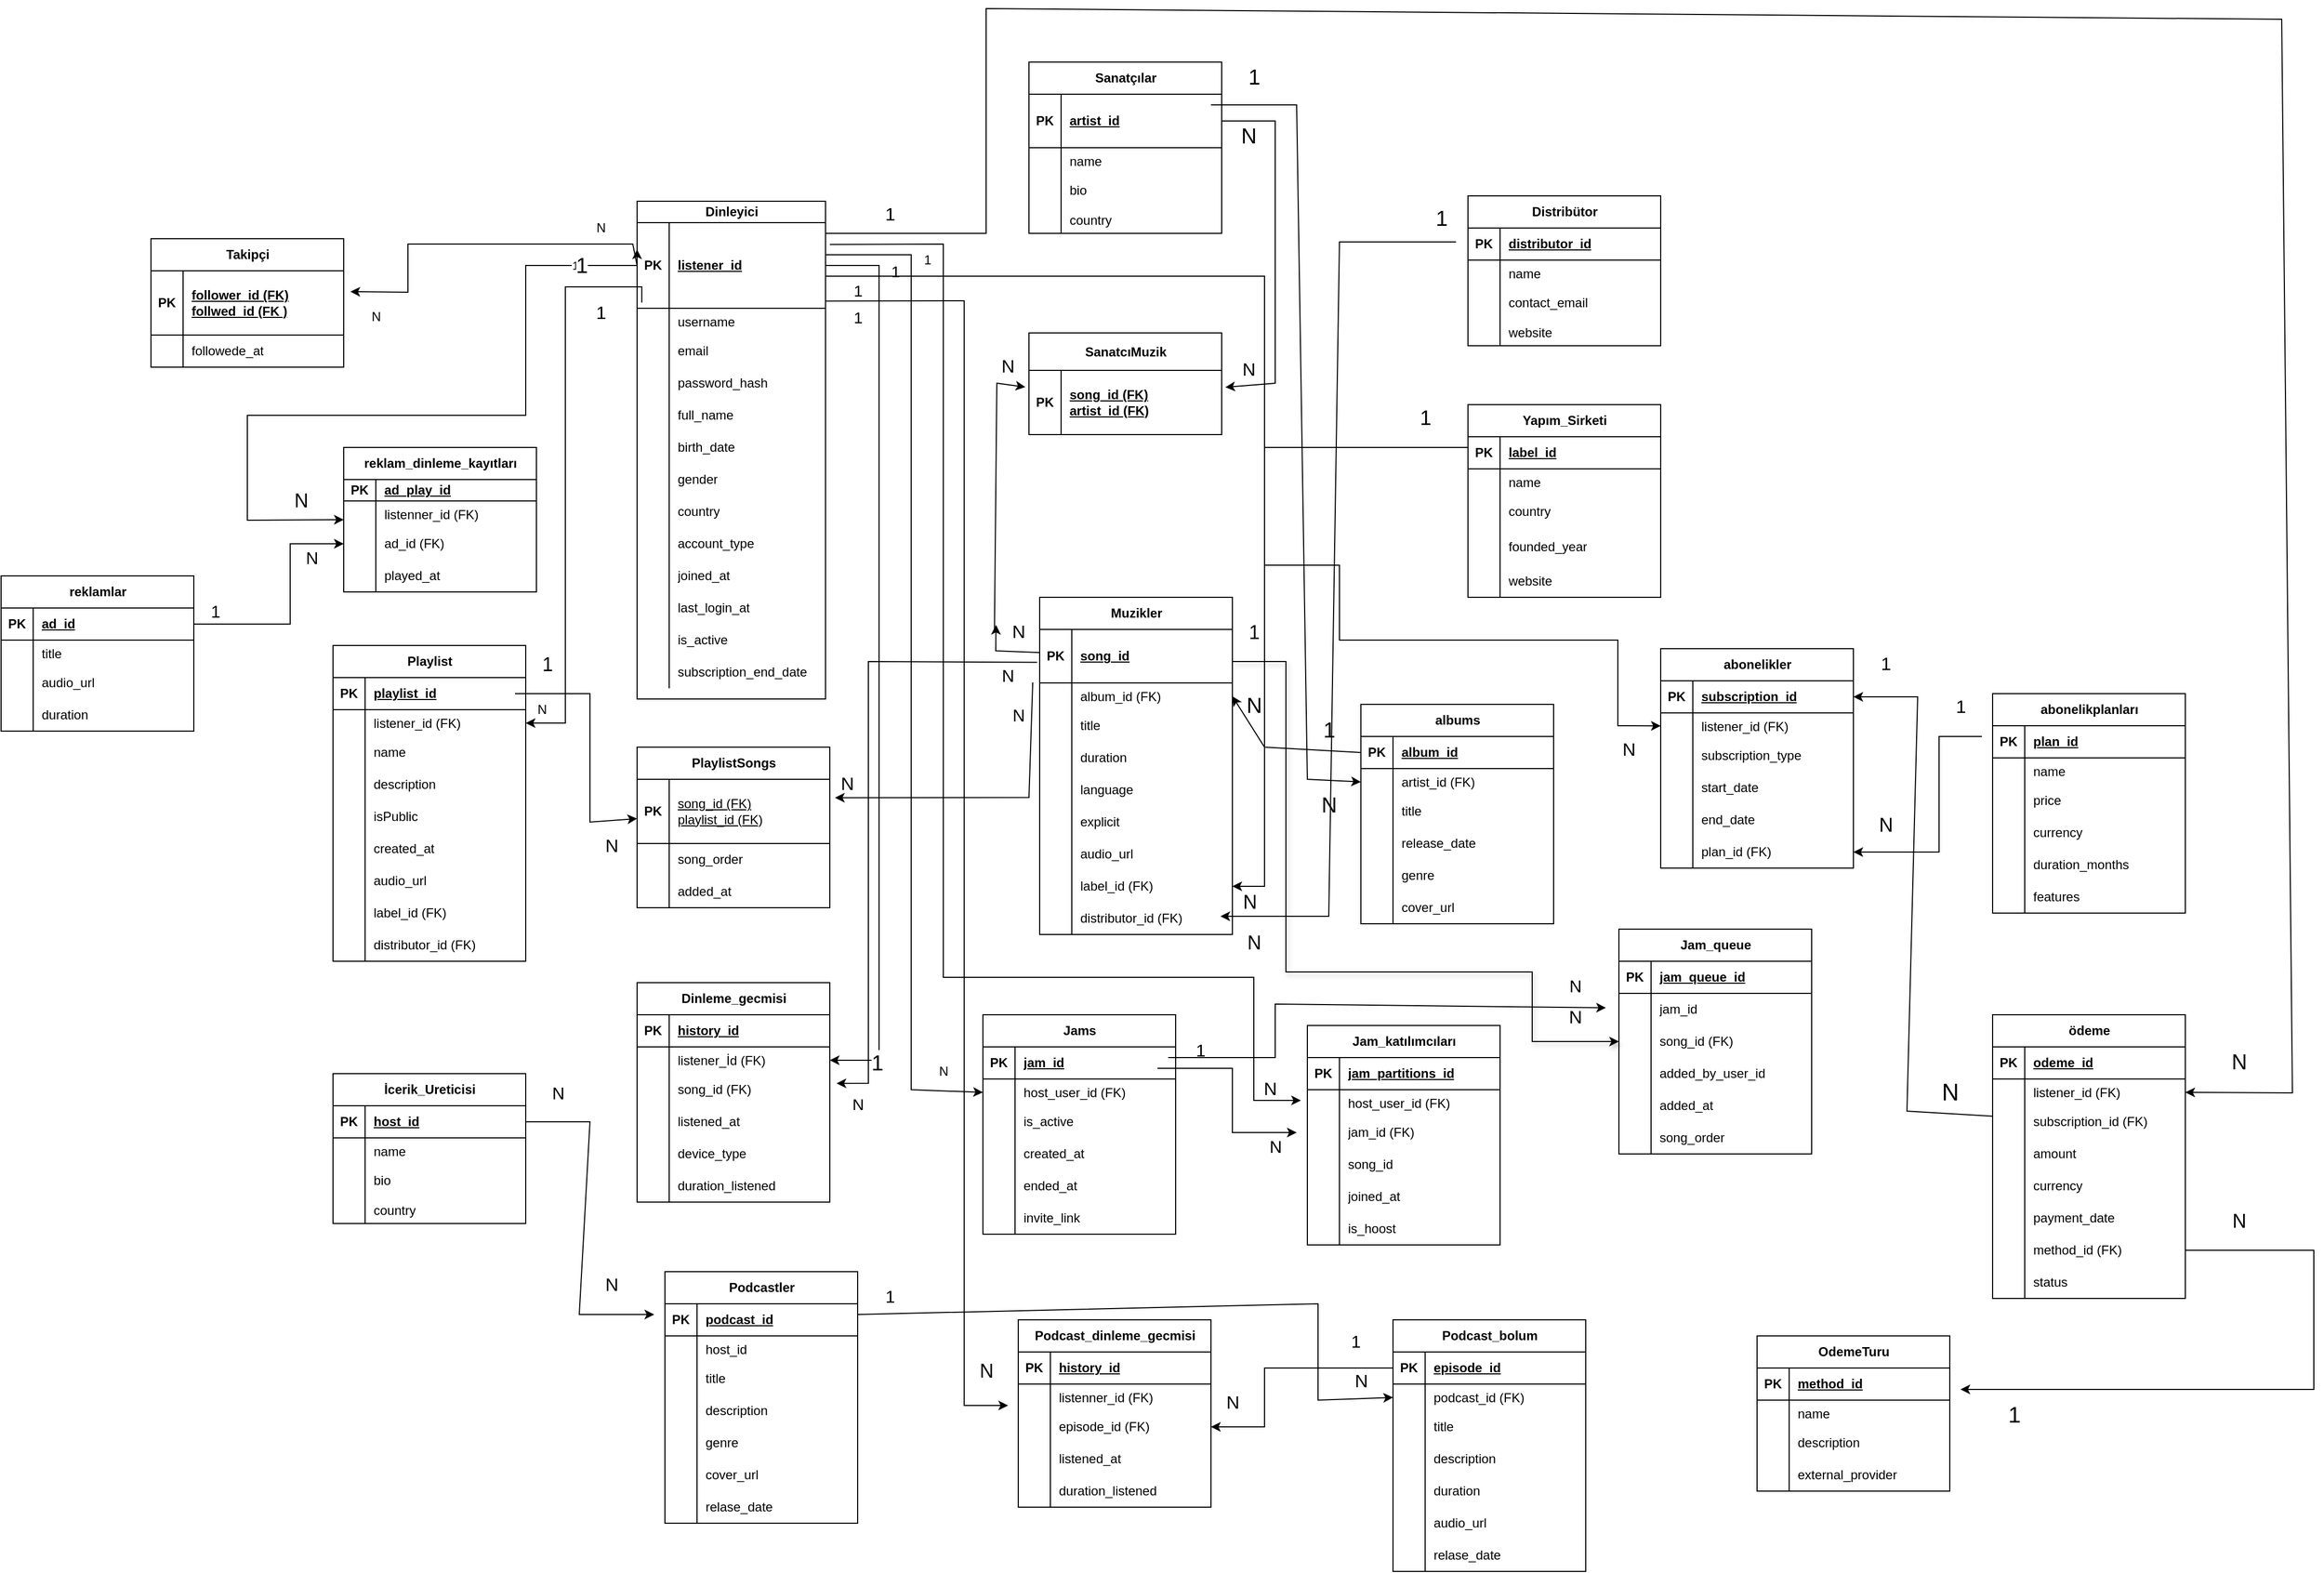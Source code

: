 <mxfile version="26.2.2">
  <diagram name="Sayfa -1" id="BK2oXAya6reTzrKff1oa">
    <mxGraphModel dx="2797" dy="2479" grid="1" gridSize="10" guides="1" tooltips="1" connect="1" arrows="1" fold="1" page="1" pageScale="1" pageWidth="827" pageHeight="1169" math="0" shadow="0">
      <root>
        <mxCell id="0" />
        <mxCell id="1" parent="0" />
        <mxCell id="iB4USsA8RKdys84Lqd7Q-17" value="Dinleyici" style="shape=table;startSize=20;container=1;collapsible=1;childLayout=tableLayout;fixedRows=1;rowLines=0;fontStyle=1;align=center;resizeLast=1;html=1;" parent="1" vertex="1">
          <mxGeometry x="324" y="20" width="176" height="465.0" as="geometry" />
        </mxCell>
        <mxCell id="iB4USsA8RKdys84Lqd7Q-18" value="" style="shape=tableRow;horizontal=0;startSize=0;swimlaneHead=0;swimlaneBody=0;fillColor=none;collapsible=0;dropTarget=0;points=[[0,0.5],[1,0.5]];portConstraint=eastwest;top=0;left=0;right=0;bottom=1;" parent="iB4USsA8RKdys84Lqd7Q-17" vertex="1">
          <mxGeometry y="20" width="176" height="80" as="geometry" />
        </mxCell>
        <mxCell id="iB4USsA8RKdys84Lqd7Q-19" value="PK" style="shape=partialRectangle;connectable=0;fillColor=none;top=0;left=0;bottom=0;right=0;fontStyle=1;overflow=hidden;whiteSpace=wrap;html=1;" parent="iB4USsA8RKdys84Lqd7Q-18" vertex="1">
          <mxGeometry width="30" height="80" as="geometry">
            <mxRectangle width="30" height="80" as="alternateBounds" />
          </mxGeometry>
        </mxCell>
        <mxCell id="iB4USsA8RKdys84Lqd7Q-20" value="listener_id" style="shape=partialRectangle;connectable=0;fillColor=none;top=0;left=0;bottom=0;right=0;align=left;spacingLeft=6;fontStyle=5;overflow=hidden;whiteSpace=wrap;html=1;" parent="iB4USsA8RKdys84Lqd7Q-18" vertex="1">
          <mxGeometry x="30" width="146" height="80" as="geometry">
            <mxRectangle width="146" height="80" as="alternateBounds" />
          </mxGeometry>
        </mxCell>
        <mxCell id="iB4USsA8RKdys84Lqd7Q-21" value="" style="shape=tableRow;horizontal=0;startSize=0;swimlaneHead=0;swimlaneBody=0;fillColor=none;collapsible=0;dropTarget=0;points=[[0,0.5],[1,0.5]];portConstraint=eastwest;top=0;left=0;right=0;bottom=0;" parent="iB4USsA8RKdys84Lqd7Q-17" vertex="1">
          <mxGeometry y="100" width="176" height="25" as="geometry" />
        </mxCell>
        <mxCell id="iB4USsA8RKdys84Lqd7Q-22" value="" style="shape=partialRectangle;connectable=0;fillColor=none;top=0;left=0;bottom=0;right=0;editable=1;overflow=hidden;whiteSpace=wrap;html=1;" parent="iB4USsA8RKdys84Lqd7Q-21" vertex="1">
          <mxGeometry width="30" height="25" as="geometry">
            <mxRectangle width="30" height="25" as="alternateBounds" />
          </mxGeometry>
        </mxCell>
        <mxCell id="iB4USsA8RKdys84Lqd7Q-23" value="username" style="shape=partialRectangle;connectable=0;fillColor=none;top=0;left=0;bottom=0;right=0;align=left;spacingLeft=6;overflow=hidden;whiteSpace=wrap;html=1;" parent="iB4USsA8RKdys84Lqd7Q-21" vertex="1">
          <mxGeometry x="30" width="146" height="25" as="geometry">
            <mxRectangle width="146" height="25" as="alternateBounds" />
          </mxGeometry>
        </mxCell>
        <mxCell id="iB4USsA8RKdys84Lqd7Q-24" value="" style="shape=tableRow;horizontal=0;startSize=0;swimlaneHead=0;swimlaneBody=0;fillColor=none;collapsible=0;dropTarget=0;points=[[0,0.5],[1,0.5]];portConstraint=eastwest;top=0;left=0;right=0;bottom=0;" parent="iB4USsA8RKdys84Lqd7Q-17" vertex="1">
          <mxGeometry y="125" width="176" height="30" as="geometry" />
        </mxCell>
        <mxCell id="iB4USsA8RKdys84Lqd7Q-25" value="" style="shape=partialRectangle;connectable=0;fillColor=none;top=0;left=0;bottom=0;right=0;editable=1;overflow=hidden;whiteSpace=wrap;html=1;" parent="iB4USsA8RKdys84Lqd7Q-24" vertex="1">
          <mxGeometry width="30" height="30" as="geometry">
            <mxRectangle width="30" height="30" as="alternateBounds" />
          </mxGeometry>
        </mxCell>
        <mxCell id="iB4USsA8RKdys84Lqd7Q-26" value="email" style="shape=partialRectangle;connectable=0;fillColor=none;top=0;left=0;bottom=0;right=0;align=left;spacingLeft=6;overflow=hidden;whiteSpace=wrap;html=1;" parent="iB4USsA8RKdys84Lqd7Q-24" vertex="1">
          <mxGeometry x="30" width="146" height="30" as="geometry">
            <mxRectangle width="146" height="30" as="alternateBounds" />
          </mxGeometry>
        </mxCell>
        <mxCell id="iB4USsA8RKdys84Lqd7Q-27" value="" style="shape=tableRow;horizontal=0;startSize=0;swimlaneHead=0;swimlaneBody=0;fillColor=none;collapsible=0;dropTarget=0;points=[[0,0.5],[1,0.5]];portConstraint=eastwest;top=0;left=0;right=0;bottom=0;" parent="iB4USsA8RKdys84Lqd7Q-17" vertex="1">
          <mxGeometry y="155" width="176" height="30" as="geometry" />
        </mxCell>
        <mxCell id="iB4USsA8RKdys84Lqd7Q-28" value="" style="shape=partialRectangle;connectable=0;fillColor=none;top=0;left=0;bottom=0;right=0;editable=1;overflow=hidden;whiteSpace=wrap;html=1;" parent="iB4USsA8RKdys84Lqd7Q-27" vertex="1">
          <mxGeometry width="30" height="30" as="geometry">
            <mxRectangle width="30" height="30" as="alternateBounds" />
          </mxGeometry>
        </mxCell>
        <mxCell id="iB4USsA8RKdys84Lqd7Q-29" value="password_hash" style="shape=partialRectangle;connectable=0;fillColor=none;top=0;left=0;bottom=0;right=0;align=left;spacingLeft=6;overflow=hidden;whiteSpace=wrap;html=1;" parent="iB4USsA8RKdys84Lqd7Q-27" vertex="1">
          <mxGeometry x="30" width="146" height="30" as="geometry">
            <mxRectangle width="146" height="30" as="alternateBounds" />
          </mxGeometry>
        </mxCell>
        <mxCell id="iB4USsA8RKdys84Lqd7Q-31" value="" style="shape=tableRow;horizontal=0;startSize=0;swimlaneHead=0;swimlaneBody=0;fillColor=none;collapsible=0;dropTarget=0;points=[[0,0.5],[1,0.5]];portConstraint=eastwest;top=0;left=0;right=0;bottom=0;" parent="iB4USsA8RKdys84Lqd7Q-17" vertex="1">
          <mxGeometry y="185" width="176" height="30" as="geometry" />
        </mxCell>
        <mxCell id="iB4USsA8RKdys84Lqd7Q-32" value="" style="shape=partialRectangle;connectable=0;fillColor=none;top=0;left=0;bottom=0;right=0;editable=1;overflow=hidden;whiteSpace=wrap;html=1;" parent="iB4USsA8RKdys84Lqd7Q-31" vertex="1">
          <mxGeometry width="30" height="30" as="geometry">
            <mxRectangle width="30" height="30" as="alternateBounds" />
          </mxGeometry>
        </mxCell>
        <mxCell id="iB4USsA8RKdys84Lqd7Q-33" value="full_name" style="shape=partialRectangle;connectable=0;fillColor=none;top=0;left=0;bottom=0;right=0;align=left;spacingLeft=6;overflow=hidden;whiteSpace=wrap;html=1;" parent="iB4USsA8RKdys84Lqd7Q-31" vertex="1">
          <mxGeometry x="30" width="146" height="30" as="geometry">
            <mxRectangle width="146" height="30" as="alternateBounds" />
          </mxGeometry>
        </mxCell>
        <mxCell id="iB4USsA8RKdys84Lqd7Q-34" value="" style="shape=tableRow;horizontal=0;startSize=0;swimlaneHead=0;swimlaneBody=0;fillColor=none;collapsible=0;dropTarget=0;points=[[0,0.5],[1,0.5]];portConstraint=eastwest;top=0;left=0;right=0;bottom=0;" parent="iB4USsA8RKdys84Lqd7Q-17" vertex="1">
          <mxGeometry y="215" width="176" height="30" as="geometry" />
        </mxCell>
        <mxCell id="iB4USsA8RKdys84Lqd7Q-35" value="" style="shape=partialRectangle;connectable=0;fillColor=none;top=0;left=0;bottom=0;right=0;editable=1;overflow=hidden;whiteSpace=wrap;html=1;" parent="iB4USsA8RKdys84Lqd7Q-34" vertex="1">
          <mxGeometry width="30" height="30" as="geometry">
            <mxRectangle width="30" height="30" as="alternateBounds" />
          </mxGeometry>
        </mxCell>
        <mxCell id="iB4USsA8RKdys84Lqd7Q-36" value="birth_date" style="shape=partialRectangle;connectable=0;fillColor=none;top=0;left=0;bottom=0;right=0;align=left;spacingLeft=6;overflow=hidden;whiteSpace=wrap;html=1;" parent="iB4USsA8RKdys84Lqd7Q-34" vertex="1">
          <mxGeometry x="30" width="146" height="30" as="geometry">
            <mxRectangle width="146" height="30" as="alternateBounds" />
          </mxGeometry>
        </mxCell>
        <mxCell id="iB4USsA8RKdys84Lqd7Q-56" value="" style="shape=tableRow;horizontal=0;startSize=0;swimlaneHead=0;swimlaneBody=0;fillColor=none;collapsible=0;dropTarget=0;points=[[0,0.5],[1,0.5]];portConstraint=eastwest;top=0;left=0;right=0;bottom=0;" parent="iB4USsA8RKdys84Lqd7Q-17" vertex="1">
          <mxGeometry y="245" width="176" height="30" as="geometry" />
        </mxCell>
        <mxCell id="iB4USsA8RKdys84Lqd7Q-57" value="" style="shape=partialRectangle;connectable=0;fillColor=none;top=0;left=0;bottom=0;right=0;editable=1;overflow=hidden;whiteSpace=wrap;html=1;" parent="iB4USsA8RKdys84Lqd7Q-56" vertex="1">
          <mxGeometry width="30" height="30" as="geometry">
            <mxRectangle width="30" height="30" as="alternateBounds" />
          </mxGeometry>
        </mxCell>
        <mxCell id="iB4USsA8RKdys84Lqd7Q-58" value="gender" style="shape=partialRectangle;connectable=0;fillColor=none;top=0;left=0;bottom=0;right=0;align=left;spacingLeft=6;overflow=hidden;whiteSpace=wrap;html=1;" parent="iB4USsA8RKdys84Lqd7Q-56" vertex="1">
          <mxGeometry x="30" width="146" height="30" as="geometry">
            <mxRectangle width="146" height="30" as="alternateBounds" />
          </mxGeometry>
        </mxCell>
        <mxCell id="iB4USsA8RKdys84Lqd7Q-59" value="" style="shape=tableRow;horizontal=0;startSize=0;swimlaneHead=0;swimlaneBody=0;fillColor=none;collapsible=0;dropTarget=0;points=[[0,0.5],[1,0.5]];portConstraint=eastwest;top=0;left=0;right=0;bottom=0;" parent="iB4USsA8RKdys84Lqd7Q-17" vertex="1">
          <mxGeometry y="275" width="176" height="30" as="geometry" />
        </mxCell>
        <mxCell id="iB4USsA8RKdys84Lqd7Q-60" value="" style="shape=partialRectangle;connectable=0;fillColor=none;top=0;left=0;bottom=0;right=0;editable=1;overflow=hidden;whiteSpace=wrap;html=1;" parent="iB4USsA8RKdys84Lqd7Q-59" vertex="1">
          <mxGeometry width="30" height="30" as="geometry">
            <mxRectangle width="30" height="30" as="alternateBounds" />
          </mxGeometry>
        </mxCell>
        <mxCell id="iB4USsA8RKdys84Lqd7Q-61" value="country" style="shape=partialRectangle;connectable=0;fillColor=none;top=0;left=0;bottom=0;right=0;align=left;spacingLeft=6;overflow=hidden;whiteSpace=wrap;html=1;" parent="iB4USsA8RKdys84Lqd7Q-59" vertex="1">
          <mxGeometry x="30" width="146" height="30" as="geometry">
            <mxRectangle width="146" height="30" as="alternateBounds" />
          </mxGeometry>
        </mxCell>
        <mxCell id="iB4USsA8RKdys84Lqd7Q-62" value="" style="shape=tableRow;horizontal=0;startSize=0;swimlaneHead=0;swimlaneBody=0;fillColor=none;collapsible=0;dropTarget=0;points=[[0,0.5],[1,0.5]];portConstraint=eastwest;top=0;left=0;right=0;bottom=0;" parent="iB4USsA8RKdys84Lqd7Q-17" vertex="1">
          <mxGeometry y="305" width="176" height="30" as="geometry" />
        </mxCell>
        <mxCell id="iB4USsA8RKdys84Lqd7Q-63" value="" style="shape=partialRectangle;connectable=0;fillColor=none;top=0;left=0;bottom=0;right=0;editable=1;overflow=hidden;whiteSpace=wrap;html=1;" parent="iB4USsA8RKdys84Lqd7Q-62" vertex="1">
          <mxGeometry width="30" height="30" as="geometry">
            <mxRectangle width="30" height="30" as="alternateBounds" />
          </mxGeometry>
        </mxCell>
        <mxCell id="iB4USsA8RKdys84Lqd7Q-64" value="account_type" style="shape=partialRectangle;connectable=0;fillColor=none;top=0;left=0;bottom=0;right=0;align=left;spacingLeft=6;overflow=hidden;whiteSpace=wrap;html=1;" parent="iB4USsA8RKdys84Lqd7Q-62" vertex="1">
          <mxGeometry x="30" width="146" height="30" as="geometry">
            <mxRectangle width="146" height="30" as="alternateBounds" />
          </mxGeometry>
        </mxCell>
        <mxCell id="iB4USsA8RKdys84Lqd7Q-65" value="" style="shape=tableRow;horizontal=0;startSize=0;swimlaneHead=0;swimlaneBody=0;fillColor=none;collapsible=0;dropTarget=0;points=[[0,0.5],[1,0.5]];portConstraint=eastwest;top=0;left=0;right=0;bottom=0;" parent="iB4USsA8RKdys84Lqd7Q-17" vertex="1">
          <mxGeometry y="335" width="176" height="30" as="geometry" />
        </mxCell>
        <mxCell id="iB4USsA8RKdys84Lqd7Q-66" value="" style="shape=partialRectangle;connectable=0;fillColor=none;top=0;left=0;bottom=0;right=0;editable=1;overflow=hidden;whiteSpace=wrap;html=1;" parent="iB4USsA8RKdys84Lqd7Q-65" vertex="1">
          <mxGeometry width="30" height="30" as="geometry">
            <mxRectangle width="30" height="30" as="alternateBounds" />
          </mxGeometry>
        </mxCell>
        <mxCell id="iB4USsA8RKdys84Lqd7Q-67" value="joined_at" style="shape=partialRectangle;connectable=0;fillColor=none;top=0;left=0;bottom=0;right=0;align=left;spacingLeft=6;overflow=hidden;whiteSpace=wrap;html=1;" parent="iB4USsA8RKdys84Lqd7Q-65" vertex="1">
          <mxGeometry x="30" width="146" height="30" as="geometry">
            <mxRectangle width="146" height="30" as="alternateBounds" />
          </mxGeometry>
        </mxCell>
        <mxCell id="iB4USsA8RKdys84Lqd7Q-68" value="" style="shape=tableRow;horizontal=0;startSize=0;swimlaneHead=0;swimlaneBody=0;fillColor=none;collapsible=0;dropTarget=0;points=[[0,0.5],[1,0.5]];portConstraint=eastwest;top=0;left=0;right=0;bottom=0;" parent="iB4USsA8RKdys84Lqd7Q-17" vertex="1">
          <mxGeometry y="365" width="176" height="30" as="geometry" />
        </mxCell>
        <mxCell id="iB4USsA8RKdys84Lqd7Q-69" value="" style="shape=partialRectangle;connectable=0;fillColor=none;top=0;left=0;bottom=0;right=0;editable=1;overflow=hidden;whiteSpace=wrap;html=1;" parent="iB4USsA8RKdys84Lqd7Q-68" vertex="1">
          <mxGeometry width="30" height="30" as="geometry">
            <mxRectangle width="30" height="30" as="alternateBounds" />
          </mxGeometry>
        </mxCell>
        <mxCell id="iB4USsA8RKdys84Lqd7Q-70" value="last_login_at" style="shape=partialRectangle;connectable=0;fillColor=none;top=0;left=0;bottom=0;right=0;align=left;spacingLeft=6;overflow=hidden;whiteSpace=wrap;html=1;" parent="iB4USsA8RKdys84Lqd7Q-68" vertex="1">
          <mxGeometry x="30" width="146" height="30" as="geometry">
            <mxRectangle width="146" height="30" as="alternateBounds" />
          </mxGeometry>
        </mxCell>
        <mxCell id="iB4USsA8RKdys84Lqd7Q-71" value="" style="shape=tableRow;horizontal=0;startSize=0;swimlaneHead=0;swimlaneBody=0;fillColor=none;collapsible=0;dropTarget=0;points=[[0,0.5],[1,0.5]];portConstraint=eastwest;top=0;left=0;right=0;bottom=0;" parent="iB4USsA8RKdys84Lqd7Q-17" vertex="1">
          <mxGeometry y="395" width="176" height="30" as="geometry" />
        </mxCell>
        <mxCell id="iB4USsA8RKdys84Lqd7Q-72" value="" style="shape=partialRectangle;connectable=0;fillColor=none;top=0;left=0;bottom=0;right=0;editable=1;overflow=hidden;whiteSpace=wrap;html=1;" parent="iB4USsA8RKdys84Lqd7Q-71" vertex="1">
          <mxGeometry width="30" height="30" as="geometry">
            <mxRectangle width="30" height="30" as="alternateBounds" />
          </mxGeometry>
        </mxCell>
        <mxCell id="iB4USsA8RKdys84Lqd7Q-73" value="is_active" style="shape=partialRectangle;connectable=0;fillColor=none;top=0;left=0;bottom=0;right=0;align=left;spacingLeft=6;overflow=hidden;whiteSpace=wrap;html=1;" parent="iB4USsA8RKdys84Lqd7Q-71" vertex="1">
          <mxGeometry x="30" width="146" height="30" as="geometry">
            <mxRectangle width="146" height="30" as="alternateBounds" />
          </mxGeometry>
        </mxCell>
        <mxCell id="iB4USsA8RKdys84Lqd7Q-74" value="" style="shape=tableRow;horizontal=0;startSize=0;swimlaneHead=0;swimlaneBody=0;fillColor=none;collapsible=0;dropTarget=0;points=[[0,0.5],[1,0.5]];portConstraint=eastwest;top=0;left=0;right=0;bottom=0;" parent="iB4USsA8RKdys84Lqd7Q-17" vertex="1">
          <mxGeometry y="425" width="176" height="30" as="geometry" />
        </mxCell>
        <mxCell id="iB4USsA8RKdys84Lqd7Q-75" value="" style="shape=partialRectangle;connectable=0;fillColor=none;top=0;left=0;bottom=0;right=0;editable=1;overflow=hidden;whiteSpace=wrap;html=1;" parent="iB4USsA8RKdys84Lqd7Q-74" vertex="1">
          <mxGeometry width="30" height="30" as="geometry">
            <mxRectangle width="30" height="30" as="alternateBounds" />
          </mxGeometry>
        </mxCell>
        <mxCell id="iB4USsA8RKdys84Lqd7Q-76" value="subscription_end_date" style="shape=partialRectangle;connectable=0;fillColor=none;top=0;left=0;bottom=0;right=0;align=left;spacingLeft=6;overflow=hidden;whiteSpace=wrap;html=1;" parent="iB4USsA8RKdys84Lqd7Q-74" vertex="1">
          <mxGeometry x="30" width="146" height="30" as="geometry">
            <mxRectangle width="146" height="30" as="alternateBounds" />
          </mxGeometry>
        </mxCell>
        <mxCell id="iB4USsA8RKdys84Lqd7Q-77" value="Takipçi" style="shape=table;startSize=30;container=1;collapsible=1;childLayout=tableLayout;fixedRows=1;rowLines=0;fontStyle=1;align=center;resizeLast=1;html=1;" parent="1" vertex="1">
          <mxGeometry x="-130" y="55" width="180" height="120" as="geometry" />
        </mxCell>
        <mxCell id="iB4USsA8RKdys84Lqd7Q-78" value="" style="shape=tableRow;horizontal=0;startSize=0;swimlaneHead=0;swimlaneBody=0;fillColor=none;collapsible=0;dropTarget=0;points=[[0,0.5],[1,0.5]];portConstraint=eastwest;top=0;left=0;right=0;bottom=1;" parent="iB4USsA8RKdys84Lqd7Q-77" vertex="1">
          <mxGeometry y="30" width="180" height="60" as="geometry" />
        </mxCell>
        <mxCell id="iB4USsA8RKdys84Lqd7Q-79" value="PK" style="shape=partialRectangle;connectable=0;fillColor=none;top=0;left=0;bottom=0;right=0;fontStyle=1;overflow=hidden;whiteSpace=wrap;html=1;" parent="iB4USsA8RKdys84Lqd7Q-78" vertex="1">
          <mxGeometry width="30" height="60" as="geometry">
            <mxRectangle width="30" height="60" as="alternateBounds" />
          </mxGeometry>
        </mxCell>
        <mxCell id="iB4USsA8RKdys84Lqd7Q-80" value="follower_id (FK)&lt;div&gt;follwed_id (FK )&lt;/div&gt;" style="shape=partialRectangle;connectable=0;fillColor=none;top=0;left=0;bottom=0;right=0;align=left;spacingLeft=6;fontStyle=5;overflow=hidden;whiteSpace=wrap;html=1;" parent="iB4USsA8RKdys84Lqd7Q-78" vertex="1">
          <mxGeometry x="30" width="150" height="60" as="geometry">
            <mxRectangle width="150" height="60" as="alternateBounds" />
          </mxGeometry>
        </mxCell>
        <mxCell id="iB4USsA8RKdys84Lqd7Q-87" value="" style="shape=tableRow;horizontal=0;startSize=0;swimlaneHead=0;swimlaneBody=0;fillColor=none;collapsible=0;dropTarget=0;points=[[0,0.5],[1,0.5]];portConstraint=eastwest;top=0;left=0;right=0;bottom=0;" parent="iB4USsA8RKdys84Lqd7Q-77" vertex="1">
          <mxGeometry y="90" width="180" height="30" as="geometry" />
        </mxCell>
        <mxCell id="iB4USsA8RKdys84Lqd7Q-88" value="" style="shape=partialRectangle;connectable=0;fillColor=none;top=0;left=0;bottom=0;right=0;editable=1;overflow=hidden;whiteSpace=wrap;html=1;" parent="iB4USsA8RKdys84Lqd7Q-87" vertex="1">
          <mxGeometry width="30" height="30" as="geometry">
            <mxRectangle width="30" height="30" as="alternateBounds" />
          </mxGeometry>
        </mxCell>
        <mxCell id="iB4USsA8RKdys84Lqd7Q-89" value="followede_at" style="shape=partialRectangle;connectable=0;fillColor=none;top=0;left=0;bottom=0;right=0;align=left;spacingLeft=6;overflow=hidden;whiteSpace=wrap;html=1;" parent="iB4USsA8RKdys84Lqd7Q-87" vertex="1">
          <mxGeometry x="30" width="150" height="30" as="geometry">
            <mxRectangle width="150" height="30" as="alternateBounds" />
          </mxGeometry>
        </mxCell>
        <mxCell id="iB4USsA8RKdys84Lqd7Q-117" value="Distribütor" style="shape=table;startSize=30;container=1;collapsible=1;childLayout=tableLayout;fixedRows=1;rowLines=0;fontStyle=1;align=center;resizeLast=1;html=1;" parent="1" vertex="1">
          <mxGeometry x="1100" y="15" width="180" height="140" as="geometry" />
        </mxCell>
        <mxCell id="iB4USsA8RKdys84Lqd7Q-118" value="" style="shape=tableRow;horizontal=0;startSize=0;swimlaneHead=0;swimlaneBody=0;fillColor=none;collapsible=0;dropTarget=0;points=[[0,0.5],[1,0.5]];portConstraint=eastwest;top=0;left=0;right=0;bottom=1;" parent="iB4USsA8RKdys84Lqd7Q-117" vertex="1">
          <mxGeometry y="30" width="180" height="30" as="geometry" />
        </mxCell>
        <mxCell id="iB4USsA8RKdys84Lqd7Q-119" value="PK" style="shape=partialRectangle;connectable=0;fillColor=none;top=0;left=0;bottom=0;right=0;fontStyle=1;overflow=hidden;whiteSpace=wrap;html=1;" parent="iB4USsA8RKdys84Lqd7Q-118" vertex="1">
          <mxGeometry width="30" height="30" as="geometry">
            <mxRectangle width="30" height="30" as="alternateBounds" />
          </mxGeometry>
        </mxCell>
        <mxCell id="iB4USsA8RKdys84Lqd7Q-120" value="distributor_id" style="shape=partialRectangle;connectable=0;fillColor=none;top=0;left=0;bottom=0;right=0;align=left;spacingLeft=6;fontStyle=5;overflow=hidden;whiteSpace=wrap;html=1;" parent="iB4USsA8RKdys84Lqd7Q-118" vertex="1">
          <mxGeometry x="30" width="150" height="30" as="geometry">
            <mxRectangle width="150" height="30" as="alternateBounds" />
          </mxGeometry>
        </mxCell>
        <mxCell id="iB4USsA8RKdys84Lqd7Q-121" value="" style="shape=tableRow;horizontal=0;startSize=0;swimlaneHead=0;swimlaneBody=0;fillColor=none;collapsible=0;dropTarget=0;points=[[0,0.5],[1,0.5]];portConstraint=eastwest;top=0;left=0;right=0;bottom=0;" parent="iB4USsA8RKdys84Lqd7Q-117" vertex="1">
          <mxGeometry y="60" width="180" height="25" as="geometry" />
        </mxCell>
        <mxCell id="iB4USsA8RKdys84Lqd7Q-122" value="" style="shape=partialRectangle;connectable=0;fillColor=none;top=0;left=0;bottom=0;right=0;editable=1;overflow=hidden;whiteSpace=wrap;html=1;" parent="iB4USsA8RKdys84Lqd7Q-121" vertex="1">
          <mxGeometry width="30" height="25" as="geometry">
            <mxRectangle width="30" height="25" as="alternateBounds" />
          </mxGeometry>
        </mxCell>
        <mxCell id="iB4USsA8RKdys84Lqd7Q-123" value="name" style="shape=partialRectangle;connectable=0;fillColor=none;top=0;left=0;bottom=0;right=0;align=left;spacingLeft=6;overflow=hidden;whiteSpace=wrap;html=1;" parent="iB4USsA8RKdys84Lqd7Q-121" vertex="1">
          <mxGeometry x="30" width="150" height="25" as="geometry">
            <mxRectangle width="150" height="25" as="alternateBounds" />
          </mxGeometry>
        </mxCell>
        <mxCell id="iB4USsA8RKdys84Lqd7Q-124" value="" style="shape=tableRow;horizontal=0;startSize=0;swimlaneHead=0;swimlaneBody=0;fillColor=none;collapsible=0;dropTarget=0;points=[[0,0.5],[1,0.5]];portConstraint=eastwest;top=0;left=0;right=0;bottom=0;" parent="iB4USsA8RKdys84Lqd7Q-117" vertex="1">
          <mxGeometry y="85" width="180" height="30" as="geometry" />
        </mxCell>
        <mxCell id="iB4USsA8RKdys84Lqd7Q-125" value="" style="shape=partialRectangle;connectable=0;fillColor=none;top=0;left=0;bottom=0;right=0;editable=1;overflow=hidden;whiteSpace=wrap;html=1;" parent="iB4USsA8RKdys84Lqd7Q-124" vertex="1">
          <mxGeometry width="30" height="30" as="geometry">
            <mxRectangle width="30" height="30" as="alternateBounds" />
          </mxGeometry>
        </mxCell>
        <mxCell id="iB4USsA8RKdys84Lqd7Q-126" value="contact_email" style="shape=partialRectangle;connectable=0;fillColor=none;top=0;left=0;bottom=0;right=0;align=left;spacingLeft=6;overflow=hidden;whiteSpace=wrap;html=1;" parent="iB4USsA8RKdys84Lqd7Q-124" vertex="1">
          <mxGeometry x="30" width="150" height="30" as="geometry">
            <mxRectangle width="150" height="30" as="alternateBounds" />
          </mxGeometry>
        </mxCell>
        <mxCell id="iB4USsA8RKdys84Lqd7Q-127" value="" style="shape=tableRow;horizontal=0;startSize=0;swimlaneHead=0;swimlaneBody=0;fillColor=none;collapsible=0;dropTarget=0;points=[[0,0.5],[1,0.5]];portConstraint=eastwest;top=0;left=0;right=0;bottom=0;" parent="iB4USsA8RKdys84Lqd7Q-117" vertex="1">
          <mxGeometry y="115" width="180" height="25" as="geometry" />
        </mxCell>
        <mxCell id="iB4USsA8RKdys84Lqd7Q-128" value="" style="shape=partialRectangle;connectable=0;fillColor=none;top=0;left=0;bottom=0;right=0;editable=1;overflow=hidden;whiteSpace=wrap;html=1;" parent="iB4USsA8RKdys84Lqd7Q-127" vertex="1">
          <mxGeometry width="30" height="25" as="geometry">
            <mxRectangle width="30" height="25" as="alternateBounds" />
          </mxGeometry>
        </mxCell>
        <mxCell id="iB4USsA8RKdys84Lqd7Q-129" value="website" style="shape=partialRectangle;connectable=0;fillColor=none;top=0;left=0;bottom=0;right=0;align=left;spacingLeft=6;overflow=hidden;whiteSpace=wrap;html=1;" parent="iB4USsA8RKdys84Lqd7Q-127" vertex="1">
          <mxGeometry x="30" width="150" height="25" as="geometry">
            <mxRectangle width="150" height="25" as="alternateBounds" />
          </mxGeometry>
        </mxCell>
        <mxCell id="iB4USsA8RKdys84Lqd7Q-130" value="Yapım_Sirketi" style="shape=table;startSize=30;container=1;collapsible=1;childLayout=tableLayout;fixedRows=1;rowLines=0;fontStyle=1;align=center;resizeLast=1;html=1;" parent="1" vertex="1">
          <mxGeometry x="1100" y="210" width="180" height="180" as="geometry" />
        </mxCell>
        <mxCell id="iB4USsA8RKdys84Lqd7Q-131" value="" style="shape=tableRow;horizontal=0;startSize=0;swimlaneHead=0;swimlaneBody=0;fillColor=none;collapsible=0;dropTarget=0;points=[[0,0.5],[1,0.5]];portConstraint=eastwest;top=0;left=0;right=0;bottom=1;" parent="iB4USsA8RKdys84Lqd7Q-130" vertex="1">
          <mxGeometry y="30" width="180" height="30" as="geometry" />
        </mxCell>
        <mxCell id="iB4USsA8RKdys84Lqd7Q-132" value="PK" style="shape=partialRectangle;connectable=0;fillColor=none;top=0;left=0;bottom=0;right=0;fontStyle=1;overflow=hidden;whiteSpace=wrap;html=1;" parent="iB4USsA8RKdys84Lqd7Q-131" vertex="1">
          <mxGeometry width="30" height="30" as="geometry">
            <mxRectangle width="30" height="30" as="alternateBounds" />
          </mxGeometry>
        </mxCell>
        <mxCell id="iB4USsA8RKdys84Lqd7Q-133" value="label_id" style="shape=partialRectangle;connectable=0;fillColor=none;top=0;left=0;bottom=0;right=0;align=left;spacingLeft=6;fontStyle=5;overflow=hidden;whiteSpace=wrap;html=1;" parent="iB4USsA8RKdys84Lqd7Q-131" vertex="1">
          <mxGeometry x="30" width="150" height="30" as="geometry">
            <mxRectangle width="150" height="30" as="alternateBounds" />
          </mxGeometry>
        </mxCell>
        <mxCell id="iB4USsA8RKdys84Lqd7Q-134" value="" style="shape=tableRow;horizontal=0;startSize=0;swimlaneHead=0;swimlaneBody=0;fillColor=none;collapsible=0;dropTarget=0;points=[[0,0.5],[1,0.5]];portConstraint=eastwest;top=0;left=0;right=0;bottom=0;" parent="iB4USsA8RKdys84Lqd7Q-130" vertex="1">
          <mxGeometry y="60" width="180" height="25" as="geometry" />
        </mxCell>
        <mxCell id="iB4USsA8RKdys84Lqd7Q-135" value="" style="shape=partialRectangle;connectable=0;fillColor=none;top=0;left=0;bottom=0;right=0;editable=1;overflow=hidden;whiteSpace=wrap;html=1;" parent="iB4USsA8RKdys84Lqd7Q-134" vertex="1">
          <mxGeometry width="30" height="25" as="geometry">
            <mxRectangle width="30" height="25" as="alternateBounds" />
          </mxGeometry>
        </mxCell>
        <mxCell id="iB4USsA8RKdys84Lqd7Q-136" value="name" style="shape=partialRectangle;connectable=0;fillColor=none;top=0;left=0;bottom=0;right=0;align=left;spacingLeft=6;overflow=hidden;whiteSpace=wrap;html=1;" parent="iB4USsA8RKdys84Lqd7Q-134" vertex="1">
          <mxGeometry x="30" width="150" height="25" as="geometry">
            <mxRectangle width="150" height="25" as="alternateBounds" />
          </mxGeometry>
        </mxCell>
        <mxCell id="iB4USsA8RKdys84Lqd7Q-137" value="" style="shape=tableRow;horizontal=0;startSize=0;swimlaneHead=0;swimlaneBody=0;fillColor=none;collapsible=0;dropTarget=0;points=[[0,0.5],[1,0.5]];portConstraint=eastwest;top=0;left=0;right=0;bottom=0;" parent="iB4USsA8RKdys84Lqd7Q-130" vertex="1">
          <mxGeometry y="85" width="180" height="30" as="geometry" />
        </mxCell>
        <mxCell id="iB4USsA8RKdys84Lqd7Q-138" value="" style="shape=partialRectangle;connectable=0;fillColor=none;top=0;left=0;bottom=0;right=0;editable=1;overflow=hidden;whiteSpace=wrap;html=1;" parent="iB4USsA8RKdys84Lqd7Q-137" vertex="1">
          <mxGeometry width="30" height="30" as="geometry">
            <mxRectangle width="30" height="30" as="alternateBounds" />
          </mxGeometry>
        </mxCell>
        <mxCell id="iB4USsA8RKdys84Lqd7Q-139" value="country" style="shape=partialRectangle;connectable=0;fillColor=none;top=0;left=0;bottom=0;right=0;align=left;spacingLeft=6;overflow=hidden;whiteSpace=wrap;html=1;" parent="iB4USsA8RKdys84Lqd7Q-137" vertex="1">
          <mxGeometry x="30" width="150" height="30" as="geometry">
            <mxRectangle width="150" height="30" as="alternateBounds" />
          </mxGeometry>
        </mxCell>
        <mxCell id="iB4USsA8RKdys84Lqd7Q-140" value="" style="shape=tableRow;horizontal=0;startSize=0;swimlaneHead=0;swimlaneBody=0;fillColor=none;collapsible=0;dropTarget=0;points=[[0,0.5],[1,0.5]];portConstraint=eastwest;top=0;left=0;right=0;bottom=0;" parent="iB4USsA8RKdys84Lqd7Q-130" vertex="1">
          <mxGeometry y="115" width="180" height="35" as="geometry" />
        </mxCell>
        <mxCell id="iB4USsA8RKdys84Lqd7Q-141" value="" style="shape=partialRectangle;connectable=0;fillColor=none;top=0;left=0;bottom=0;right=0;editable=1;overflow=hidden;whiteSpace=wrap;html=1;" parent="iB4USsA8RKdys84Lqd7Q-140" vertex="1">
          <mxGeometry width="30" height="35" as="geometry">
            <mxRectangle width="30" height="35" as="alternateBounds" />
          </mxGeometry>
        </mxCell>
        <mxCell id="iB4USsA8RKdys84Lqd7Q-142" value="founded_year" style="shape=partialRectangle;connectable=0;fillColor=none;top=0;left=0;bottom=0;right=0;align=left;spacingLeft=6;overflow=hidden;whiteSpace=wrap;html=1;" parent="iB4USsA8RKdys84Lqd7Q-140" vertex="1">
          <mxGeometry x="30" width="150" height="35" as="geometry">
            <mxRectangle width="150" height="35" as="alternateBounds" />
          </mxGeometry>
        </mxCell>
        <mxCell id="iB4USsA8RKdys84Lqd7Q-143" value="" style="shape=tableRow;horizontal=0;startSize=0;swimlaneHead=0;swimlaneBody=0;fillColor=none;collapsible=0;dropTarget=0;points=[[0,0.5],[1,0.5]];portConstraint=eastwest;top=0;left=0;right=0;bottom=0;" parent="iB4USsA8RKdys84Lqd7Q-130" vertex="1">
          <mxGeometry y="150" width="180" height="30" as="geometry" />
        </mxCell>
        <mxCell id="iB4USsA8RKdys84Lqd7Q-144" value="" style="shape=partialRectangle;connectable=0;fillColor=none;top=0;left=0;bottom=0;right=0;editable=1;overflow=hidden;whiteSpace=wrap;html=1;" parent="iB4USsA8RKdys84Lqd7Q-143" vertex="1">
          <mxGeometry width="30" height="30" as="geometry">
            <mxRectangle width="30" height="30" as="alternateBounds" />
          </mxGeometry>
        </mxCell>
        <mxCell id="iB4USsA8RKdys84Lqd7Q-145" value="website" style="shape=partialRectangle;connectable=0;fillColor=none;top=0;left=0;bottom=0;right=0;align=left;spacingLeft=6;overflow=hidden;whiteSpace=wrap;html=1;" parent="iB4USsA8RKdys84Lqd7Q-143" vertex="1">
          <mxGeometry x="30" width="150" height="30" as="geometry">
            <mxRectangle width="150" height="30" as="alternateBounds" />
          </mxGeometry>
        </mxCell>
        <mxCell id="iB4USsA8RKdys84Lqd7Q-146" value="Sanatçılar" style="shape=table;startSize=30;container=1;collapsible=1;childLayout=tableLayout;fixedRows=1;rowLines=0;fontStyle=1;align=center;resizeLast=1;html=1;" parent="1" vertex="1">
          <mxGeometry x="690" y="-110" width="180" height="160.0" as="geometry" />
        </mxCell>
        <mxCell id="iB4USsA8RKdys84Lqd7Q-147" value="" style="shape=tableRow;horizontal=0;startSize=0;swimlaneHead=0;swimlaneBody=0;fillColor=none;collapsible=0;dropTarget=0;points=[[0,0.5],[1,0.5]];portConstraint=eastwest;top=0;left=0;right=0;bottom=1;" parent="iB4USsA8RKdys84Lqd7Q-146" vertex="1">
          <mxGeometry y="30" width="180" height="50" as="geometry" />
        </mxCell>
        <mxCell id="iB4USsA8RKdys84Lqd7Q-148" value="PK" style="shape=partialRectangle;connectable=0;fillColor=none;top=0;left=0;bottom=0;right=0;fontStyle=1;overflow=hidden;whiteSpace=wrap;html=1;" parent="iB4USsA8RKdys84Lqd7Q-147" vertex="1">
          <mxGeometry width="30" height="50" as="geometry">
            <mxRectangle width="30" height="50" as="alternateBounds" />
          </mxGeometry>
        </mxCell>
        <mxCell id="iB4USsA8RKdys84Lqd7Q-149" value="artist_id" style="shape=partialRectangle;connectable=0;fillColor=none;top=0;left=0;bottom=0;right=0;align=left;spacingLeft=6;fontStyle=5;overflow=hidden;whiteSpace=wrap;html=1;" parent="iB4USsA8RKdys84Lqd7Q-147" vertex="1">
          <mxGeometry x="30" width="150" height="50" as="geometry">
            <mxRectangle width="150" height="50" as="alternateBounds" />
          </mxGeometry>
        </mxCell>
        <mxCell id="iB4USsA8RKdys84Lqd7Q-150" value="" style="shape=tableRow;horizontal=0;startSize=0;swimlaneHead=0;swimlaneBody=0;fillColor=none;collapsible=0;dropTarget=0;points=[[0,0.5],[1,0.5]];portConstraint=eastwest;top=0;left=0;right=0;bottom=0;" parent="iB4USsA8RKdys84Lqd7Q-146" vertex="1">
          <mxGeometry y="80" width="180" height="25" as="geometry" />
        </mxCell>
        <mxCell id="iB4USsA8RKdys84Lqd7Q-151" value="" style="shape=partialRectangle;connectable=0;fillColor=none;top=0;left=0;bottom=0;right=0;editable=1;overflow=hidden;whiteSpace=wrap;html=1;" parent="iB4USsA8RKdys84Lqd7Q-150" vertex="1">
          <mxGeometry width="30" height="25" as="geometry">
            <mxRectangle width="30" height="25" as="alternateBounds" />
          </mxGeometry>
        </mxCell>
        <mxCell id="iB4USsA8RKdys84Lqd7Q-152" value="name" style="shape=partialRectangle;connectable=0;fillColor=none;top=0;left=0;bottom=0;right=0;align=left;spacingLeft=6;overflow=hidden;whiteSpace=wrap;html=1;" parent="iB4USsA8RKdys84Lqd7Q-150" vertex="1">
          <mxGeometry x="30" width="150" height="25" as="geometry">
            <mxRectangle width="150" height="25" as="alternateBounds" />
          </mxGeometry>
        </mxCell>
        <mxCell id="iB4USsA8RKdys84Lqd7Q-153" value="" style="shape=tableRow;horizontal=0;startSize=0;swimlaneHead=0;swimlaneBody=0;fillColor=none;collapsible=0;dropTarget=0;points=[[0,0.5],[1,0.5]];portConstraint=eastwest;top=0;left=0;right=0;bottom=0;" parent="iB4USsA8RKdys84Lqd7Q-146" vertex="1">
          <mxGeometry y="105" width="180" height="30" as="geometry" />
        </mxCell>
        <mxCell id="iB4USsA8RKdys84Lqd7Q-154" value="" style="shape=partialRectangle;connectable=0;fillColor=none;top=0;left=0;bottom=0;right=0;editable=1;overflow=hidden;whiteSpace=wrap;html=1;" parent="iB4USsA8RKdys84Lqd7Q-153" vertex="1">
          <mxGeometry width="30" height="30" as="geometry">
            <mxRectangle width="30" height="30" as="alternateBounds" />
          </mxGeometry>
        </mxCell>
        <mxCell id="iB4USsA8RKdys84Lqd7Q-155" value="bio" style="shape=partialRectangle;connectable=0;fillColor=none;top=0;left=0;bottom=0;right=0;align=left;spacingLeft=6;overflow=hidden;whiteSpace=wrap;html=1;" parent="iB4USsA8RKdys84Lqd7Q-153" vertex="1">
          <mxGeometry x="30" width="150" height="30" as="geometry">
            <mxRectangle width="150" height="30" as="alternateBounds" />
          </mxGeometry>
        </mxCell>
        <mxCell id="iB4USsA8RKdys84Lqd7Q-156" value="" style="shape=tableRow;horizontal=0;startSize=0;swimlaneHead=0;swimlaneBody=0;fillColor=none;collapsible=0;dropTarget=0;points=[[0,0.5],[1,0.5]];portConstraint=eastwest;top=0;left=0;right=0;bottom=0;" parent="iB4USsA8RKdys84Lqd7Q-146" vertex="1">
          <mxGeometry y="135" width="180" height="25" as="geometry" />
        </mxCell>
        <mxCell id="iB4USsA8RKdys84Lqd7Q-157" value="" style="shape=partialRectangle;connectable=0;fillColor=none;top=0;left=0;bottom=0;right=0;editable=1;overflow=hidden;whiteSpace=wrap;html=1;" parent="iB4USsA8RKdys84Lqd7Q-156" vertex="1">
          <mxGeometry width="30" height="25" as="geometry">
            <mxRectangle width="30" height="25" as="alternateBounds" />
          </mxGeometry>
        </mxCell>
        <mxCell id="iB4USsA8RKdys84Lqd7Q-158" value="country" style="shape=partialRectangle;connectable=0;fillColor=none;top=0;left=0;bottom=0;right=0;align=left;spacingLeft=6;overflow=hidden;whiteSpace=wrap;html=1;" parent="iB4USsA8RKdys84Lqd7Q-156" vertex="1">
          <mxGeometry x="30" width="150" height="25" as="geometry">
            <mxRectangle width="150" height="25" as="alternateBounds" />
          </mxGeometry>
        </mxCell>
        <mxCell id="iB4USsA8RKdys84Lqd7Q-159" value="Muzikler" style="shape=table;startSize=30;container=1;collapsible=1;childLayout=tableLayout;fixedRows=1;rowLines=0;fontStyle=1;align=center;resizeLast=1;html=1;" parent="1" vertex="1">
          <mxGeometry x="700" y="390" width="180" height="315" as="geometry" />
        </mxCell>
        <mxCell id="iB4USsA8RKdys84Lqd7Q-160" value="" style="shape=tableRow;horizontal=0;startSize=0;swimlaneHead=0;swimlaneBody=0;fillColor=none;collapsible=0;dropTarget=0;points=[[0,0.5],[1,0.5]];portConstraint=eastwest;top=0;left=0;right=0;bottom=1;" parent="iB4USsA8RKdys84Lqd7Q-159" vertex="1">
          <mxGeometry y="30" width="180" height="50" as="geometry" />
        </mxCell>
        <mxCell id="iB4USsA8RKdys84Lqd7Q-161" value="PK" style="shape=partialRectangle;connectable=0;fillColor=none;top=0;left=0;bottom=0;right=0;fontStyle=1;overflow=hidden;whiteSpace=wrap;html=1;" parent="iB4USsA8RKdys84Lqd7Q-160" vertex="1">
          <mxGeometry width="30" height="50" as="geometry">
            <mxRectangle width="30" height="50" as="alternateBounds" />
          </mxGeometry>
        </mxCell>
        <mxCell id="iB4USsA8RKdys84Lqd7Q-162" value="song_id" style="shape=partialRectangle;connectable=0;fillColor=none;top=0;left=0;bottom=0;right=0;align=left;spacingLeft=6;fontStyle=5;overflow=hidden;whiteSpace=wrap;html=1;" parent="iB4USsA8RKdys84Lqd7Q-160" vertex="1">
          <mxGeometry x="30" width="150" height="50" as="geometry">
            <mxRectangle width="150" height="50" as="alternateBounds" />
          </mxGeometry>
        </mxCell>
        <mxCell id="iB4USsA8RKdys84Lqd7Q-163" value="" style="shape=tableRow;horizontal=0;startSize=0;swimlaneHead=0;swimlaneBody=0;fillColor=none;collapsible=0;dropTarget=0;points=[[0,0.5],[1,0.5]];portConstraint=eastwest;top=0;left=0;right=0;bottom=0;" parent="iB4USsA8RKdys84Lqd7Q-159" vertex="1">
          <mxGeometry y="80" width="180" height="25" as="geometry" />
        </mxCell>
        <mxCell id="iB4USsA8RKdys84Lqd7Q-164" value="" style="shape=partialRectangle;connectable=0;fillColor=none;top=0;left=0;bottom=0;right=0;editable=1;overflow=hidden;whiteSpace=wrap;html=1;" parent="iB4USsA8RKdys84Lqd7Q-163" vertex="1">
          <mxGeometry width="30" height="25" as="geometry">
            <mxRectangle width="30" height="25" as="alternateBounds" />
          </mxGeometry>
        </mxCell>
        <mxCell id="iB4USsA8RKdys84Lqd7Q-165" value="album_id (FK)" style="shape=partialRectangle;connectable=0;fillColor=none;top=0;left=0;bottom=0;right=0;align=left;spacingLeft=6;overflow=hidden;whiteSpace=wrap;html=1;" parent="iB4USsA8RKdys84Lqd7Q-163" vertex="1">
          <mxGeometry x="30" width="150" height="25" as="geometry">
            <mxRectangle width="150" height="25" as="alternateBounds" />
          </mxGeometry>
        </mxCell>
        <mxCell id="iB4USsA8RKdys84Lqd7Q-166" value="" style="shape=tableRow;horizontal=0;startSize=0;swimlaneHead=0;swimlaneBody=0;fillColor=none;collapsible=0;dropTarget=0;points=[[0,0.5],[1,0.5]];portConstraint=eastwest;top=0;left=0;right=0;bottom=0;" parent="iB4USsA8RKdys84Lqd7Q-159" vertex="1">
          <mxGeometry y="105" width="180" height="30" as="geometry" />
        </mxCell>
        <mxCell id="iB4USsA8RKdys84Lqd7Q-167" value="" style="shape=partialRectangle;connectable=0;fillColor=none;top=0;left=0;bottom=0;right=0;editable=1;overflow=hidden;whiteSpace=wrap;html=1;" parent="iB4USsA8RKdys84Lqd7Q-166" vertex="1">
          <mxGeometry width="30" height="30" as="geometry">
            <mxRectangle width="30" height="30" as="alternateBounds" />
          </mxGeometry>
        </mxCell>
        <mxCell id="iB4USsA8RKdys84Lqd7Q-168" value="title" style="shape=partialRectangle;connectable=0;fillColor=none;top=0;left=0;bottom=0;right=0;align=left;spacingLeft=6;overflow=hidden;whiteSpace=wrap;html=1;" parent="iB4USsA8RKdys84Lqd7Q-166" vertex="1">
          <mxGeometry x="30" width="150" height="30" as="geometry">
            <mxRectangle width="150" height="30" as="alternateBounds" />
          </mxGeometry>
        </mxCell>
        <mxCell id="iB4USsA8RKdys84Lqd7Q-169" value="" style="shape=tableRow;horizontal=0;startSize=0;swimlaneHead=0;swimlaneBody=0;fillColor=none;collapsible=0;dropTarget=0;points=[[0,0.5],[1,0.5]];portConstraint=eastwest;top=0;left=0;right=0;bottom=0;" parent="iB4USsA8RKdys84Lqd7Q-159" vertex="1">
          <mxGeometry y="135" width="180" height="30" as="geometry" />
        </mxCell>
        <mxCell id="iB4USsA8RKdys84Lqd7Q-170" value="" style="shape=partialRectangle;connectable=0;fillColor=none;top=0;left=0;bottom=0;right=0;editable=1;overflow=hidden;whiteSpace=wrap;html=1;" parent="iB4USsA8RKdys84Lqd7Q-169" vertex="1">
          <mxGeometry width="30" height="30" as="geometry">
            <mxRectangle width="30" height="30" as="alternateBounds" />
          </mxGeometry>
        </mxCell>
        <mxCell id="iB4USsA8RKdys84Lqd7Q-171" value="duration" style="shape=partialRectangle;connectable=0;fillColor=none;top=0;left=0;bottom=0;right=0;align=left;spacingLeft=6;overflow=hidden;whiteSpace=wrap;html=1;" parent="iB4USsA8RKdys84Lqd7Q-169" vertex="1">
          <mxGeometry x="30" width="150" height="30" as="geometry">
            <mxRectangle width="150" height="30" as="alternateBounds" />
          </mxGeometry>
        </mxCell>
        <mxCell id="iB4USsA8RKdys84Lqd7Q-172" value="" style="shape=tableRow;horizontal=0;startSize=0;swimlaneHead=0;swimlaneBody=0;fillColor=none;collapsible=0;dropTarget=0;points=[[0,0.5],[1,0.5]];portConstraint=eastwest;top=0;left=0;right=0;bottom=0;" parent="iB4USsA8RKdys84Lqd7Q-159" vertex="1">
          <mxGeometry y="165" width="180" height="30" as="geometry" />
        </mxCell>
        <mxCell id="iB4USsA8RKdys84Lqd7Q-173" value="" style="shape=partialRectangle;connectable=0;fillColor=none;top=0;left=0;bottom=0;right=0;editable=1;overflow=hidden;whiteSpace=wrap;html=1;" parent="iB4USsA8RKdys84Lqd7Q-172" vertex="1">
          <mxGeometry width="30" height="30" as="geometry">
            <mxRectangle width="30" height="30" as="alternateBounds" />
          </mxGeometry>
        </mxCell>
        <mxCell id="iB4USsA8RKdys84Lqd7Q-174" value="language" style="shape=partialRectangle;connectable=0;fillColor=none;top=0;left=0;bottom=0;right=0;align=left;spacingLeft=6;overflow=hidden;whiteSpace=wrap;html=1;" parent="iB4USsA8RKdys84Lqd7Q-172" vertex="1">
          <mxGeometry x="30" width="150" height="30" as="geometry">
            <mxRectangle width="150" height="30" as="alternateBounds" />
          </mxGeometry>
        </mxCell>
        <mxCell id="iB4USsA8RKdys84Lqd7Q-175" value="" style="shape=tableRow;horizontal=0;startSize=0;swimlaneHead=0;swimlaneBody=0;fillColor=none;collapsible=0;dropTarget=0;points=[[0,0.5],[1,0.5]];portConstraint=eastwest;top=0;left=0;right=0;bottom=0;" parent="iB4USsA8RKdys84Lqd7Q-159" vertex="1">
          <mxGeometry y="195" width="180" height="30" as="geometry" />
        </mxCell>
        <mxCell id="iB4USsA8RKdys84Lqd7Q-176" value="" style="shape=partialRectangle;connectable=0;fillColor=none;top=0;left=0;bottom=0;right=0;editable=1;overflow=hidden;whiteSpace=wrap;html=1;" parent="iB4USsA8RKdys84Lqd7Q-175" vertex="1">
          <mxGeometry width="30" height="30" as="geometry">
            <mxRectangle width="30" height="30" as="alternateBounds" />
          </mxGeometry>
        </mxCell>
        <mxCell id="iB4USsA8RKdys84Lqd7Q-177" value="explicit" style="shape=partialRectangle;connectable=0;fillColor=none;top=0;left=0;bottom=0;right=0;align=left;spacingLeft=6;overflow=hidden;whiteSpace=wrap;html=1;" parent="iB4USsA8RKdys84Lqd7Q-175" vertex="1">
          <mxGeometry x="30" width="150" height="30" as="geometry">
            <mxRectangle width="150" height="30" as="alternateBounds" />
          </mxGeometry>
        </mxCell>
        <mxCell id="iB4USsA8RKdys84Lqd7Q-178" value="" style="shape=tableRow;horizontal=0;startSize=0;swimlaneHead=0;swimlaneBody=0;fillColor=none;collapsible=0;dropTarget=0;points=[[0,0.5],[1,0.5]];portConstraint=eastwest;top=0;left=0;right=0;bottom=0;" parent="iB4USsA8RKdys84Lqd7Q-159" vertex="1">
          <mxGeometry y="225" width="180" height="30" as="geometry" />
        </mxCell>
        <mxCell id="iB4USsA8RKdys84Lqd7Q-179" value="" style="shape=partialRectangle;connectable=0;fillColor=none;top=0;left=0;bottom=0;right=0;editable=1;overflow=hidden;whiteSpace=wrap;html=1;" parent="iB4USsA8RKdys84Lqd7Q-178" vertex="1">
          <mxGeometry width="30" height="30" as="geometry">
            <mxRectangle width="30" height="30" as="alternateBounds" />
          </mxGeometry>
        </mxCell>
        <mxCell id="iB4USsA8RKdys84Lqd7Q-180" value="audio_url" style="shape=partialRectangle;connectable=0;fillColor=none;top=0;left=0;bottom=0;right=0;align=left;spacingLeft=6;overflow=hidden;whiteSpace=wrap;html=1;" parent="iB4USsA8RKdys84Lqd7Q-178" vertex="1">
          <mxGeometry x="30" width="150" height="30" as="geometry">
            <mxRectangle width="150" height="30" as="alternateBounds" />
          </mxGeometry>
        </mxCell>
        <mxCell id="iB4USsA8RKdys84Lqd7Q-181" value="" style="shape=tableRow;horizontal=0;startSize=0;swimlaneHead=0;swimlaneBody=0;fillColor=none;collapsible=0;dropTarget=0;points=[[0,0.5],[1,0.5]];portConstraint=eastwest;top=0;left=0;right=0;bottom=0;" parent="iB4USsA8RKdys84Lqd7Q-159" vertex="1">
          <mxGeometry y="255" width="180" height="30" as="geometry" />
        </mxCell>
        <mxCell id="iB4USsA8RKdys84Lqd7Q-182" value="" style="shape=partialRectangle;connectable=0;fillColor=none;top=0;left=0;bottom=0;right=0;editable=1;overflow=hidden;whiteSpace=wrap;html=1;" parent="iB4USsA8RKdys84Lqd7Q-181" vertex="1">
          <mxGeometry width="30" height="30" as="geometry">
            <mxRectangle width="30" height="30" as="alternateBounds" />
          </mxGeometry>
        </mxCell>
        <mxCell id="iB4USsA8RKdys84Lqd7Q-183" value="label_id (FK)" style="shape=partialRectangle;connectable=0;fillColor=none;top=0;left=0;bottom=0;right=0;align=left;spacingLeft=6;overflow=hidden;whiteSpace=wrap;html=1;" parent="iB4USsA8RKdys84Lqd7Q-181" vertex="1">
          <mxGeometry x="30" width="150" height="30" as="geometry">
            <mxRectangle width="150" height="30" as="alternateBounds" />
          </mxGeometry>
        </mxCell>
        <mxCell id="iB4USsA8RKdys84Lqd7Q-184" value="" style="shape=tableRow;horizontal=0;startSize=0;swimlaneHead=0;swimlaneBody=0;fillColor=none;collapsible=0;dropTarget=0;points=[[0,0.5],[1,0.5]];portConstraint=eastwest;top=0;left=0;right=0;bottom=0;" parent="iB4USsA8RKdys84Lqd7Q-159" vertex="1">
          <mxGeometry y="285" width="180" height="30" as="geometry" />
        </mxCell>
        <mxCell id="iB4USsA8RKdys84Lqd7Q-185" value="" style="shape=partialRectangle;connectable=0;fillColor=none;top=0;left=0;bottom=0;right=0;editable=1;overflow=hidden;whiteSpace=wrap;html=1;" parent="iB4USsA8RKdys84Lqd7Q-184" vertex="1">
          <mxGeometry width="30" height="30" as="geometry">
            <mxRectangle width="30" height="30" as="alternateBounds" />
          </mxGeometry>
        </mxCell>
        <mxCell id="iB4USsA8RKdys84Lqd7Q-186" value="distributor_id (FK)" style="shape=partialRectangle;connectable=0;fillColor=none;top=0;left=0;bottom=0;right=0;align=left;spacingLeft=6;overflow=hidden;whiteSpace=wrap;html=1;" parent="iB4USsA8RKdys84Lqd7Q-184" vertex="1">
          <mxGeometry x="30" width="150" height="30" as="geometry">
            <mxRectangle width="150" height="30" as="alternateBounds" />
          </mxGeometry>
        </mxCell>
        <mxCell id="iB4USsA8RKdys84Lqd7Q-199" value="SanatcıMuzik" style="shape=table;startSize=35;container=1;collapsible=1;childLayout=tableLayout;fixedRows=1;rowLines=0;fontStyle=1;align=center;resizeLast=1;html=1;" parent="1" vertex="1">
          <mxGeometry x="690" y="143" width="180" height="95" as="geometry" />
        </mxCell>
        <mxCell id="iB4USsA8RKdys84Lqd7Q-200" value="" style="shape=tableRow;horizontal=0;startSize=0;swimlaneHead=0;swimlaneBody=0;fillColor=none;collapsible=0;dropTarget=0;points=[[0,0.5],[1,0.5]];portConstraint=eastwest;top=0;left=0;right=0;bottom=1;" parent="iB4USsA8RKdys84Lqd7Q-199" vertex="1">
          <mxGeometry y="35" width="180" height="60" as="geometry" />
        </mxCell>
        <mxCell id="iB4USsA8RKdys84Lqd7Q-201" value="PK" style="shape=partialRectangle;connectable=0;fillColor=none;top=0;left=0;bottom=0;right=0;fontStyle=1;overflow=hidden;whiteSpace=wrap;html=1;" parent="iB4USsA8RKdys84Lqd7Q-200" vertex="1">
          <mxGeometry width="30" height="60" as="geometry">
            <mxRectangle width="30" height="60" as="alternateBounds" />
          </mxGeometry>
        </mxCell>
        <mxCell id="iB4USsA8RKdys84Lqd7Q-202" value="song_id (FK)&lt;div&gt;artist_id (FK)&lt;span style=&quot;font-weight: 400;&quot;&gt;&lt;/span&gt;&lt;/div&gt;" style="shape=partialRectangle;connectable=0;fillColor=none;top=0;left=0;bottom=0;right=0;align=left;spacingLeft=6;fontStyle=5;overflow=hidden;whiteSpace=wrap;html=1;" parent="iB4USsA8RKdys84Lqd7Q-200" vertex="1">
          <mxGeometry x="30" width="150" height="60" as="geometry">
            <mxRectangle width="150" height="60" as="alternateBounds" />
          </mxGeometry>
        </mxCell>
        <mxCell id="iB4USsA8RKdys84Lqd7Q-212" value="albums" style="shape=table;startSize=30;container=1;collapsible=1;childLayout=tableLayout;fixedRows=1;rowLines=0;fontStyle=1;align=center;resizeLast=1;html=1;" parent="1" vertex="1">
          <mxGeometry x="1000" y="490" width="180" height="205" as="geometry" />
        </mxCell>
        <mxCell id="iB4USsA8RKdys84Lqd7Q-213" value="" style="shape=tableRow;horizontal=0;startSize=0;swimlaneHead=0;swimlaneBody=0;fillColor=none;collapsible=0;dropTarget=0;points=[[0,0.5],[1,0.5]];portConstraint=eastwest;top=0;left=0;right=0;bottom=1;" parent="iB4USsA8RKdys84Lqd7Q-212" vertex="1">
          <mxGeometry y="30" width="180" height="30" as="geometry" />
        </mxCell>
        <mxCell id="iB4USsA8RKdys84Lqd7Q-214" value="PK" style="shape=partialRectangle;connectable=0;fillColor=none;top=0;left=0;bottom=0;right=0;fontStyle=1;overflow=hidden;whiteSpace=wrap;html=1;" parent="iB4USsA8RKdys84Lqd7Q-213" vertex="1">
          <mxGeometry width="30" height="30" as="geometry">
            <mxRectangle width="30" height="30" as="alternateBounds" />
          </mxGeometry>
        </mxCell>
        <mxCell id="iB4USsA8RKdys84Lqd7Q-215" value="album_id" style="shape=partialRectangle;connectable=0;fillColor=none;top=0;left=0;bottom=0;right=0;align=left;spacingLeft=6;fontStyle=5;overflow=hidden;whiteSpace=wrap;html=1;" parent="iB4USsA8RKdys84Lqd7Q-213" vertex="1">
          <mxGeometry x="30" width="150" height="30" as="geometry">
            <mxRectangle width="150" height="30" as="alternateBounds" />
          </mxGeometry>
        </mxCell>
        <mxCell id="iB4USsA8RKdys84Lqd7Q-216" value="" style="shape=tableRow;horizontal=0;startSize=0;swimlaneHead=0;swimlaneBody=0;fillColor=none;collapsible=0;dropTarget=0;points=[[0,0.5],[1,0.5]];portConstraint=eastwest;top=0;left=0;right=0;bottom=0;" parent="iB4USsA8RKdys84Lqd7Q-212" vertex="1">
          <mxGeometry y="60" width="180" height="25" as="geometry" />
        </mxCell>
        <mxCell id="iB4USsA8RKdys84Lqd7Q-217" value="" style="shape=partialRectangle;connectable=0;fillColor=none;top=0;left=0;bottom=0;right=0;editable=1;overflow=hidden;whiteSpace=wrap;html=1;" parent="iB4USsA8RKdys84Lqd7Q-216" vertex="1">
          <mxGeometry width="30" height="25" as="geometry">
            <mxRectangle width="30" height="25" as="alternateBounds" />
          </mxGeometry>
        </mxCell>
        <mxCell id="iB4USsA8RKdys84Lqd7Q-218" value="artist_id (FK)" style="shape=partialRectangle;connectable=0;fillColor=none;top=0;left=0;bottom=0;right=0;align=left;spacingLeft=6;overflow=hidden;whiteSpace=wrap;html=1;" parent="iB4USsA8RKdys84Lqd7Q-216" vertex="1">
          <mxGeometry x="30" width="150" height="25" as="geometry">
            <mxRectangle width="150" height="25" as="alternateBounds" />
          </mxGeometry>
        </mxCell>
        <mxCell id="iB4USsA8RKdys84Lqd7Q-219" value="" style="shape=tableRow;horizontal=0;startSize=0;swimlaneHead=0;swimlaneBody=0;fillColor=none;collapsible=0;dropTarget=0;points=[[0,0.5],[1,0.5]];portConstraint=eastwest;top=0;left=0;right=0;bottom=0;" parent="iB4USsA8RKdys84Lqd7Q-212" vertex="1">
          <mxGeometry y="85" width="180" height="30" as="geometry" />
        </mxCell>
        <mxCell id="iB4USsA8RKdys84Lqd7Q-220" value="" style="shape=partialRectangle;connectable=0;fillColor=none;top=0;left=0;bottom=0;right=0;editable=1;overflow=hidden;whiteSpace=wrap;html=1;" parent="iB4USsA8RKdys84Lqd7Q-219" vertex="1">
          <mxGeometry width="30" height="30" as="geometry">
            <mxRectangle width="30" height="30" as="alternateBounds" />
          </mxGeometry>
        </mxCell>
        <mxCell id="iB4USsA8RKdys84Lqd7Q-221" value="title" style="shape=partialRectangle;connectable=0;fillColor=none;top=0;left=0;bottom=0;right=0;align=left;spacingLeft=6;overflow=hidden;whiteSpace=wrap;html=1;" parent="iB4USsA8RKdys84Lqd7Q-219" vertex="1">
          <mxGeometry x="30" width="150" height="30" as="geometry">
            <mxRectangle width="150" height="30" as="alternateBounds" />
          </mxGeometry>
        </mxCell>
        <mxCell id="iB4USsA8RKdys84Lqd7Q-222" value="" style="shape=tableRow;horizontal=0;startSize=0;swimlaneHead=0;swimlaneBody=0;fillColor=none;collapsible=0;dropTarget=0;points=[[0,0.5],[1,0.5]];portConstraint=eastwest;top=0;left=0;right=0;bottom=0;" parent="iB4USsA8RKdys84Lqd7Q-212" vertex="1">
          <mxGeometry y="115" width="180" height="30" as="geometry" />
        </mxCell>
        <mxCell id="iB4USsA8RKdys84Lqd7Q-223" value="" style="shape=partialRectangle;connectable=0;fillColor=none;top=0;left=0;bottom=0;right=0;editable=1;overflow=hidden;whiteSpace=wrap;html=1;" parent="iB4USsA8RKdys84Lqd7Q-222" vertex="1">
          <mxGeometry width="30" height="30" as="geometry">
            <mxRectangle width="30" height="30" as="alternateBounds" />
          </mxGeometry>
        </mxCell>
        <mxCell id="iB4USsA8RKdys84Lqd7Q-224" value="release_date" style="shape=partialRectangle;connectable=0;fillColor=none;top=0;left=0;bottom=0;right=0;align=left;spacingLeft=6;overflow=hidden;whiteSpace=wrap;html=1;" parent="iB4USsA8RKdys84Lqd7Q-222" vertex="1">
          <mxGeometry x="30" width="150" height="30" as="geometry">
            <mxRectangle width="150" height="30" as="alternateBounds" />
          </mxGeometry>
        </mxCell>
        <mxCell id="iB4USsA8RKdys84Lqd7Q-225" value="" style="shape=tableRow;horizontal=0;startSize=0;swimlaneHead=0;swimlaneBody=0;fillColor=none;collapsible=0;dropTarget=0;points=[[0,0.5],[1,0.5]];portConstraint=eastwest;top=0;left=0;right=0;bottom=0;" parent="iB4USsA8RKdys84Lqd7Q-212" vertex="1">
          <mxGeometry y="145" width="180" height="30" as="geometry" />
        </mxCell>
        <mxCell id="iB4USsA8RKdys84Lqd7Q-226" value="" style="shape=partialRectangle;connectable=0;fillColor=none;top=0;left=0;bottom=0;right=0;editable=1;overflow=hidden;whiteSpace=wrap;html=1;" parent="iB4USsA8RKdys84Lqd7Q-225" vertex="1">
          <mxGeometry width="30" height="30" as="geometry">
            <mxRectangle width="30" height="30" as="alternateBounds" />
          </mxGeometry>
        </mxCell>
        <mxCell id="iB4USsA8RKdys84Lqd7Q-227" value="genre" style="shape=partialRectangle;connectable=0;fillColor=none;top=0;left=0;bottom=0;right=0;align=left;spacingLeft=6;overflow=hidden;whiteSpace=wrap;html=1;" parent="iB4USsA8RKdys84Lqd7Q-225" vertex="1">
          <mxGeometry x="30" width="150" height="30" as="geometry">
            <mxRectangle width="150" height="30" as="alternateBounds" />
          </mxGeometry>
        </mxCell>
        <mxCell id="iB4USsA8RKdys84Lqd7Q-228" value="" style="shape=tableRow;horizontal=0;startSize=0;swimlaneHead=0;swimlaneBody=0;fillColor=none;collapsible=0;dropTarget=0;points=[[0,0.5],[1,0.5]];portConstraint=eastwest;top=0;left=0;right=0;bottom=0;" parent="iB4USsA8RKdys84Lqd7Q-212" vertex="1">
          <mxGeometry y="175" width="180" height="30" as="geometry" />
        </mxCell>
        <mxCell id="iB4USsA8RKdys84Lqd7Q-229" value="" style="shape=partialRectangle;connectable=0;fillColor=none;top=0;left=0;bottom=0;right=0;editable=1;overflow=hidden;whiteSpace=wrap;html=1;" parent="iB4USsA8RKdys84Lqd7Q-228" vertex="1">
          <mxGeometry width="30" height="30" as="geometry">
            <mxRectangle width="30" height="30" as="alternateBounds" />
          </mxGeometry>
        </mxCell>
        <mxCell id="iB4USsA8RKdys84Lqd7Q-230" value="cover_url" style="shape=partialRectangle;connectable=0;fillColor=none;top=0;left=0;bottom=0;right=0;align=left;spacingLeft=6;overflow=hidden;whiteSpace=wrap;html=1;" parent="iB4USsA8RKdys84Lqd7Q-228" vertex="1">
          <mxGeometry x="30" width="150" height="30" as="geometry">
            <mxRectangle width="150" height="30" as="alternateBounds" />
          </mxGeometry>
        </mxCell>
        <mxCell id="iB4USsA8RKdys84Lqd7Q-240" value="Playlist" style="shape=table;startSize=30;container=1;collapsible=1;childLayout=tableLayout;fixedRows=1;rowLines=0;fontStyle=1;align=center;resizeLast=1;html=1;" parent="1" vertex="1">
          <mxGeometry x="40" y="435" width="180" height="295" as="geometry" />
        </mxCell>
        <mxCell id="iB4USsA8RKdys84Lqd7Q-241" value="" style="shape=tableRow;horizontal=0;startSize=0;swimlaneHead=0;swimlaneBody=0;fillColor=none;collapsible=0;dropTarget=0;points=[[0,0.5],[1,0.5]];portConstraint=eastwest;top=0;left=0;right=0;bottom=1;" parent="iB4USsA8RKdys84Lqd7Q-240" vertex="1">
          <mxGeometry y="30" width="180" height="30" as="geometry" />
        </mxCell>
        <mxCell id="iB4USsA8RKdys84Lqd7Q-242" value="PK" style="shape=partialRectangle;connectable=0;fillColor=none;top=0;left=0;bottom=0;right=0;fontStyle=1;overflow=hidden;whiteSpace=wrap;html=1;" parent="iB4USsA8RKdys84Lqd7Q-241" vertex="1">
          <mxGeometry width="30" height="30" as="geometry">
            <mxRectangle width="30" height="30" as="alternateBounds" />
          </mxGeometry>
        </mxCell>
        <mxCell id="iB4USsA8RKdys84Lqd7Q-243" value="playlist_id" style="shape=partialRectangle;connectable=0;fillColor=none;top=0;left=0;bottom=0;right=0;align=left;spacingLeft=6;fontStyle=5;overflow=hidden;whiteSpace=wrap;html=1;" parent="iB4USsA8RKdys84Lqd7Q-241" vertex="1">
          <mxGeometry x="30" width="150" height="30" as="geometry">
            <mxRectangle width="150" height="30" as="alternateBounds" />
          </mxGeometry>
        </mxCell>
        <mxCell id="iB4USsA8RKdys84Lqd7Q-244" value="" style="shape=tableRow;horizontal=0;startSize=0;swimlaneHead=0;swimlaneBody=0;fillColor=none;collapsible=0;dropTarget=0;points=[[0,0.5],[1,0.5]];portConstraint=eastwest;top=0;left=0;right=0;bottom=0;" parent="iB4USsA8RKdys84Lqd7Q-240" vertex="1">
          <mxGeometry y="60" width="180" height="25" as="geometry" />
        </mxCell>
        <mxCell id="iB4USsA8RKdys84Lqd7Q-245" value="" style="shape=partialRectangle;connectable=0;fillColor=none;top=0;left=0;bottom=0;right=0;editable=1;overflow=hidden;whiteSpace=wrap;html=1;" parent="iB4USsA8RKdys84Lqd7Q-244" vertex="1">
          <mxGeometry width="30" height="25" as="geometry">
            <mxRectangle width="30" height="25" as="alternateBounds" />
          </mxGeometry>
        </mxCell>
        <mxCell id="iB4USsA8RKdys84Lqd7Q-246" value="listener_id (FK)" style="shape=partialRectangle;connectable=0;fillColor=none;top=0;left=0;bottom=0;right=0;align=left;spacingLeft=6;overflow=hidden;whiteSpace=wrap;html=1;" parent="iB4USsA8RKdys84Lqd7Q-244" vertex="1">
          <mxGeometry x="30" width="150" height="25" as="geometry">
            <mxRectangle width="150" height="25" as="alternateBounds" />
          </mxGeometry>
        </mxCell>
        <mxCell id="iB4USsA8RKdys84Lqd7Q-247" value="" style="shape=tableRow;horizontal=0;startSize=0;swimlaneHead=0;swimlaneBody=0;fillColor=none;collapsible=0;dropTarget=0;points=[[0,0.5],[1,0.5]];portConstraint=eastwest;top=0;left=0;right=0;bottom=0;" parent="iB4USsA8RKdys84Lqd7Q-240" vertex="1">
          <mxGeometry y="85" width="180" height="30" as="geometry" />
        </mxCell>
        <mxCell id="iB4USsA8RKdys84Lqd7Q-248" value="" style="shape=partialRectangle;connectable=0;fillColor=none;top=0;left=0;bottom=0;right=0;editable=1;overflow=hidden;whiteSpace=wrap;html=1;" parent="iB4USsA8RKdys84Lqd7Q-247" vertex="1">
          <mxGeometry width="30" height="30" as="geometry">
            <mxRectangle width="30" height="30" as="alternateBounds" />
          </mxGeometry>
        </mxCell>
        <mxCell id="iB4USsA8RKdys84Lqd7Q-249" value="name" style="shape=partialRectangle;connectable=0;fillColor=none;top=0;left=0;bottom=0;right=0;align=left;spacingLeft=6;overflow=hidden;whiteSpace=wrap;html=1;" parent="iB4USsA8RKdys84Lqd7Q-247" vertex="1">
          <mxGeometry x="30" width="150" height="30" as="geometry">
            <mxRectangle width="150" height="30" as="alternateBounds" />
          </mxGeometry>
        </mxCell>
        <mxCell id="iB4USsA8RKdys84Lqd7Q-250" value="" style="shape=tableRow;horizontal=0;startSize=0;swimlaneHead=0;swimlaneBody=0;fillColor=none;collapsible=0;dropTarget=0;points=[[0,0.5],[1,0.5]];portConstraint=eastwest;top=0;left=0;right=0;bottom=0;" parent="iB4USsA8RKdys84Lqd7Q-240" vertex="1">
          <mxGeometry y="115" width="180" height="30" as="geometry" />
        </mxCell>
        <mxCell id="iB4USsA8RKdys84Lqd7Q-251" value="" style="shape=partialRectangle;connectable=0;fillColor=none;top=0;left=0;bottom=0;right=0;editable=1;overflow=hidden;whiteSpace=wrap;html=1;" parent="iB4USsA8RKdys84Lqd7Q-250" vertex="1">
          <mxGeometry width="30" height="30" as="geometry">
            <mxRectangle width="30" height="30" as="alternateBounds" />
          </mxGeometry>
        </mxCell>
        <mxCell id="iB4USsA8RKdys84Lqd7Q-252" value="description" style="shape=partialRectangle;connectable=0;fillColor=none;top=0;left=0;bottom=0;right=0;align=left;spacingLeft=6;overflow=hidden;whiteSpace=wrap;html=1;" parent="iB4USsA8RKdys84Lqd7Q-250" vertex="1">
          <mxGeometry x="30" width="150" height="30" as="geometry">
            <mxRectangle width="150" height="30" as="alternateBounds" />
          </mxGeometry>
        </mxCell>
        <mxCell id="iB4USsA8RKdys84Lqd7Q-253" value="" style="shape=tableRow;horizontal=0;startSize=0;swimlaneHead=0;swimlaneBody=0;fillColor=none;collapsible=0;dropTarget=0;points=[[0,0.5],[1,0.5]];portConstraint=eastwest;top=0;left=0;right=0;bottom=0;" parent="iB4USsA8RKdys84Lqd7Q-240" vertex="1">
          <mxGeometry y="145" width="180" height="30" as="geometry" />
        </mxCell>
        <mxCell id="iB4USsA8RKdys84Lqd7Q-254" value="" style="shape=partialRectangle;connectable=0;fillColor=none;top=0;left=0;bottom=0;right=0;editable=1;overflow=hidden;whiteSpace=wrap;html=1;" parent="iB4USsA8RKdys84Lqd7Q-253" vertex="1">
          <mxGeometry width="30" height="30" as="geometry">
            <mxRectangle width="30" height="30" as="alternateBounds" />
          </mxGeometry>
        </mxCell>
        <mxCell id="iB4USsA8RKdys84Lqd7Q-255" value="isPublic" style="shape=partialRectangle;connectable=0;fillColor=none;top=0;left=0;bottom=0;right=0;align=left;spacingLeft=6;overflow=hidden;whiteSpace=wrap;html=1;" parent="iB4USsA8RKdys84Lqd7Q-253" vertex="1">
          <mxGeometry x="30" width="150" height="30" as="geometry">
            <mxRectangle width="150" height="30" as="alternateBounds" />
          </mxGeometry>
        </mxCell>
        <mxCell id="iB4USsA8RKdys84Lqd7Q-256" value="" style="shape=tableRow;horizontal=0;startSize=0;swimlaneHead=0;swimlaneBody=0;fillColor=none;collapsible=0;dropTarget=0;points=[[0,0.5],[1,0.5]];portConstraint=eastwest;top=0;left=0;right=0;bottom=0;" parent="iB4USsA8RKdys84Lqd7Q-240" vertex="1">
          <mxGeometry y="175" width="180" height="30" as="geometry" />
        </mxCell>
        <mxCell id="iB4USsA8RKdys84Lqd7Q-257" value="" style="shape=partialRectangle;connectable=0;fillColor=none;top=0;left=0;bottom=0;right=0;editable=1;overflow=hidden;whiteSpace=wrap;html=1;" parent="iB4USsA8RKdys84Lqd7Q-256" vertex="1">
          <mxGeometry width="30" height="30" as="geometry">
            <mxRectangle width="30" height="30" as="alternateBounds" />
          </mxGeometry>
        </mxCell>
        <mxCell id="iB4USsA8RKdys84Lqd7Q-258" value="created_at" style="shape=partialRectangle;connectable=0;fillColor=none;top=0;left=0;bottom=0;right=0;align=left;spacingLeft=6;overflow=hidden;whiteSpace=wrap;html=1;" parent="iB4USsA8RKdys84Lqd7Q-256" vertex="1">
          <mxGeometry x="30" width="150" height="30" as="geometry">
            <mxRectangle width="150" height="30" as="alternateBounds" />
          </mxGeometry>
        </mxCell>
        <mxCell id="iB4USsA8RKdys84Lqd7Q-259" value="" style="shape=tableRow;horizontal=0;startSize=0;swimlaneHead=0;swimlaneBody=0;fillColor=none;collapsible=0;dropTarget=0;points=[[0,0.5],[1,0.5]];portConstraint=eastwest;top=0;left=0;right=0;bottom=0;" parent="iB4USsA8RKdys84Lqd7Q-240" vertex="1">
          <mxGeometry y="205" width="180" height="30" as="geometry" />
        </mxCell>
        <mxCell id="iB4USsA8RKdys84Lqd7Q-260" value="" style="shape=partialRectangle;connectable=0;fillColor=none;top=0;left=0;bottom=0;right=0;editable=1;overflow=hidden;whiteSpace=wrap;html=1;" parent="iB4USsA8RKdys84Lqd7Q-259" vertex="1">
          <mxGeometry width="30" height="30" as="geometry">
            <mxRectangle width="30" height="30" as="alternateBounds" />
          </mxGeometry>
        </mxCell>
        <mxCell id="iB4USsA8RKdys84Lqd7Q-261" value="audio_url" style="shape=partialRectangle;connectable=0;fillColor=none;top=0;left=0;bottom=0;right=0;align=left;spacingLeft=6;overflow=hidden;whiteSpace=wrap;html=1;" parent="iB4USsA8RKdys84Lqd7Q-259" vertex="1">
          <mxGeometry x="30" width="150" height="30" as="geometry">
            <mxRectangle width="150" height="30" as="alternateBounds" />
          </mxGeometry>
        </mxCell>
        <mxCell id="iB4USsA8RKdys84Lqd7Q-262" value="" style="shape=tableRow;horizontal=0;startSize=0;swimlaneHead=0;swimlaneBody=0;fillColor=none;collapsible=0;dropTarget=0;points=[[0,0.5],[1,0.5]];portConstraint=eastwest;top=0;left=0;right=0;bottom=0;" parent="iB4USsA8RKdys84Lqd7Q-240" vertex="1">
          <mxGeometry y="235" width="180" height="30" as="geometry" />
        </mxCell>
        <mxCell id="iB4USsA8RKdys84Lqd7Q-263" value="" style="shape=partialRectangle;connectable=0;fillColor=none;top=0;left=0;bottom=0;right=0;editable=1;overflow=hidden;whiteSpace=wrap;html=1;" parent="iB4USsA8RKdys84Lqd7Q-262" vertex="1">
          <mxGeometry width="30" height="30" as="geometry">
            <mxRectangle width="30" height="30" as="alternateBounds" />
          </mxGeometry>
        </mxCell>
        <mxCell id="iB4USsA8RKdys84Lqd7Q-264" value="label_id (FK)" style="shape=partialRectangle;connectable=0;fillColor=none;top=0;left=0;bottom=0;right=0;align=left;spacingLeft=6;overflow=hidden;whiteSpace=wrap;html=1;" parent="iB4USsA8RKdys84Lqd7Q-262" vertex="1">
          <mxGeometry x="30" width="150" height="30" as="geometry">
            <mxRectangle width="150" height="30" as="alternateBounds" />
          </mxGeometry>
        </mxCell>
        <mxCell id="iB4USsA8RKdys84Lqd7Q-265" value="" style="shape=tableRow;horizontal=0;startSize=0;swimlaneHead=0;swimlaneBody=0;fillColor=none;collapsible=0;dropTarget=0;points=[[0,0.5],[1,0.5]];portConstraint=eastwest;top=0;left=0;right=0;bottom=0;" parent="iB4USsA8RKdys84Lqd7Q-240" vertex="1">
          <mxGeometry y="265" width="180" height="30" as="geometry" />
        </mxCell>
        <mxCell id="iB4USsA8RKdys84Lqd7Q-266" value="" style="shape=partialRectangle;connectable=0;fillColor=none;top=0;left=0;bottom=0;right=0;editable=1;overflow=hidden;whiteSpace=wrap;html=1;" parent="iB4USsA8RKdys84Lqd7Q-265" vertex="1">
          <mxGeometry width="30" height="30" as="geometry">
            <mxRectangle width="30" height="30" as="alternateBounds" />
          </mxGeometry>
        </mxCell>
        <mxCell id="iB4USsA8RKdys84Lqd7Q-267" value="distributor_id (FK)" style="shape=partialRectangle;connectable=0;fillColor=none;top=0;left=0;bottom=0;right=0;align=left;spacingLeft=6;overflow=hidden;whiteSpace=wrap;html=1;" parent="iB4USsA8RKdys84Lqd7Q-265" vertex="1">
          <mxGeometry x="30" width="150" height="30" as="geometry">
            <mxRectangle width="150" height="30" as="alternateBounds" />
          </mxGeometry>
        </mxCell>
        <mxCell id="iB4USsA8RKdys84Lqd7Q-268" value="PlaylistSongs" style="shape=table;startSize=30;container=1;collapsible=1;childLayout=tableLayout;fixedRows=1;rowLines=0;fontStyle=1;align=center;resizeLast=1;html=1;" parent="1" vertex="1">
          <mxGeometry x="324" y="530" width="180" height="150" as="geometry" />
        </mxCell>
        <mxCell id="iB4USsA8RKdys84Lqd7Q-269" value="" style="shape=tableRow;horizontal=0;startSize=0;swimlaneHead=0;swimlaneBody=0;fillColor=none;collapsible=0;dropTarget=0;points=[[0,0.5],[1,0.5]];portConstraint=eastwest;top=0;left=0;right=0;bottom=1;" parent="iB4USsA8RKdys84Lqd7Q-268" vertex="1">
          <mxGeometry y="30" width="180" height="60" as="geometry" />
        </mxCell>
        <mxCell id="iB4USsA8RKdys84Lqd7Q-270" value="PK" style="shape=partialRectangle;connectable=0;fillColor=none;top=0;left=0;bottom=0;right=0;fontStyle=1;overflow=hidden;whiteSpace=wrap;html=1;" parent="iB4USsA8RKdys84Lqd7Q-269" vertex="1">
          <mxGeometry width="30" height="60" as="geometry">
            <mxRectangle width="30" height="60" as="alternateBounds" />
          </mxGeometry>
        </mxCell>
        <mxCell id="iB4USsA8RKdys84Lqd7Q-271" value="&lt;span style=&quot;font-weight: 400;&quot;&gt;song_id (FK)&lt;/span&gt;&lt;div&gt;&lt;span style=&quot;font-weight: 400;&quot;&gt;playlist_id (FK)&lt;/span&gt;&lt;span style=&quot;font-weight: 400;&quot;&gt;&lt;/span&gt;&lt;/div&gt;" style="shape=partialRectangle;connectable=0;fillColor=none;top=0;left=0;bottom=0;right=0;align=left;spacingLeft=6;fontStyle=5;overflow=hidden;whiteSpace=wrap;html=1;" parent="iB4USsA8RKdys84Lqd7Q-269" vertex="1">
          <mxGeometry x="30" width="150" height="60" as="geometry">
            <mxRectangle width="150" height="60" as="alternateBounds" />
          </mxGeometry>
        </mxCell>
        <mxCell id="iB4USsA8RKdys84Lqd7Q-278" value="" style="shape=tableRow;horizontal=0;startSize=0;swimlaneHead=0;swimlaneBody=0;fillColor=none;collapsible=0;dropTarget=0;points=[[0,0.5],[1,0.5]];portConstraint=eastwest;top=0;left=0;right=0;bottom=0;" parent="iB4USsA8RKdys84Lqd7Q-268" vertex="1">
          <mxGeometry y="90" width="180" height="30" as="geometry" />
        </mxCell>
        <mxCell id="iB4USsA8RKdys84Lqd7Q-279" value="" style="shape=partialRectangle;connectable=0;fillColor=none;top=0;left=0;bottom=0;right=0;editable=1;overflow=hidden;whiteSpace=wrap;html=1;" parent="iB4USsA8RKdys84Lqd7Q-278" vertex="1">
          <mxGeometry width="30" height="30" as="geometry">
            <mxRectangle width="30" height="30" as="alternateBounds" />
          </mxGeometry>
        </mxCell>
        <mxCell id="iB4USsA8RKdys84Lqd7Q-280" value="song_order" style="shape=partialRectangle;connectable=0;fillColor=none;top=0;left=0;bottom=0;right=0;align=left;spacingLeft=6;overflow=hidden;whiteSpace=wrap;html=1;" parent="iB4USsA8RKdys84Lqd7Q-278" vertex="1">
          <mxGeometry x="30" width="150" height="30" as="geometry">
            <mxRectangle width="150" height="30" as="alternateBounds" />
          </mxGeometry>
        </mxCell>
        <mxCell id="iB4USsA8RKdys84Lqd7Q-281" value="" style="shape=tableRow;horizontal=0;startSize=0;swimlaneHead=0;swimlaneBody=0;fillColor=none;collapsible=0;dropTarget=0;points=[[0,0.5],[1,0.5]];portConstraint=eastwest;top=0;left=0;right=0;bottom=0;" parent="iB4USsA8RKdys84Lqd7Q-268" vertex="1">
          <mxGeometry y="120" width="180" height="30" as="geometry" />
        </mxCell>
        <mxCell id="iB4USsA8RKdys84Lqd7Q-282" value="" style="shape=partialRectangle;connectable=0;fillColor=none;top=0;left=0;bottom=0;right=0;editable=1;overflow=hidden;whiteSpace=wrap;html=1;" parent="iB4USsA8RKdys84Lqd7Q-281" vertex="1">
          <mxGeometry width="30" height="30" as="geometry">
            <mxRectangle width="30" height="30" as="alternateBounds" />
          </mxGeometry>
        </mxCell>
        <mxCell id="iB4USsA8RKdys84Lqd7Q-283" value="added_at" style="shape=partialRectangle;connectable=0;fillColor=none;top=0;left=0;bottom=0;right=0;align=left;spacingLeft=6;overflow=hidden;whiteSpace=wrap;html=1;" parent="iB4USsA8RKdys84Lqd7Q-281" vertex="1">
          <mxGeometry x="30" width="150" height="30" as="geometry">
            <mxRectangle width="150" height="30" as="alternateBounds" />
          </mxGeometry>
        </mxCell>
        <mxCell id="iB4USsA8RKdys84Lqd7Q-296" value="Dinleme_gecmisi" style="shape=table;startSize=30;container=1;collapsible=1;childLayout=tableLayout;fixedRows=1;rowLines=0;fontStyle=1;align=center;resizeLast=1;html=1;" parent="1" vertex="1">
          <mxGeometry x="324" y="750" width="180" height="205" as="geometry" />
        </mxCell>
        <mxCell id="iB4USsA8RKdys84Lqd7Q-297" value="" style="shape=tableRow;horizontal=0;startSize=0;swimlaneHead=0;swimlaneBody=0;fillColor=none;collapsible=0;dropTarget=0;points=[[0,0.5],[1,0.5]];portConstraint=eastwest;top=0;left=0;right=0;bottom=1;" parent="iB4USsA8RKdys84Lqd7Q-296" vertex="1">
          <mxGeometry y="30" width="180" height="30" as="geometry" />
        </mxCell>
        <mxCell id="iB4USsA8RKdys84Lqd7Q-298" value="PK" style="shape=partialRectangle;connectable=0;fillColor=none;top=0;left=0;bottom=0;right=0;fontStyle=1;overflow=hidden;whiteSpace=wrap;html=1;" parent="iB4USsA8RKdys84Lqd7Q-297" vertex="1">
          <mxGeometry width="30" height="30" as="geometry">
            <mxRectangle width="30" height="30" as="alternateBounds" />
          </mxGeometry>
        </mxCell>
        <mxCell id="iB4USsA8RKdys84Lqd7Q-299" value="history_id" style="shape=partialRectangle;connectable=0;fillColor=none;top=0;left=0;bottom=0;right=0;align=left;spacingLeft=6;fontStyle=5;overflow=hidden;whiteSpace=wrap;html=1;" parent="iB4USsA8RKdys84Lqd7Q-297" vertex="1">
          <mxGeometry x="30" width="150" height="30" as="geometry">
            <mxRectangle width="150" height="30" as="alternateBounds" />
          </mxGeometry>
        </mxCell>
        <mxCell id="iB4USsA8RKdys84Lqd7Q-300" value="" style="shape=tableRow;horizontal=0;startSize=0;swimlaneHead=0;swimlaneBody=0;fillColor=none;collapsible=0;dropTarget=0;points=[[0,0.5],[1,0.5]];portConstraint=eastwest;top=0;left=0;right=0;bottom=0;" parent="iB4USsA8RKdys84Lqd7Q-296" vertex="1">
          <mxGeometry y="60" width="180" height="25" as="geometry" />
        </mxCell>
        <mxCell id="iB4USsA8RKdys84Lqd7Q-301" value="" style="shape=partialRectangle;connectable=0;fillColor=none;top=0;left=0;bottom=0;right=0;editable=1;overflow=hidden;whiteSpace=wrap;html=1;" parent="iB4USsA8RKdys84Lqd7Q-300" vertex="1">
          <mxGeometry width="30" height="25" as="geometry">
            <mxRectangle width="30" height="25" as="alternateBounds" />
          </mxGeometry>
        </mxCell>
        <mxCell id="iB4USsA8RKdys84Lqd7Q-302" value="listener_İd (FK)" style="shape=partialRectangle;connectable=0;fillColor=none;top=0;left=0;bottom=0;right=0;align=left;spacingLeft=6;overflow=hidden;whiteSpace=wrap;html=1;" parent="iB4USsA8RKdys84Lqd7Q-300" vertex="1">
          <mxGeometry x="30" width="150" height="25" as="geometry">
            <mxRectangle width="150" height="25" as="alternateBounds" />
          </mxGeometry>
        </mxCell>
        <mxCell id="iB4USsA8RKdys84Lqd7Q-303" value="" style="shape=tableRow;horizontal=0;startSize=0;swimlaneHead=0;swimlaneBody=0;fillColor=none;collapsible=0;dropTarget=0;points=[[0,0.5],[1,0.5]];portConstraint=eastwest;top=0;left=0;right=0;bottom=0;" parent="iB4USsA8RKdys84Lqd7Q-296" vertex="1">
          <mxGeometry y="85" width="180" height="30" as="geometry" />
        </mxCell>
        <mxCell id="iB4USsA8RKdys84Lqd7Q-304" value="" style="shape=partialRectangle;connectable=0;fillColor=none;top=0;left=0;bottom=0;right=0;editable=1;overflow=hidden;whiteSpace=wrap;html=1;" parent="iB4USsA8RKdys84Lqd7Q-303" vertex="1">
          <mxGeometry width="30" height="30" as="geometry">
            <mxRectangle width="30" height="30" as="alternateBounds" />
          </mxGeometry>
        </mxCell>
        <mxCell id="iB4USsA8RKdys84Lqd7Q-305" value="song_id (FK)" style="shape=partialRectangle;connectable=0;fillColor=none;top=0;left=0;bottom=0;right=0;align=left;spacingLeft=6;overflow=hidden;whiteSpace=wrap;html=1;" parent="iB4USsA8RKdys84Lqd7Q-303" vertex="1">
          <mxGeometry x="30" width="150" height="30" as="geometry">
            <mxRectangle width="150" height="30" as="alternateBounds" />
          </mxGeometry>
        </mxCell>
        <mxCell id="iB4USsA8RKdys84Lqd7Q-306" value="" style="shape=tableRow;horizontal=0;startSize=0;swimlaneHead=0;swimlaneBody=0;fillColor=none;collapsible=0;dropTarget=0;points=[[0,0.5],[1,0.5]];portConstraint=eastwest;top=0;left=0;right=0;bottom=0;" parent="iB4USsA8RKdys84Lqd7Q-296" vertex="1">
          <mxGeometry y="115" width="180" height="30" as="geometry" />
        </mxCell>
        <mxCell id="iB4USsA8RKdys84Lqd7Q-307" value="" style="shape=partialRectangle;connectable=0;fillColor=none;top=0;left=0;bottom=0;right=0;editable=1;overflow=hidden;whiteSpace=wrap;html=1;" parent="iB4USsA8RKdys84Lqd7Q-306" vertex="1">
          <mxGeometry width="30" height="30" as="geometry">
            <mxRectangle width="30" height="30" as="alternateBounds" />
          </mxGeometry>
        </mxCell>
        <mxCell id="iB4USsA8RKdys84Lqd7Q-308" value="listened_at" style="shape=partialRectangle;connectable=0;fillColor=none;top=0;left=0;bottom=0;right=0;align=left;spacingLeft=6;overflow=hidden;whiteSpace=wrap;html=1;" parent="iB4USsA8RKdys84Lqd7Q-306" vertex="1">
          <mxGeometry x="30" width="150" height="30" as="geometry">
            <mxRectangle width="150" height="30" as="alternateBounds" />
          </mxGeometry>
        </mxCell>
        <mxCell id="iB4USsA8RKdys84Lqd7Q-309" value="" style="shape=tableRow;horizontal=0;startSize=0;swimlaneHead=0;swimlaneBody=0;fillColor=none;collapsible=0;dropTarget=0;points=[[0,0.5],[1,0.5]];portConstraint=eastwest;top=0;left=0;right=0;bottom=0;" parent="iB4USsA8RKdys84Lqd7Q-296" vertex="1">
          <mxGeometry y="145" width="180" height="30" as="geometry" />
        </mxCell>
        <mxCell id="iB4USsA8RKdys84Lqd7Q-310" value="" style="shape=partialRectangle;connectable=0;fillColor=none;top=0;left=0;bottom=0;right=0;editable=1;overflow=hidden;whiteSpace=wrap;html=1;" parent="iB4USsA8RKdys84Lqd7Q-309" vertex="1">
          <mxGeometry width="30" height="30" as="geometry">
            <mxRectangle width="30" height="30" as="alternateBounds" />
          </mxGeometry>
        </mxCell>
        <mxCell id="iB4USsA8RKdys84Lqd7Q-311" value="device_type" style="shape=partialRectangle;connectable=0;fillColor=none;top=0;left=0;bottom=0;right=0;align=left;spacingLeft=6;overflow=hidden;whiteSpace=wrap;html=1;" parent="iB4USsA8RKdys84Lqd7Q-309" vertex="1">
          <mxGeometry x="30" width="150" height="30" as="geometry">
            <mxRectangle width="150" height="30" as="alternateBounds" />
          </mxGeometry>
        </mxCell>
        <mxCell id="iB4USsA8RKdys84Lqd7Q-312" value="" style="shape=tableRow;horizontal=0;startSize=0;swimlaneHead=0;swimlaneBody=0;fillColor=none;collapsible=0;dropTarget=0;points=[[0,0.5],[1,0.5]];portConstraint=eastwest;top=0;left=0;right=0;bottom=0;" parent="iB4USsA8RKdys84Lqd7Q-296" vertex="1">
          <mxGeometry y="175" width="180" height="30" as="geometry" />
        </mxCell>
        <mxCell id="iB4USsA8RKdys84Lqd7Q-313" value="" style="shape=partialRectangle;connectable=0;fillColor=none;top=0;left=0;bottom=0;right=0;editable=1;overflow=hidden;whiteSpace=wrap;html=1;" parent="iB4USsA8RKdys84Lqd7Q-312" vertex="1">
          <mxGeometry width="30" height="30" as="geometry">
            <mxRectangle width="30" height="30" as="alternateBounds" />
          </mxGeometry>
        </mxCell>
        <mxCell id="iB4USsA8RKdys84Lqd7Q-314" value="duration_listened" style="shape=partialRectangle;connectable=0;fillColor=none;top=0;left=0;bottom=0;right=0;align=left;spacingLeft=6;overflow=hidden;whiteSpace=wrap;html=1;" parent="iB4USsA8RKdys84Lqd7Q-312" vertex="1">
          <mxGeometry x="30" width="150" height="30" as="geometry">
            <mxRectangle width="150" height="30" as="alternateBounds" />
          </mxGeometry>
        </mxCell>
        <mxCell id="iB4USsA8RKdys84Lqd7Q-324" value="Jams" style="shape=table;startSize=30;container=1;collapsible=1;childLayout=tableLayout;fixedRows=1;rowLines=0;fontStyle=1;align=center;resizeLast=1;html=1;" parent="1" vertex="1">
          <mxGeometry x="647" y="780" width="180" height="205" as="geometry" />
        </mxCell>
        <mxCell id="iB4USsA8RKdys84Lqd7Q-325" value="" style="shape=tableRow;horizontal=0;startSize=0;swimlaneHead=0;swimlaneBody=0;fillColor=none;collapsible=0;dropTarget=0;points=[[0,0.5],[1,0.5]];portConstraint=eastwest;top=0;left=0;right=0;bottom=1;" parent="iB4USsA8RKdys84Lqd7Q-324" vertex="1">
          <mxGeometry y="30" width="180" height="30" as="geometry" />
        </mxCell>
        <mxCell id="iB4USsA8RKdys84Lqd7Q-326" value="PK" style="shape=partialRectangle;connectable=0;fillColor=none;top=0;left=0;bottom=0;right=0;fontStyle=1;overflow=hidden;whiteSpace=wrap;html=1;" parent="iB4USsA8RKdys84Lqd7Q-325" vertex="1">
          <mxGeometry width="30" height="30" as="geometry">
            <mxRectangle width="30" height="30" as="alternateBounds" />
          </mxGeometry>
        </mxCell>
        <mxCell id="iB4USsA8RKdys84Lqd7Q-327" value="jam_id" style="shape=partialRectangle;connectable=0;fillColor=none;top=0;left=0;bottom=0;right=0;align=left;spacingLeft=6;fontStyle=5;overflow=hidden;whiteSpace=wrap;html=1;" parent="iB4USsA8RKdys84Lqd7Q-325" vertex="1">
          <mxGeometry x="30" width="150" height="30" as="geometry">
            <mxRectangle width="150" height="30" as="alternateBounds" />
          </mxGeometry>
        </mxCell>
        <mxCell id="iB4USsA8RKdys84Lqd7Q-328" value="" style="shape=tableRow;horizontal=0;startSize=0;swimlaneHead=0;swimlaneBody=0;fillColor=none;collapsible=0;dropTarget=0;points=[[0,0.5],[1,0.5]];portConstraint=eastwest;top=0;left=0;right=0;bottom=0;" parent="iB4USsA8RKdys84Lqd7Q-324" vertex="1">
          <mxGeometry y="60" width="180" height="25" as="geometry" />
        </mxCell>
        <mxCell id="iB4USsA8RKdys84Lqd7Q-329" value="" style="shape=partialRectangle;connectable=0;fillColor=none;top=0;left=0;bottom=0;right=0;editable=1;overflow=hidden;whiteSpace=wrap;html=1;" parent="iB4USsA8RKdys84Lqd7Q-328" vertex="1">
          <mxGeometry width="30" height="25" as="geometry">
            <mxRectangle width="30" height="25" as="alternateBounds" />
          </mxGeometry>
        </mxCell>
        <mxCell id="iB4USsA8RKdys84Lqd7Q-330" value="host_user_id (FK)" style="shape=partialRectangle;connectable=0;fillColor=none;top=0;left=0;bottom=0;right=0;align=left;spacingLeft=6;overflow=hidden;whiteSpace=wrap;html=1;" parent="iB4USsA8RKdys84Lqd7Q-328" vertex="1">
          <mxGeometry x="30" width="150" height="25" as="geometry">
            <mxRectangle width="150" height="25" as="alternateBounds" />
          </mxGeometry>
        </mxCell>
        <mxCell id="iB4USsA8RKdys84Lqd7Q-331" value="" style="shape=tableRow;horizontal=0;startSize=0;swimlaneHead=0;swimlaneBody=0;fillColor=none;collapsible=0;dropTarget=0;points=[[0,0.5],[1,0.5]];portConstraint=eastwest;top=0;left=0;right=0;bottom=0;" parent="iB4USsA8RKdys84Lqd7Q-324" vertex="1">
          <mxGeometry y="85" width="180" height="30" as="geometry" />
        </mxCell>
        <mxCell id="iB4USsA8RKdys84Lqd7Q-332" value="" style="shape=partialRectangle;connectable=0;fillColor=none;top=0;left=0;bottom=0;right=0;editable=1;overflow=hidden;whiteSpace=wrap;html=1;" parent="iB4USsA8RKdys84Lqd7Q-331" vertex="1">
          <mxGeometry width="30" height="30" as="geometry">
            <mxRectangle width="30" height="30" as="alternateBounds" />
          </mxGeometry>
        </mxCell>
        <mxCell id="iB4USsA8RKdys84Lqd7Q-333" value="is_active" style="shape=partialRectangle;connectable=0;fillColor=none;top=0;left=0;bottom=0;right=0;align=left;spacingLeft=6;overflow=hidden;whiteSpace=wrap;html=1;" parent="iB4USsA8RKdys84Lqd7Q-331" vertex="1">
          <mxGeometry x="30" width="150" height="30" as="geometry">
            <mxRectangle width="150" height="30" as="alternateBounds" />
          </mxGeometry>
        </mxCell>
        <mxCell id="iB4USsA8RKdys84Lqd7Q-340" value="" style="shape=tableRow;horizontal=0;startSize=0;swimlaneHead=0;swimlaneBody=0;fillColor=none;collapsible=0;dropTarget=0;points=[[0,0.5],[1,0.5]];portConstraint=eastwest;top=0;left=0;right=0;bottom=0;" parent="iB4USsA8RKdys84Lqd7Q-324" vertex="1">
          <mxGeometry y="115" width="180" height="30" as="geometry" />
        </mxCell>
        <mxCell id="iB4USsA8RKdys84Lqd7Q-341" value="" style="shape=partialRectangle;connectable=0;fillColor=none;top=0;left=0;bottom=0;right=0;editable=1;overflow=hidden;whiteSpace=wrap;html=1;" parent="iB4USsA8RKdys84Lqd7Q-340" vertex="1">
          <mxGeometry width="30" height="30" as="geometry">
            <mxRectangle width="30" height="30" as="alternateBounds" />
          </mxGeometry>
        </mxCell>
        <mxCell id="iB4USsA8RKdys84Lqd7Q-342" value="created_at" style="shape=partialRectangle;connectable=0;fillColor=none;top=0;left=0;bottom=0;right=0;align=left;spacingLeft=6;overflow=hidden;whiteSpace=wrap;html=1;" parent="iB4USsA8RKdys84Lqd7Q-340" vertex="1">
          <mxGeometry x="30" width="150" height="30" as="geometry">
            <mxRectangle width="150" height="30" as="alternateBounds" />
          </mxGeometry>
        </mxCell>
        <mxCell id="iB4USsA8RKdys84Lqd7Q-343" value="" style="shape=tableRow;horizontal=0;startSize=0;swimlaneHead=0;swimlaneBody=0;fillColor=none;collapsible=0;dropTarget=0;points=[[0,0.5],[1,0.5]];portConstraint=eastwest;top=0;left=0;right=0;bottom=0;" parent="iB4USsA8RKdys84Lqd7Q-324" vertex="1">
          <mxGeometry y="145" width="180" height="30" as="geometry" />
        </mxCell>
        <mxCell id="iB4USsA8RKdys84Lqd7Q-344" value="" style="shape=partialRectangle;connectable=0;fillColor=none;top=0;left=0;bottom=0;right=0;editable=1;overflow=hidden;whiteSpace=wrap;html=1;" parent="iB4USsA8RKdys84Lqd7Q-343" vertex="1">
          <mxGeometry width="30" height="30" as="geometry">
            <mxRectangle width="30" height="30" as="alternateBounds" />
          </mxGeometry>
        </mxCell>
        <mxCell id="iB4USsA8RKdys84Lqd7Q-345" value="ended_at" style="shape=partialRectangle;connectable=0;fillColor=none;top=0;left=0;bottom=0;right=0;align=left;spacingLeft=6;overflow=hidden;whiteSpace=wrap;html=1;" parent="iB4USsA8RKdys84Lqd7Q-343" vertex="1">
          <mxGeometry x="30" width="150" height="30" as="geometry">
            <mxRectangle width="150" height="30" as="alternateBounds" />
          </mxGeometry>
        </mxCell>
        <mxCell id="iB4USsA8RKdys84Lqd7Q-346" value="" style="shape=tableRow;horizontal=0;startSize=0;swimlaneHead=0;swimlaneBody=0;fillColor=none;collapsible=0;dropTarget=0;points=[[0,0.5],[1,0.5]];portConstraint=eastwest;top=0;left=0;right=0;bottom=0;" parent="iB4USsA8RKdys84Lqd7Q-324" vertex="1">
          <mxGeometry y="175" width="180" height="30" as="geometry" />
        </mxCell>
        <mxCell id="iB4USsA8RKdys84Lqd7Q-347" value="" style="shape=partialRectangle;connectable=0;fillColor=none;top=0;left=0;bottom=0;right=0;editable=1;overflow=hidden;whiteSpace=wrap;html=1;" parent="iB4USsA8RKdys84Lqd7Q-346" vertex="1">
          <mxGeometry width="30" height="30" as="geometry">
            <mxRectangle width="30" height="30" as="alternateBounds" />
          </mxGeometry>
        </mxCell>
        <mxCell id="iB4USsA8RKdys84Lqd7Q-348" value="invite_link" style="shape=partialRectangle;connectable=0;fillColor=none;top=0;left=0;bottom=0;right=0;align=left;spacingLeft=6;overflow=hidden;whiteSpace=wrap;html=1;" parent="iB4USsA8RKdys84Lqd7Q-346" vertex="1">
          <mxGeometry x="30" width="150" height="30" as="geometry">
            <mxRectangle width="150" height="30" as="alternateBounds" />
          </mxGeometry>
        </mxCell>
        <mxCell id="iB4USsA8RKdys84Lqd7Q-352" value="Jam_katılımcıları" style="shape=table;startSize=30;container=1;collapsible=1;childLayout=tableLayout;fixedRows=1;rowLines=0;fontStyle=1;align=center;resizeLast=1;html=1;" parent="1" vertex="1">
          <mxGeometry x="950" y="790" width="180" height="205" as="geometry" />
        </mxCell>
        <mxCell id="iB4USsA8RKdys84Lqd7Q-353" value="" style="shape=tableRow;horizontal=0;startSize=0;swimlaneHead=0;swimlaneBody=0;fillColor=none;collapsible=0;dropTarget=0;points=[[0,0.5],[1,0.5]];portConstraint=eastwest;top=0;left=0;right=0;bottom=1;" parent="iB4USsA8RKdys84Lqd7Q-352" vertex="1">
          <mxGeometry y="30" width="180" height="30" as="geometry" />
        </mxCell>
        <mxCell id="iB4USsA8RKdys84Lqd7Q-354" value="PK" style="shape=partialRectangle;connectable=0;fillColor=none;top=0;left=0;bottom=0;right=0;fontStyle=1;overflow=hidden;whiteSpace=wrap;html=1;" parent="iB4USsA8RKdys84Lqd7Q-353" vertex="1">
          <mxGeometry width="30" height="30" as="geometry">
            <mxRectangle width="30" height="30" as="alternateBounds" />
          </mxGeometry>
        </mxCell>
        <mxCell id="iB4USsA8RKdys84Lqd7Q-355" value="jam_partitions_id" style="shape=partialRectangle;connectable=0;fillColor=none;top=0;left=0;bottom=0;right=0;align=left;spacingLeft=6;fontStyle=5;overflow=hidden;whiteSpace=wrap;html=1;" parent="iB4USsA8RKdys84Lqd7Q-353" vertex="1">
          <mxGeometry x="30" width="150" height="30" as="geometry">
            <mxRectangle width="150" height="30" as="alternateBounds" />
          </mxGeometry>
        </mxCell>
        <mxCell id="iB4USsA8RKdys84Lqd7Q-356" value="" style="shape=tableRow;horizontal=0;startSize=0;swimlaneHead=0;swimlaneBody=0;fillColor=none;collapsible=0;dropTarget=0;points=[[0,0.5],[1,0.5]];portConstraint=eastwest;top=0;left=0;right=0;bottom=0;" parent="iB4USsA8RKdys84Lqd7Q-352" vertex="1">
          <mxGeometry y="60" width="180" height="25" as="geometry" />
        </mxCell>
        <mxCell id="iB4USsA8RKdys84Lqd7Q-357" value="" style="shape=partialRectangle;connectable=0;fillColor=none;top=0;left=0;bottom=0;right=0;editable=1;overflow=hidden;whiteSpace=wrap;html=1;" parent="iB4USsA8RKdys84Lqd7Q-356" vertex="1">
          <mxGeometry width="30" height="25" as="geometry">
            <mxRectangle width="30" height="25" as="alternateBounds" />
          </mxGeometry>
        </mxCell>
        <mxCell id="iB4USsA8RKdys84Lqd7Q-358" value="host_user_id (FK)" style="shape=partialRectangle;connectable=0;fillColor=none;top=0;left=0;bottom=0;right=0;align=left;spacingLeft=6;overflow=hidden;whiteSpace=wrap;html=1;" parent="iB4USsA8RKdys84Lqd7Q-356" vertex="1">
          <mxGeometry x="30" width="150" height="25" as="geometry">
            <mxRectangle width="150" height="25" as="alternateBounds" />
          </mxGeometry>
        </mxCell>
        <mxCell id="iB4USsA8RKdys84Lqd7Q-359" value="" style="shape=tableRow;horizontal=0;startSize=0;swimlaneHead=0;swimlaneBody=0;fillColor=none;collapsible=0;dropTarget=0;points=[[0,0.5],[1,0.5]];portConstraint=eastwest;top=0;left=0;right=0;bottom=0;" parent="iB4USsA8RKdys84Lqd7Q-352" vertex="1">
          <mxGeometry y="85" width="180" height="30" as="geometry" />
        </mxCell>
        <mxCell id="iB4USsA8RKdys84Lqd7Q-360" value="" style="shape=partialRectangle;connectable=0;fillColor=none;top=0;left=0;bottom=0;right=0;editable=1;overflow=hidden;whiteSpace=wrap;html=1;" parent="iB4USsA8RKdys84Lqd7Q-359" vertex="1">
          <mxGeometry width="30" height="30" as="geometry">
            <mxRectangle width="30" height="30" as="alternateBounds" />
          </mxGeometry>
        </mxCell>
        <mxCell id="iB4USsA8RKdys84Lqd7Q-361" value="jam_id (FK)" style="shape=partialRectangle;connectable=0;fillColor=none;top=0;left=0;bottom=0;right=0;align=left;spacingLeft=6;overflow=hidden;whiteSpace=wrap;html=1;" parent="iB4USsA8RKdys84Lqd7Q-359" vertex="1">
          <mxGeometry x="30" width="150" height="30" as="geometry">
            <mxRectangle width="150" height="30" as="alternateBounds" />
          </mxGeometry>
        </mxCell>
        <mxCell id="iB4USsA8RKdys84Lqd7Q-362" value="" style="shape=tableRow;horizontal=0;startSize=0;swimlaneHead=0;swimlaneBody=0;fillColor=none;collapsible=0;dropTarget=0;points=[[0,0.5],[1,0.5]];portConstraint=eastwest;top=0;left=0;right=0;bottom=0;" parent="iB4USsA8RKdys84Lqd7Q-352" vertex="1">
          <mxGeometry y="115" width="180" height="30" as="geometry" />
        </mxCell>
        <mxCell id="iB4USsA8RKdys84Lqd7Q-363" value="" style="shape=partialRectangle;connectable=0;fillColor=none;top=0;left=0;bottom=0;right=0;editable=1;overflow=hidden;whiteSpace=wrap;html=1;" parent="iB4USsA8RKdys84Lqd7Q-362" vertex="1">
          <mxGeometry width="30" height="30" as="geometry">
            <mxRectangle width="30" height="30" as="alternateBounds" />
          </mxGeometry>
        </mxCell>
        <mxCell id="iB4USsA8RKdys84Lqd7Q-364" value="song_id" style="shape=partialRectangle;connectable=0;fillColor=none;top=0;left=0;bottom=0;right=0;align=left;spacingLeft=6;overflow=hidden;whiteSpace=wrap;html=1;" parent="iB4USsA8RKdys84Lqd7Q-362" vertex="1">
          <mxGeometry x="30" width="150" height="30" as="geometry">
            <mxRectangle width="150" height="30" as="alternateBounds" />
          </mxGeometry>
        </mxCell>
        <mxCell id="iB4USsA8RKdys84Lqd7Q-365" value="" style="shape=tableRow;horizontal=0;startSize=0;swimlaneHead=0;swimlaneBody=0;fillColor=none;collapsible=0;dropTarget=0;points=[[0,0.5],[1,0.5]];portConstraint=eastwest;top=0;left=0;right=0;bottom=0;" parent="iB4USsA8RKdys84Lqd7Q-352" vertex="1">
          <mxGeometry y="145" width="180" height="30" as="geometry" />
        </mxCell>
        <mxCell id="iB4USsA8RKdys84Lqd7Q-366" value="" style="shape=partialRectangle;connectable=0;fillColor=none;top=0;left=0;bottom=0;right=0;editable=1;overflow=hidden;whiteSpace=wrap;html=1;" parent="iB4USsA8RKdys84Lqd7Q-365" vertex="1">
          <mxGeometry width="30" height="30" as="geometry">
            <mxRectangle width="30" height="30" as="alternateBounds" />
          </mxGeometry>
        </mxCell>
        <mxCell id="iB4USsA8RKdys84Lqd7Q-367" value="joined_at" style="shape=partialRectangle;connectable=0;fillColor=none;top=0;left=0;bottom=0;right=0;align=left;spacingLeft=6;overflow=hidden;whiteSpace=wrap;html=1;" parent="iB4USsA8RKdys84Lqd7Q-365" vertex="1">
          <mxGeometry x="30" width="150" height="30" as="geometry">
            <mxRectangle width="150" height="30" as="alternateBounds" />
          </mxGeometry>
        </mxCell>
        <mxCell id="iB4USsA8RKdys84Lqd7Q-368" value="" style="shape=tableRow;horizontal=0;startSize=0;swimlaneHead=0;swimlaneBody=0;fillColor=none;collapsible=0;dropTarget=0;points=[[0,0.5],[1,0.5]];portConstraint=eastwest;top=0;left=0;right=0;bottom=0;" parent="iB4USsA8RKdys84Lqd7Q-352" vertex="1">
          <mxGeometry y="175" width="180" height="30" as="geometry" />
        </mxCell>
        <mxCell id="iB4USsA8RKdys84Lqd7Q-369" value="" style="shape=partialRectangle;connectable=0;fillColor=none;top=0;left=0;bottom=0;right=0;editable=1;overflow=hidden;whiteSpace=wrap;html=1;" parent="iB4USsA8RKdys84Lqd7Q-368" vertex="1">
          <mxGeometry width="30" height="30" as="geometry">
            <mxRectangle width="30" height="30" as="alternateBounds" />
          </mxGeometry>
        </mxCell>
        <mxCell id="iB4USsA8RKdys84Lqd7Q-370" value="is_hoost" style="shape=partialRectangle;connectable=0;fillColor=none;top=0;left=0;bottom=0;right=0;align=left;spacingLeft=6;overflow=hidden;whiteSpace=wrap;html=1;" parent="iB4USsA8RKdys84Lqd7Q-368" vertex="1">
          <mxGeometry x="30" width="150" height="30" as="geometry">
            <mxRectangle width="150" height="30" as="alternateBounds" />
          </mxGeometry>
        </mxCell>
        <mxCell id="iB4USsA8RKdys84Lqd7Q-371" value="Jam_queue" style="shape=table;startSize=30;container=1;collapsible=1;childLayout=tableLayout;fixedRows=1;rowLines=0;fontStyle=1;align=center;resizeLast=1;html=1;" parent="1" vertex="1">
          <mxGeometry x="1241" y="700" width="180" height="210" as="geometry" />
        </mxCell>
        <mxCell id="iB4USsA8RKdys84Lqd7Q-372" value="" style="shape=tableRow;horizontal=0;startSize=0;swimlaneHead=0;swimlaneBody=0;fillColor=none;collapsible=0;dropTarget=0;points=[[0,0.5],[1,0.5]];portConstraint=eastwest;top=0;left=0;right=0;bottom=1;" parent="iB4USsA8RKdys84Lqd7Q-371" vertex="1">
          <mxGeometry y="30" width="180" height="30" as="geometry" />
        </mxCell>
        <mxCell id="iB4USsA8RKdys84Lqd7Q-373" value="PK" style="shape=partialRectangle;connectable=0;fillColor=none;top=0;left=0;bottom=0;right=0;fontStyle=1;overflow=hidden;whiteSpace=wrap;html=1;" parent="iB4USsA8RKdys84Lqd7Q-372" vertex="1">
          <mxGeometry width="30" height="30" as="geometry">
            <mxRectangle width="30" height="30" as="alternateBounds" />
          </mxGeometry>
        </mxCell>
        <mxCell id="iB4USsA8RKdys84Lqd7Q-374" value="jam_queue_id" style="shape=partialRectangle;connectable=0;fillColor=none;top=0;left=0;bottom=0;right=0;align=left;spacingLeft=6;fontStyle=5;overflow=hidden;whiteSpace=wrap;html=1;" parent="iB4USsA8RKdys84Lqd7Q-372" vertex="1">
          <mxGeometry x="30" width="150" height="30" as="geometry">
            <mxRectangle width="150" height="30" as="alternateBounds" />
          </mxGeometry>
        </mxCell>
        <mxCell id="iB4USsA8RKdys84Lqd7Q-378" value="" style="shape=tableRow;horizontal=0;startSize=0;swimlaneHead=0;swimlaneBody=0;fillColor=none;collapsible=0;dropTarget=0;points=[[0,0.5],[1,0.5]];portConstraint=eastwest;top=0;left=0;right=0;bottom=0;" parent="iB4USsA8RKdys84Lqd7Q-371" vertex="1">
          <mxGeometry y="60" width="180" height="30" as="geometry" />
        </mxCell>
        <mxCell id="iB4USsA8RKdys84Lqd7Q-379" value="" style="shape=partialRectangle;connectable=0;fillColor=none;top=0;left=0;bottom=0;right=0;editable=1;overflow=hidden;whiteSpace=wrap;html=1;" parent="iB4USsA8RKdys84Lqd7Q-378" vertex="1">
          <mxGeometry width="30" height="30" as="geometry">
            <mxRectangle width="30" height="30" as="alternateBounds" />
          </mxGeometry>
        </mxCell>
        <mxCell id="iB4USsA8RKdys84Lqd7Q-380" value="jam_id" style="shape=partialRectangle;connectable=0;fillColor=none;top=0;left=0;bottom=0;right=0;align=left;spacingLeft=6;overflow=hidden;whiteSpace=wrap;html=1;" parent="iB4USsA8RKdys84Lqd7Q-378" vertex="1">
          <mxGeometry x="30" width="150" height="30" as="geometry">
            <mxRectangle width="150" height="30" as="alternateBounds" />
          </mxGeometry>
        </mxCell>
        <mxCell id="iB4USsA8RKdys84Lqd7Q-381" value="" style="shape=tableRow;horizontal=0;startSize=0;swimlaneHead=0;swimlaneBody=0;fillColor=none;collapsible=0;dropTarget=0;points=[[0,0.5],[1,0.5]];portConstraint=eastwest;top=0;left=0;right=0;bottom=0;" parent="iB4USsA8RKdys84Lqd7Q-371" vertex="1">
          <mxGeometry y="90" width="180" height="30" as="geometry" />
        </mxCell>
        <mxCell id="iB4USsA8RKdys84Lqd7Q-382" value="" style="shape=partialRectangle;connectable=0;fillColor=none;top=0;left=0;bottom=0;right=0;editable=1;overflow=hidden;whiteSpace=wrap;html=1;" parent="iB4USsA8RKdys84Lqd7Q-381" vertex="1">
          <mxGeometry width="30" height="30" as="geometry">
            <mxRectangle width="30" height="30" as="alternateBounds" />
          </mxGeometry>
        </mxCell>
        <mxCell id="iB4USsA8RKdys84Lqd7Q-383" value="song_id (FK)" style="shape=partialRectangle;connectable=0;fillColor=none;top=0;left=0;bottom=0;right=0;align=left;spacingLeft=6;overflow=hidden;whiteSpace=wrap;html=1;" parent="iB4USsA8RKdys84Lqd7Q-381" vertex="1">
          <mxGeometry x="30" width="150" height="30" as="geometry">
            <mxRectangle width="150" height="30" as="alternateBounds" />
          </mxGeometry>
        </mxCell>
        <mxCell id="iB4USsA8RKdys84Lqd7Q-384" value="" style="shape=tableRow;horizontal=0;startSize=0;swimlaneHead=0;swimlaneBody=0;fillColor=none;collapsible=0;dropTarget=0;points=[[0,0.5],[1,0.5]];portConstraint=eastwest;top=0;left=0;right=0;bottom=0;" parent="iB4USsA8RKdys84Lqd7Q-371" vertex="1">
          <mxGeometry y="120" width="180" height="30" as="geometry" />
        </mxCell>
        <mxCell id="iB4USsA8RKdys84Lqd7Q-385" value="" style="shape=partialRectangle;connectable=0;fillColor=none;top=0;left=0;bottom=0;right=0;editable=1;overflow=hidden;whiteSpace=wrap;html=1;" parent="iB4USsA8RKdys84Lqd7Q-384" vertex="1">
          <mxGeometry width="30" height="30" as="geometry">
            <mxRectangle width="30" height="30" as="alternateBounds" />
          </mxGeometry>
        </mxCell>
        <mxCell id="iB4USsA8RKdys84Lqd7Q-386" value="added_by_user_id" style="shape=partialRectangle;connectable=0;fillColor=none;top=0;left=0;bottom=0;right=0;align=left;spacingLeft=6;overflow=hidden;whiteSpace=wrap;html=1;" parent="iB4USsA8RKdys84Lqd7Q-384" vertex="1">
          <mxGeometry x="30" width="150" height="30" as="geometry">
            <mxRectangle width="150" height="30" as="alternateBounds" />
          </mxGeometry>
        </mxCell>
        <mxCell id="iB4USsA8RKdys84Lqd7Q-387" value="" style="shape=tableRow;horizontal=0;startSize=0;swimlaneHead=0;swimlaneBody=0;fillColor=none;collapsible=0;dropTarget=0;points=[[0,0.5],[1,0.5]];portConstraint=eastwest;top=0;left=0;right=0;bottom=0;" parent="iB4USsA8RKdys84Lqd7Q-371" vertex="1">
          <mxGeometry y="150" width="180" height="30" as="geometry" />
        </mxCell>
        <mxCell id="iB4USsA8RKdys84Lqd7Q-388" value="" style="shape=partialRectangle;connectable=0;fillColor=none;top=0;left=0;bottom=0;right=0;editable=1;overflow=hidden;whiteSpace=wrap;html=1;" parent="iB4USsA8RKdys84Lqd7Q-387" vertex="1">
          <mxGeometry width="30" height="30" as="geometry">
            <mxRectangle width="30" height="30" as="alternateBounds" />
          </mxGeometry>
        </mxCell>
        <mxCell id="iB4USsA8RKdys84Lqd7Q-389" value="added_at" style="shape=partialRectangle;connectable=0;fillColor=none;top=0;left=0;bottom=0;right=0;align=left;spacingLeft=6;overflow=hidden;whiteSpace=wrap;html=1;" parent="iB4USsA8RKdys84Lqd7Q-387" vertex="1">
          <mxGeometry x="30" width="150" height="30" as="geometry">
            <mxRectangle width="150" height="30" as="alternateBounds" />
          </mxGeometry>
        </mxCell>
        <mxCell id="iB4USsA8RKdys84Lqd7Q-390" value="" style="shape=tableRow;horizontal=0;startSize=0;swimlaneHead=0;swimlaneBody=0;fillColor=none;collapsible=0;dropTarget=0;points=[[0,0.5],[1,0.5]];portConstraint=eastwest;top=0;left=0;right=0;bottom=0;" parent="iB4USsA8RKdys84Lqd7Q-371" vertex="1">
          <mxGeometry y="180" width="180" height="30" as="geometry" />
        </mxCell>
        <mxCell id="iB4USsA8RKdys84Lqd7Q-391" value="" style="shape=partialRectangle;connectable=0;fillColor=none;top=0;left=0;bottom=0;right=0;editable=1;overflow=hidden;whiteSpace=wrap;html=1;" parent="iB4USsA8RKdys84Lqd7Q-390" vertex="1">
          <mxGeometry width="30" height="30" as="geometry">
            <mxRectangle width="30" height="30" as="alternateBounds" />
          </mxGeometry>
        </mxCell>
        <mxCell id="iB4USsA8RKdys84Lqd7Q-392" value="song_order" style="shape=partialRectangle;connectable=0;fillColor=none;top=0;left=0;bottom=0;right=0;align=left;spacingLeft=6;overflow=hidden;whiteSpace=wrap;html=1;" parent="iB4USsA8RKdys84Lqd7Q-390" vertex="1">
          <mxGeometry x="30" width="150" height="30" as="geometry">
            <mxRectangle width="150" height="30" as="alternateBounds" />
          </mxGeometry>
        </mxCell>
        <mxCell id="iB4USsA8RKdys84Lqd7Q-393" value="reklamlar" style="shape=table;startSize=30;container=1;collapsible=1;childLayout=tableLayout;fixedRows=1;rowLines=0;fontStyle=1;align=center;resizeLast=1;html=1;" parent="1" vertex="1">
          <mxGeometry x="-270" y="370" width="180" height="145" as="geometry" />
        </mxCell>
        <mxCell id="iB4USsA8RKdys84Lqd7Q-394" value="" style="shape=tableRow;horizontal=0;startSize=0;swimlaneHead=0;swimlaneBody=0;fillColor=none;collapsible=0;dropTarget=0;points=[[0,0.5],[1,0.5]];portConstraint=eastwest;top=0;left=0;right=0;bottom=1;" parent="iB4USsA8RKdys84Lqd7Q-393" vertex="1">
          <mxGeometry y="30" width="180" height="30" as="geometry" />
        </mxCell>
        <mxCell id="iB4USsA8RKdys84Lqd7Q-395" value="PK" style="shape=partialRectangle;connectable=0;fillColor=none;top=0;left=0;bottom=0;right=0;fontStyle=1;overflow=hidden;whiteSpace=wrap;html=1;" parent="iB4USsA8RKdys84Lqd7Q-394" vertex="1">
          <mxGeometry width="30" height="30" as="geometry">
            <mxRectangle width="30" height="30" as="alternateBounds" />
          </mxGeometry>
        </mxCell>
        <mxCell id="iB4USsA8RKdys84Lqd7Q-396" value="ad_id" style="shape=partialRectangle;connectable=0;fillColor=none;top=0;left=0;bottom=0;right=0;align=left;spacingLeft=6;fontStyle=5;overflow=hidden;whiteSpace=wrap;html=1;" parent="iB4USsA8RKdys84Lqd7Q-394" vertex="1">
          <mxGeometry x="30" width="150" height="30" as="geometry">
            <mxRectangle width="150" height="30" as="alternateBounds" />
          </mxGeometry>
        </mxCell>
        <mxCell id="iB4USsA8RKdys84Lqd7Q-397" value="" style="shape=tableRow;horizontal=0;startSize=0;swimlaneHead=0;swimlaneBody=0;fillColor=none;collapsible=0;dropTarget=0;points=[[0,0.5],[1,0.5]];portConstraint=eastwest;top=0;left=0;right=0;bottom=0;" parent="iB4USsA8RKdys84Lqd7Q-393" vertex="1">
          <mxGeometry y="60" width="180" height="25" as="geometry" />
        </mxCell>
        <mxCell id="iB4USsA8RKdys84Lqd7Q-398" value="" style="shape=partialRectangle;connectable=0;fillColor=none;top=0;left=0;bottom=0;right=0;editable=1;overflow=hidden;whiteSpace=wrap;html=1;" parent="iB4USsA8RKdys84Lqd7Q-397" vertex="1">
          <mxGeometry width="30" height="25" as="geometry">
            <mxRectangle width="30" height="25" as="alternateBounds" />
          </mxGeometry>
        </mxCell>
        <mxCell id="iB4USsA8RKdys84Lqd7Q-399" value="title" style="shape=partialRectangle;connectable=0;fillColor=none;top=0;left=0;bottom=0;right=0;align=left;spacingLeft=6;overflow=hidden;whiteSpace=wrap;html=1;" parent="iB4USsA8RKdys84Lqd7Q-397" vertex="1">
          <mxGeometry x="30" width="150" height="25" as="geometry">
            <mxRectangle width="150" height="25" as="alternateBounds" />
          </mxGeometry>
        </mxCell>
        <mxCell id="iB4USsA8RKdys84Lqd7Q-400" value="" style="shape=tableRow;horizontal=0;startSize=0;swimlaneHead=0;swimlaneBody=0;fillColor=none;collapsible=0;dropTarget=0;points=[[0,0.5],[1,0.5]];portConstraint=eastwest;top=0;left=0;right=0;bottom=0;" parent="iB4USsA8RKdys84Lqd7Q-393" vertex="1">
          <mxGeometry y="85" width="180" height="30" as="geometry" />
        </mxCell>
        <mxCell id="iB4USsA8RKdys84Lqd7Q-401" value="" style="shape=partialRectangle;connectable=0;fillColor=none;top=0;left=0;bottom=0;right=0;editable=1;overflow=hidden;whiteSpace=wrap;html=1;" parent="iB4USsA8RKdys84Lqd7Q-400" vertex="1">
          <mxGeometry width="30" height="30" as="geometry">
            <mxRectangle width="30" height="30" as="alternateBounds" />
          </mxGeometry>
        </mxCell>
        <mxCell id="iB4USsA8RKdys84Lqd7Q-402" value="audio_url" style="shape=partialRectangle;connectable=0;fillColor=none;top=0;left=0;bottom=0;right=0;align=left;spacingLeft=6;overflow=hidden;whiteSpace=wrap;html=1;" parent="iB4USsA8RKdys84Lqd7Q-400" vertex="1">
          <mxGeometry x="30" width="150" height="30" as="geometry">
            <mxRectangle width="150" height="30" as="alternateBounds" />
          </mxGeometry>
        </mxCell>
        <mxCell id="iB4USsA8RKdys84Lqd7Q-403" value="" style="shape=tableRow;horizontal=0;startSize=0;swimlaneHead=0;swimlaneBody=0;fillColor=none;collapsible=0;dropTarget=0;points=[[0,0.5],[1,0.5]];portConstraint=eastwest;top=0;left=0;right=0;bottom=0;" parent="iB4USsA8RKdys84Lqd7Q-393" vertex="1">
          <mxGeometry y="115" width="180" height="30" as="geometry" />
        </mxCell>
        <mxCell id="iB4USsA8RKdys84Lqd7Q-404" value="" style="shape=partialRectangle;connectable=0;fillColor=none;top=0;left=0;bottom=0;right=0;editable=1;overflow=hidden;whiteSpace=wrap;html=1;" parent="iB4USsA8RKdys84Lqd7Q-403" vertex="1">
          <mxGeometry width="30" height="30" as="geometry">
            <mxRectangle width="30" height="30" as="alternateBounds" />
          </mxGeometry>
        </mxCell>
        <mxCell id="iB4USsA8RKdys84Lqd7Q-405" value="duration" style="shape=partialRectangle;connectable=0;fillColor=none;top=0;left=0;bottom=0;right=0;align=left;spacingLeft=6;overflow=hidden;whiteSpace=wrap;html=1;" parent="iB4USsA8RKdys84Lqd7Q-403" vertex="1">
          <mxGeometry x="30" width="150" height="30" as="geometry">
            <mxRectangle width="150" height="30" as="alternateBounds" />
          </mxGeometry>
        </mxCell>
        <mxCell id="iB4USsA8RKdys84Lqd7Q-409" value="reklam_dinleme_kayıtları" style="shape=table;startSize=30;container=1;collapsible=1;childLayout=tableLayout;fixedRows=1;rowLines=0;fontStyle=1;align=center;resizeLast=1;html=1;" parent="1" vertex="1">
          <mxGeometry x="50" y="250" width="180" height="135" as="geometry" />
        </mxCell>
        <mxCell id="iB4USsA8RKdys84Lqd7Q-410" value="" style="shape=tableRow;horizontal=0;startSize=0;swimlaneHead=0;swimlaneBody=0;fillColor=none;collapsible=0;dropTarget=0;points=[[0,0.5],[1,0.5]];portConstraint=eastwest;top=0;left=0;right=0;bottom=1;" parent="iB4USsA8RKdys84Lqd7Q-409" vertex="1">
          <mxGeometry y="30" width="180" height="20" as="geometry" />
        </mxCell>
        <mxCell id="iB4USsA8RKdys84Lqd7Q-411" value="PK" style="shape=partialRectangle;connectable=0;fillColor=none;top=0;left=0;bottom=0;right=0;fontStyle=1;overflow=hidden;whiteSpace=wrap;html=1;" parent="iB4USsA8RKdys84Lqd7Q-410" vertex="1">
          <mxGeometry width="30" height="20" as="geometry">
            <mxRectangle width="30" height="20" as="alternateBounds" />
          </mxGeometry>
        </mxCell>
        <mxCell id="iB4USsA8RKdys84Lqd7Q-412" value="ad_play_id" style="shape=partialRectangle;connectable=0;fillColor=none;top=0;left=0;bottom=0;right=0;align=left;spacingLeft=6;fontStyle=5;overflow=hidden;whiteSpace=wrap;html=1;" parent="iB4USsA8RKdys84Lqd7Q-410" vertex="1">
          <mxGeometry x="30" width="150" height="20" as="geometry">
            <mxRectangle width="150" height="20" as="alternateBounds" />
          </mxGeometry>
        </mxCell>
        <mxCell id="iB4USsA8RKdys84Lqd7Q-413" value="" style="shape=tableRow;horizontal=0;startSize=0;swimlaneHead=0;swimlaneBody=0;fillColor=none;collapsible=0;dropTarget=0;points=[[0,0.5],[1,0.5]];portConstraint=eastwest;top=0;left=0;right=0;bottom=0;" parent="iB4USsA8RKdys84Lqd7Q-409" vertex="1">
          <mxGeometry y="50" width="180" height="25" as="geometry" />
        </mxCell>
        <mxCell id="iB4USsA8RKdys84Lqd7Q-414" value="" style="shape=partialRectangle;connectable=0;fillColor=none;top=0;left=0;bottom=0;right=0;editable=1;overflow=hidden;whiteSpace=wrap;html=1;" parent="iB4USsA8RKdys84Lqd7Q-413" vertex="1">
          <mxGeometry width="30" height="25" as="geometry">
            <mxRectangle width="30" height="25" as="alternateBounds" />
          </mxGeometry>
        </mxCell>
        <mxCell id="iB4USsA8RKdys84Lqd7Q-415" value="listenner_id (FK)" style="shape=partialRectangle;connectable=0;fillColor=none;top=0;left=0;bottom=0;right=0;align=left;spacingLeft=6;overflow=hidden;whiteSpace=wrap;html=1;" parent="iB4USsA8RKdys84Lqd7Q-413" vertex="1">
          <mxGeometry x="30" width="150" height="25" as="geometry">
            <mxRectangle width="150" height="25" as="alternateBounds" />
          </mxGeometry>
        </mxCell>
        <mxCell id="iB4USsA8RKdys84Lqd7Q-416" value="" style="shape=tableRow;horizontal=0;startSize=0;swimlaneHead=0;swimlaneBody=0;fillColor=none;collapsible=0;dropTarget=0;points=[[0,0.5],[1,0.5]];portConstraint=eastwest;top=0;left=0;right=0;bottom=0;" parent="iB4USsA8RKdys84Lqd7Q-409" vertex="1">
          <mxGeometry y="75" width="180" height="30" as="geometry" />
        </mxCell>
        <mxCell id="iB4USsA8RKdys84Lqd7Q-417" value="" style="shape=partialRectangle;connectable=0;fillColor=none;top=0;left=0;bottom=0;right=0;editable=1;overflow=hidden;whiteSpace=wrap;html=1;" parent="iB4USsA8RKdys84Lqd7Q-416" vertex="1">
          <mxGeometry width="30" height="30" as="geometry">
            <mxRectangle width="30" height="30" as="alternateBounds" />
          </mxGeometry>
        </mxCell>
        <mxCell id="iB4USsA8RKdys84Lqd7Q-418" value="ad_id (FK)" style="shape=partialRectangle;connectable=0;fillColor=none;top=0;left=0;bottom=0;right=0;align=left;spacingLeft=6;overflow=hidden;whiteSpace=wrap;html=1;" parent="iB4USsA8RKdys84Lqd7Q-416" vertex="1">
          <mxGeometry x="30" width="150" height="30" as="geometry">
            <mxRectangle width="150" height="30" as="alternateBounds" />
          </mxGeometry>
        </mxCell>
        <mxCell id="iB4USsA8RKdys84Lqd7Q-419" value="" style="shape=tableRow;horizontal=0;startSize=0;swimlaneHead=0;swimlaneBody=0;fillColor=none;collapsible=0;dropTarget=0;points=[[0,0.5],[1,0.5]];portConstraint=eastwest;top=0;left=0;right=0;bottom=0;" parent="iB4USsA8RKdys84Lqd7Q-409" vertex="1">
          <mxGeometry y="105" width="180" height="30" as="geometry" />
        </mxCell>
        <mxCell id="iB4USsA8RKdys84Lqd7Q-420" value="" style="shape=partialRectangle;connectable=0;fillColor=none;top=0;left=0;bottom=0;right=0;editable=1;overflow=hidden;whiteSpace=wrap;html=1;" parent="iB4USsA8RKdys84Lqd7Q-419" vertex="1">
          <mxGeometry width="30" height="30" as="geometry">
            <mxRectangle width="30" height="30" as="alternateBounds" />
          </mxGeometry>
        </mxCell>
        <mxCell id="iB4USsA8RKdys84Lqd7Q-421" value="played_at" style="shape=partialRectangle;connectable=0;fillColor=none;top=0;left=0;bottom=0;right=0;align=left;spacingLeft=6;overflow=hidden;whiteSpace=wrap;html=1;" parent="iB4USsA8RKdys84Lqd7Q-419" vertex="1">
          <mxGeometry x="30" width="150" height="30" as="geometry">
            <mxRectangle width="150" height="30" as="alternateBounds" />
          </mxGeometry>
        </mxCell>
        <mxCell id="iB4USsA8RKdys84Lqd7Q-422" value="abonelikler" style="shape=table;startSize=30;container=1;collapsible=1;childLayout=tableLayout;fixedRows=1;rowLines=0;fontStyle=1;align=center;resizeLast=1;html=1;" parent="1" vertex="1">
          <mxGeometry x="1280" y="438" width="180" height="205" as="geometry" />
        </mxCell>
        <mxCell id="iB4USsA8RKdys84Lqd7Q-423" value="" style="shape=tableRow;horizontal=0;startSize=0;swimlaneHead=0;swimlaneBody=0;fillColor=none;collapsible=0;dropTarget=0;points=[[0,0.5],[1,0.5]];portConstraint=eastwest;top=0;left=0;right=0;bottom=1;" parent="iB4USsA8RKdys84Lqd7Q-422" vertex="1">
          <mxGeometry y="30" width="180" height="30" as="geometry" />
        </mxCell>
        <mxCell id="iB4USsA8RKdys84Lqd7Q-424" value="PK" style="shape=partialRectangle;connectable=0;fillColor=none;top=0;left=0;bottom=0;right=0;fontStyle=1;overflow=hidden;whiteSpace=wrap;html=1;" parent="iB4USsA8RKdys84Lqd7Q-423" vertex="1">
          <mxGeometry width="30" height="30" as="geometry">
            <mxRectangle width="30" height="30" as="alternateBounds" />
          </mxGeometry>
        </mxCell>
        <mxCell id="iB4USsA8RKdys84Lqd7Q-425" value="subscription_id" style="shape=partialRectangle;connectable=0;fillColor=none;top=0;left=0;bottom=0;right=0;align=left;spacingLeft=6;fontStyle=5;overflow=hidden;whiteSpace=wrap;html=1;" parent="iB4USsA8RKdys84Lqd7Q-423" vertex="1">
          <mxGeometry x="30" width="150" height="30" as="geometry">
            <mxRectangle width="150" height="30" as="alternateBounds" />
          </mxGeometry>
        </mxCell>
        <mxCell id="iB4USsA8RKdys84Lqd7Q-426" value="" style="shape=tableRow;horizontal=0;startSize=0;swimlaneHead=0;swimlaneBody=0;fillColor=none;collapsible=0;dropTarget=0;points=[[0,0.5],[1,0.5]];portConstraint=eastwest;top=0;left=0;right=0;bottom=0;" parent="iB4USsA8RKdys84Lqd7Q-422" vertex="1">
          <mxGeometry y="60" width="180" height="25" as="geometry" />
        </mxCell>
        <mxCell id="iB4USsA8RKdys84Lqd7Q-427" value="" style="shape=partialRectangle;connectable=0;fillColor=none;top=0;left=0;bottom=0;right=0;editable=1;overflow=hidden;whiteSpace=wrap;html=1;" parent="iB4USsA8RKdys84Lqd7Q-426" vertex="1">
          <mxGeometry width="30" height="25" as="geometry">
            <mxRectangle width="30" height="25" as="alternateBounds" />
          </mxGeometry>
        </mxCell>
        <mxCell id="iB4USsA8RKdys84Lqd7Q-428" value="listener_id (FK)" style="shape=partialRectangle;connectable=0;fillColor=none;top=0;left=0;bottom=0;right=0;align=left;spacingLeft=6;overflow=hidden;whiteSpace=wrap;html=1;" parent="iB4USsA8RKdys84Lqd7Q-426" vertex="1">
          <mxGeometry x="30" width="150" height="25" as="geometry">
            <mxRectangle width="150" height="25" as="alternateBounds" />
          </mxGeometry>
        </mxCell>
        <mxCell id="iB4USsA8RKdys84Lqd7Q-429" value="" style="shape=tableRow;horizontal=0;startSize=0;swimlaneHead=0;swimlaneBody=0;fillColor=none;collapsible=0;dropTarget=0;points=[[0,0.5],[1,0.5]];portConstraint=eastwest;top=0;left=0;right=0;bottom=0;" parent="iB4USsA8RKdys84Lqd7Q-422" vertex="1">
          <mxGeometry y="85" width="180" height="30" as="geometry" />
        </mxCell>
        <mxCell id="iB4USsA8RKdys84Lqd7Q-430" value="" style="shape=partialRectangle;connectable=0;fillColor=none;top=0;left=0;bottom=0;right=0;editable=1;overflow=hidden;whiteSpace=wrap;html=1;" parent="iB4USsA8RKdys84Lqd7Q-429" vertex="1">
          <mxGeometry width="30" height="30" as="geometry">
            <mxRectangle width="30" height="30" as="alternateBounds" />
          </mxGeometry>
        </mxCell>
        <mxCell id="iB4USsA8RKdys84Lqd7Q-431" value="subscription_type" style="shape=partialRectangle;connectable=0;fillColor=none;top=0;left=0;bottom=0;right=0;align=left;spacingLeft=6;overflow=hidden;whiteSpace=wrap;html=1;" parent="iB4USsA8RKdys84Lqd7Q-429" vertex="1">
          <mxGeometry x="30" width="150" height="30" as="geometry">
            <mxRectangle width="150" height="30" as="alternateBounds" />
          </mxGeometry>
        </mxCell>
        <mxCell id="iB4USsA8RKdys84Lqd7Q-432" value="" style="shape=tableRow;horizontal=0;startSize=0;swimlaneHead=0;swimlaneBody=0;fillColor=none;collapsible=0;dropTarget=0;points=[[0,0.5],[1,0.5]];portConstraint=eastwest;top=0;left=0;right=0;bottom=0;" parent="iB4USsA8RKdys84Lqd7Q-422" vertex="1">
          <mxGeometry y="115" width="180" height="30" as="geometry" />
        </mxCell>
        <mxCell id="iB4USsA8RKdys84Lqd7Q-433" value="" style="shape=partialRectangle;connectable=0;fillColor=none;top=0;left=0;bottom=0;right=0;editable=1;overflow=hidden;whiteSpace=wrap;html=1;" parent="iB4USsA8RKdys84Lqd7Q-432" vertex="1">
          <mxGeometry width="30" height="30" as="geometry">
            <mxRectangle width="30" height="30" as="alternateBounds" />
          </mxGeometry>
        </mxCell>
        <mxCell id="iB4USsA8RKdys84Lqd7Q-434" value="start_date" style="shape=partialRectangle;connectable=0;fillColor=none;top=0;left=0;bottom=0;right=0;align=left;spacingLeft=6;overflow=hidden;whiteSpace=wrap;html=1;" parent="iB4USsA8RKdys84Lqd7Q-432" vertex="1">
          <mxGeometry x="30" width="150" height="30" as="geometry">
            <mxRectangle width="150" height="30" as="alternateBounds" />
          </mxGeometry>
        </mxCell>
        <mxCell id="iB4USsA8RKdys84Lqd7Q-435" value="" style="shape=tableRow;horizontal=0;startSize=0;swimlaneHead=0;swimlaneBody=0;fillColor=none;collapsible=0;dropTarget=0;points=[[0,0.5],[1,0.5]];portConstraint=eastwest;top=0;left=0;right=0;bottom=0;" parent="iB4USsA8RKdys84Lqd7Q-422" vertex="1">
          <mxGeometry y="145" width="180" height="30" as="geometry" />
        </mxCell>
        <mxCell id="iB4USsA8RKdys84Lqd7Q-436" value="" style="shape=partialRectangle;connectable=0;fillColor=none;top=0;left=0;bottom=0;right=0;editable=1;overflow=hidden;whiteSpace=wrap;html=1;" parent="iB4USsA8RKdys84Lqd7Q-435" vertex="1">
          <mxGeometry width="30" height="30" as="geometry">
            <mxRectangle width="30" height="30" as="alternateBounds" />
          </mxGeometry>
        </mxCell>
        <mxCell id="iB4USsA8RKdys84Lqd7Q-437" value="end_date" style="shape=partialRectangle;connectable=0;fillColor=none;top=0;left=0;bottom=0;right=0;align=left;spacingLeft=6;overflow=hidden;whiteSpace=wrap;html=1;" parent="iB4USsA8RKdys84Lqd7Q-435" vertex="1">
          <mxGeometry x="30" width="150" height="30" as="geometry">
            <mxRectangle width="150" height="30" as="alternateBounds" />
          </mxGeometry>
        </mxCell>
        <mxCell id="8UZOYWWIfzvsO4DA_a6B-138" value="" style="shape=tableRow;horizontal=0;startSize=0;swimlaneHead=0;swimlaneBody=0;fillColor=none;collapsible=0;dropTarget=0;points=[[0,0.5],[1,0.5]];portConstraint=eastwest;top=0;left=0;right=0;bottom=0;" vertex="1" parent="iB4USsA8RKdys84Lqd7Q-422">
          <mxGeometry y="175" width="180" height="30" as="geometry" />
        </mxCell>
        <mxCell id="8UZOYWWIfzvsO4DA_a6B-139" value="" style="shape=partialRectangle;connectable=0;fillColor=none;top=0;left=0;bottom=0;right=0;editable=1;overflow=hidden;whiteSpace=wrap;html=1;" vertex="1" parent="8UZOYWWIfzvsO4DA_a6B-138">
          <mxGeometry width="30" height="30" as="geometry">
            <mxRectangle width="30" height="30" as="alternateBounds" />
          </mxGeometry>
        </mxCell>
        <mxCell id="8UZOYWWIfzvsO4DA_a6B-140" value="plan_id (FK)" style="shape=partialRectangle;connectable=0;fillColor=none;top=0;left=0;bottom=0;right=0;align=left;spacingLeft=6;overflow=hidden;whiteSpace=wrap;html=1;" vertex="1" parent="8UZOYWWIfzvsO4DA_a6B-138">
          <mxGeometry x="30" width="150" height="30" as="geometry">
            <mxRectangle width="150" height="30" as="alternateBounds" />
          </mxGeometry>
        </mxCell>
        <mxCell id="iB4USsA8RKdys84Lqd7Q-441" value="abonelikplanları" style="shape=table;startSize=30;container=1;collapsible=1;childLayout=tableLayout;fixedRows=1;rowLines=0;fontStyle=1;align=center;resizeLast=1;html=1;" parent="1" vertex="1">
          <mxGeometry x="1590" y="480" width="180" height="205" as="geometry" />
        </mxCell>
        <mxCell id="iB4USsA8RKdys84Lqd7Q-442" value="" style="shape=tableRow;horizontal=0;startSize=0;swimlaneHead=0;swimlaneBody=0;fillColor=none;collapsible=0;dropTarget=0;points=[[0,0.5],[1,0.5]];portConstraint=eastwest;top=0;left=0;right=0;bottom=1;" parent="iB4USsA8RKdys84Lqd7Q-441" vertex="1">
          <mxGeometry y="30" width="180" height="30" as="geometry" />
        </mxCell>
        <mxCell id="iB4USsA8RKdys84Lqd7Q-443" value="PK" style="shape=partialRectangle;connectable=0;fillColor=none;top=0;left=0;bottom=0;right=0;fontStyle=1;overflow=hidden;whiteSpace=wrap;html=1;" parent="iB4USsA8RKdys84Lqd7Q-442" vertex="1">
          <mxGeometry width="30" height="30" as="geometry">
            <mxRectangle width="30" height="30" as="alternateBounds" />
          </mxGeometry>
        </mxCell>
        <mxCell id="iB4USsA8RKdys84Lqd7Q-444" value="plan_id" style="shape=partialRectangle;connectable=0;fillColor=none;top=0;left=0;bottom=0;right=0;align=left;spacingLeft=6;fontStyle=5;overflow=hidden;whiteSpace=wrap;html=1;" parent="iB4USsA8RKdys84Lqd7Q-442" vertex="1">
          <mxGeometry x="30" width="150" height="30" as="geometry">
            <mxRectangle width="150" height="30" as="alternateBounds" />
          </mxGeometry>
        </mxCell>
        <mxCell id="iB4USsA8RKdys84Lqd7Q-445" value="" style="shape=tableRow;horizontal=0;startSize=0;swimlaneHead=0;swimlaneBody=0;fillColor=none;collapsible=0;dropTarget=0;points=[[0,0.5],[1,0.5]];portConstraint=eastwest;top=0;left=0;right=0;bottom=0;" parent="iB4USsA8RKdys84Lqd7Q-441" vertex="1">
          <mxGeometry y="60" width="180" height="25" as="geometry" />
        </mxCell>
        <mxCell id="iB4USsA8RKdys84Lqd7Q-446" value="" style="shape=partialRectangle;connectable=0;fillColor=none;top=0;left=0;bottom=0;right=0;editable=1;overflow=hidden;whiteSpace=wrap;html=1;" parent="iB4USsA8RKdys84Lqd7Q-445" vertex="1">
          <mxGeometry width="30" height="25" as="geometry">
            <mxRectangle width="30" height="25" as="alternateBounds" />
          </mxGeometry>
        </mxCell>
        <mxCell id="iB4USsA8RKdys84Lqd7Q-447" value="name" style="shape=partialRectangle;connectable=0;fillColor=none;top=0;left=0;bottom=0;right=0;align=left;spacingLeft=6;overflow=hidden;whiteSpace=wrap;html=1;" parent="iB4USsA8RKdys84Lqd7Q-445" vertex="1">
          <mxGeometry x="30" width="150" height="25" as="geometry">
            <mxRectangle width="150" height="25" as="alternateBounds" />
          </mxGeometry>
        </mxCell>
        <mxCell id="iB4USsA8RKdys84Lqd7Q-448" value="" style="shape=tableRow;horizontal=0;startSize=0;swimlaneHead=0;swimlaneBody=0;fillColor=none;collapsible=0;dropTarget=0;points=[[0,0.5],[1,0.5]];portConstraint=eastwest;top=0;left=0;right=0;bottom=0;" parent="iB4USsA8RKdys84Lqd7Q-441" vertex="1">
          <mxGeometry y="85" width="180" height="30" as="geometry" />
        </mxCell>
        <mxCell id="iB4USsA8RKdys84Lqd7Q-449" value="" style="shape=partialRectangle;connectable=0;fillColor=none;top=0;left=0;bottom=0;right=0;editable=1;overflow=hidden;whiteSpace=wrap;html=1;" parent="iB4USsA8RKdys84Lqd7Q-448" vertex="1">
          <mxGeometry width="30" height="30" as="geometry">
            <mxRectangle width="30" height="30" as="alternateBounds" />
          </mxGeometry>
        </mxCell>
        <mxCell id="iB4USsA8RKdys84Lqd7Q-450" value="price" style="shape=partialRectangle;connectable=0;fillColor=none;top=0;left=0;bottom=0;right=0;align=left;spacingLeft=6;overflow=hidden;whiteSpace=wrap;html=1;" parent="iB4USsA8RKdys84Lqd7Q-448" vertex="1">
          <mxGeometry x="30" width="150" height="30" as="geometry">
            <mxRectangle width="150" height="30" as="alternateBounds" />
          </mxGeometry>
        </mxCell>
        <mxCell id="iB4USsA8RKdys84Lqd7Q-451" value="" style="shape=tableRow;horizontal=0;startSize=0;swimlaneHead=0;swimlaneBody=0;fillColor=none;collapsible=0;dropTarget=0;points=[[0,0.5],[1,0.5]];portConstraint=eastwest;top=0;left=0;right=0;bottom=0;" parent="iB4USsA8RKdys84Lqd7Q-441" vertex="1">
          <mxGeometry y="115" width="180" height="30" as="geometry" />
        </mxCell>
        <mxCell id="iB4USsA8RKdys84Lqd7Q-452" value="" style="shape=partialRectangle;connectable=0;fillColor=none;top=0;left=0;bottom=0;right=0;editable=1;overflow=hidden;whiteSpace=wrap;html=1;" parent="iB4USsA8RKdys84Lqd7Q-451" vertex="1">
          <mxGeometry width="30" height="30" as="geometry">
            <mxRectangle width="30" height="30" as="alternateBounds" />
          </mxGeometry>
        </mxCell>
        <mxCell id="iB4USsA8RKdys84Lqd7Q-453" value="currency" style="shape=partialRectangle;connectable=0;fillColor=none;top=0;left=0;bottom=0;right=0;align=left;spacingLeft=6;overflow=hidden;whiteSpace=wrap;html=1;" parent="iB4USsA8RKdys84Lqd7Q-451" vertex="1">
          <mxGeometry x="30" width="150" height="30" as="geometry">
            <mxRectangle width="150" height="30" as="alternateBounds" />
          </mxGeometry>
        </mxCell>
        <mxCell id="iB4USsA8RKdys84Lqd7Q-454" value="" style="shape=tableRow;horizontal=0;startSize=0;swimlaneHead=0;swimlaneBody=0;fillColor=none;collapsible=0;dropTarget=0;points=[[0,0.5],[1,0.5]];portConstraint=eastwest;top=0;left=0;right=0;bottom=0;" parent="iB4USsA8RKdys84Lqd7Q-441" vertex="1">
          <mxGeometry y="145" width="180" height="30" as="geometry" />
        </mxCell>
        <mxCell id="iB4USsA8RKdys84Lqd7Q-455" value="" style="shape=partialRectangle;connectable=0;fillColor=none;top=0;left=0;bottom=0;right=0;editable=1;overflow=hidden;whiteSpace=wrap;html=1;" parent="iB4USsA8RKdys84Lqd7Q-454" vertex="1">
          <mxGeometry width="30" height="30" as="geometry">
            <mxRectangle width="30" height="30" as="alternateBounds" />
          </mxGeometry>
        </mxCell>
        <mxCell id="iB4USsA8RKdys84Lqd7Q-456" value="duration_months" style="shape=partialRectangle;connectable=0;fillColor=none;top=0;left=0;bottom=0;right=0;align=left;spacingLeft=6;overflow=hidden;whiteSpace=wrap;html=1;" parent="iB4USsA8RKdys84Lqd7Q-454" vertex="1">
          <mxGeometry x="30" width="150" height="30" as="geometry">
            <mxRectangle width="150" height="30" as="alternateBounds" />
          </mxGeometry>
        </mxCell>
        <mxCell id="iB4USsA8RKdys84Lqd7Q-457" value="" style="shape=tableRow;horizontal=0;startSize=0;swimlaneHead=0;swimlaneBody=0;fillColor=none;collapsible=0;dropTarget=0;points=[[0,0.5],[1,0.5]];portConstraint=eastwest;top=0;left=0;right=0;bottom=0;" parent="iB4USsA8RKdys84Lqd7Q-441" vertex="1">
          <mxGeometry y="175" width="180" height="30" as="geometry" />
        </mxCell>
        <mxCell id="iB4USsA8RKdys84Lqd7Q-458" value="" style="shape=partialRectangle;connectable=0;fillColor=none;top=0;left=0;bottom=0;right=0;editable=1;overflow=hidden;whiteSpace=wrap;html=1;" parent="iB4USsA8RKdys84Lqd7Q-457" vertex="1">
          <mxGeometry width="30" height="30" as="geometry">
            <mxRectangle width="30" height="30" as="alternateBounds" />
          </mxGeometry>
        </mxCell>
        <mxCell id="iB4USsA8RKdys84Lqd7Q-459" value="features" style="shape=partialRectangle;connectable=0;fillColor=none;top=0;left=0;bottom=0;right=0;align=left;spacingLeft=6;overflow=hidden;whiteSpace=wrap;html=1;" parent="iB4USsA8RKdys84Lqd7Q-457" vertex="1">
          <mxGeometry x="30" width="150" height="30" as="geometry">
            <mxRectangle width="150" height="30" as="alternateBounds" />
          </mxGeometry>
        </mxCell>
        <mxCell id="iB4USsA8RKdys84Lqd7Q-460" value="İcerik_Ureticisi" style="shape=table;startSize=30;container=1;collapsible=1;childLayout=tableLayout;fixedRows=1;rowLines=0;fontStyle=1;align=center;resizeLast=1;html=1;" parent="1" vertex="1">
          <mxGeometry x="40" y="835" width="180" height="140" as="geometry" />
        </mxCell>
        <mxCell id="iB4USsA8RKdys84Lqd7Q-461" value="" style="shape=tableRow;horizontal=0;startSize=0;swimlaneHead=0;swimlaneBody=0;fillColor=none;collapsible=0;dropTarget=0;points=[[0,0.5],[1,0.5]];portConstraint=eastwest;top=0;left=0;right=0;bottom=1;" parent="iB4USsA8RKdys84Lqd7Q-460" vertex="1">
          <mxGeometry y="30" width="180" height="30" as="geometry" />
        </mxCell>
        <mxCell id="iB4USsA8RKdys84Lqd7Q-462" value="PK" style="shape=partialRectangle;connectable=0;fillColor=none;top=0;left=0;bottom=0;right=0;fontStyle=1;overflow=hidden;whiteSpace=wrap;html=1;" parent="iB4USsA8RKdys84Lqd7Q-461" vertex="1">
          <mxGeometry width="30" height="30" as="geometry">
            <mxRectangle width="30" height="30" as="alternateBounds" />
          </mxGeometry>
        </mxCell>
        <mxCell id="iB4USsA8RKdys84Lqd7Q-463" value="host_id" style="shape=partialRectangle;connectable=0;fillColor=none;top=0;left=0;bottom=0;right=0;align=left;spacingLeft=6;fontStyle=5;overflow=hidden;whiteSpace=wrap;html=1;" parent="iB4USsA8RKdys84Lqd7Q-461" vertex="1">
          <mxGeometry x="30" width="150" height="30" as="geometry">
            <mxRectangle width="150" height="30" as="alternateBounds" />
          </mxGeometry>
        </mxCell>
        <mxCell id="iB4USsA8RKdys84Lqd7Q-464" value="" style="shape=tableRow;horizontal=0;startSize=0;swimlaneHead=0;swimlaneBody=0;fillColor=none;collapsible=0;dropTarget=0;points=[[0,0.5],[1,0.5]];portConstraint=eastwest;top=0;left=0;right=0;bottom=0;" parent="iB4USsA8RKdys84Lqd7Q-460" vertex="1">
          <mxGeometry y="60" width="180" height="25" as="geometry" />
        </mxCell>
        <mxCell id="iB4USsA8RKdys84Lqd7Q-465" value="" style="shape=partialRectangle;connectable=0;fillColor=none;top=0;left=0;bottom=0;right=0;editable=1;overflow=hidden;whiteSpace=wrap;html=1;" parent="iB4USsA8RKdys84Lqd7Q-464" vertex="1">
          <mxGeometry width="30" height="25" as="geometry">
            <mxRectangle width="30" height="25" as="alternateBounds" />
          </mxGeometry>
        </mxCell>
        <mxCell id="iB4USsA8RKdys84Lqd7Q-466" value="name" style="shape=partialRectangle;connectable=0;fillColor=none;top=0;left=0;bottom=0;right=0;align=left;spacingLeft=6;overflow=hidden;whiteSpace=wrap;html=1;" parent="iB4USsA8RKdys84Lqd7Q-464" vertex="1">
          <mxGeometry x="30" width="150" height="25" as="geometry">
            <mxRectangle width="150" height="25" as="alternateBounds" />
          </mxGeometry>
        </mxCell>
        <mxCell id="iB4USsA8RKdys84Lqd7Q-467" value="" style="shape=tableRow;horizontal=0;startSize=0;swimlaneHead=0;swimlaneBody=0;fillColor=none;collapsible=0;dropTarget=0;points=[[0,0.5],[1,0.5]];portConstraint=eastwest;top=0;left=0;right=0;bottom=0;" parent="iB4USsA8RKdys84Lqd7Q-460" vertex="1">
          <mxGeometry y="85" width="180" height="30" as="geometry" />
        </mxCell>
        <mxCell id="iB4USsA8RKdys84Lqd7Q-468" value="" style="shape=partialRectangle;connectable=0;fillColor=none;top=0;left=0;bottom=0;right=0;editable=1;overflow=hidden;whiteSpace=wrap;html=1;" parent="iB4USsA8RKdys84Lqd7Q-467" vertex="1">
          <mxGeometry width="30" height="30" as="geometry">
            <mxRectangle width="30" height="30" as="alternateBounds" />
          </mxGeometry>
        </mxCell>
        <mxCell id="iB4USsA8RKdys84Lqd7Q-469" value="bio" style="shape=partialRectangle;connectable=0;fillColor=none;top=0;left=0;bottom=0;right=0;align=left;spacingLeft=6;overflow=hidden;whiteSpace=wrap;html=1;" parent="iB4USsA8RKdys84Lqd7Q-467" vertex="1">
          <mxGeometry x="30" width="150" height="30" as="geometry">
            <mxRectangle width="150" height="30" as="alternateBounds" />
          </mxGeometry>
        </mxCell>
        <mxCell id="iB4USsA8RKdys84Lqd7Q-470" value="" style="shape=tableRow;horizontal=0;startSize=0;swimlaneHead=0;swimlaneBody=0;fillColor=none;collapsible=0;dropTarget=0;points=[[0,0.5],[1,0.5]];portConstraint=eastwest;top=0;left=0;right=0;bottom=0;" parent="iB4USsA8RKdys84Lqd7Q-460" vertex="1">
          <mxGeometry y="115" width="180" height="25" as="geometry" />
        </mxCell>
        <mxCell id="iB4USsA8RKdys84Lqd7Q-471" value="" style="shape=partialRectangle;connectable=0;fillColor=none;top=0;left=0;bottom=0;right=0;editable=1;overflow=hidden;whiteSpace=wrap;html=1;" parent="iB4USsA8RKdys84Lqd7Q-470" vertex="1">
          <mxGeometry width="30" height="25" as="geometry">
            <mxRectangle width="30" height="25" as="alternateBounds" />
          </mxGeometry>
        </mxCell>
        <mxCell id="iB4USsA8RKdys84Lqd7Q-472" value="country" style="shape=partialRectangle;connectable=0;fillColor=none;top=0;left=0;bottom=0;right=0;align=left;spacingLeft=6;overflow=hidden;whiteSpace=wrap;html=1;" parent="iB4USsA8RKdys84Lqd7Q-470" vertex="1">
          <mxGeometry x="30" width="150" height="25" as="geometry">
            <mxRectangle width="150" height="25" as="alternateBounds" />
          </mxGeometry>
        </mxCell>
        <mxCell id="iB4USsA8RKdys84Lqd7Q-473" value="Podcastler" style="shape=table;startSize=30;container=1;collapsible=1;childLayout=tableLayout;fixedRows=1;rowLines=0;fontStyle=1;align=center;resizeLast=1;html=1;" parent="1" vertex="1">
          <mxGeometry x="350" y="1020" width="180" height="235" as="geometry" />
        </mxCell>
        <mxCell id="iB4USsA8RKdys84Lqd7Q-474" value="" style="shape=tableRow;horizontal=0;startSize=0;swimlaneHead=0;swimlaneBody=0;fillColor=none;collapsible=0;dropTarget=0;points=[[0,0.5],[1,0.5]];portConstraint=eastwest;top=0;left=0;right=0;bottom=1;" parent="iB4USsA8RKdys84Lqd7Q-473" vertex="1">
          <mxGeometry y="30" width="180" height="30" as="geometry" />
        </mxCell>
        <mxCell id="iB4USsA8RKdys84Lqd7Q-475" value="PK" style="shape=partialRectangle;connectable=0;fillColor=none;top=0;left=0;bottom=0;right=0;fontStyle=1;overflow=hidden;whiteSpace=wrap;html=1;" parent="iB4USsA8RKdys84Lqd7Q-474" vertex="1">
          <mxGeometry width="30" height="30" as="geometry">
            <mxRectangle width="30" height="30" as="alternateBounds" />
          </mxGeometry>
        </mxCell>
        <mxCell id="iB4USsA8RKdys84Lqd7Q-476" value="podcast_id" style="shape=partialRectangle;connectable=0;fillColor=none;top=0;left=0;bottom=0;right=0;align=left;spacingLeft=6;fontStyle=5;overflow=hidden;whiteSpace=wrap;html=1;" parent="iB4USsA8RKdys84Lqd7Q-474" vertex="1">
          <mxGeometry x="30" width="150" height="30" as="geometry">
            <mxRectangle width="150" height="30" as="alternateBounds" />
          </mxGeometry>
        </mxCell>
        <mxCell id="iB4USsA8RKdys84Lqd7Q-477" value="" style="shape=tableRow;horizontal=0;startSize=0;swimlaneHead=0;swimlaneBody=0;fillColor=none;collapsible=0;dropTarget=0;points=[[0,0.5],[1,0.5]];portConstraint=eastwest;top=0;left=0;right=0;bottom=0;" parent="iB4USsA8RKdys84Lqd7Q-473" vertex="1">
          <mxGeometry y="60" width="180" height="25" as="geometry" />
        </mxCell>
        <mxCell id="iB4USsA8RKdys84Lqd7Q-478" value="" style="shape=partialRectangle;connectable=0;fillColor=none;top=0;left=0;bottom=0;right=0;editable=1;overflow=hidden;whiteSpace=wrap;html=1;" parent="iB4USsA8RKdys84Lqd7Q-477" vertex="1">
          <mxGeometry width="30" height="25" as="geometry">
            <mxRectangle width="30" height="25" as="alternateBounds" />
          </mxGeometry>
        </mxCell>
        <mxCell id="iB4USsA8RKdys84Lqd7Q-479" value="host_id" style="shape=partialRectangle;connectable=0;fillColor=none;top=0;left=0;bottom=0;right=0;align=left;spacingLeft=6;overflow=hidden;whiteSpace=wrap;html=1;" parent="iB4USsA8RKdys84Lqd7Q-477" vertex="1">
          <mxGeometry x="30" width="150" height="25" as="geometry">
            <mxRectangle width="150" height="25" as="alternateBounds" />
          </mxGeometry>
        </mxCell>
        <mxCell id="iB4USsA8RKdys84Lqd7Q-480" value="" style="shape=tableRow;horizontal=0;startSize=0;swimlaneHead=0;swimlaneBody=0;fillColor=none;collapsible=0;dropTarget=0;points=[[0,0.5],[1,0.5]];portConstraint=eastwest;top=0;left=0;right=0;bottom=0;" parent="iB4USsA8RKdys84Lqd7Q-473" vertex="1">
          <mxGeometry y="85" width="180" height="30" as="geometry" />
        </mxCell>
        <mxCell id="iB4USsA8RKdys84Lqd7Q-481" value="" style="shape=partialRectangle;connectable=0;fillColor=none;top=0;left=0;bottom=0;right=0;editable=1;overflow=hidden;whiteSpace=wrap;html=1;" parent="iB4USsA8RKdys84Lqd7Q-480" vertex="1">
          <mxGeometry width="30" height="30" as="geometry">
            <mxRectangle width="30" height="30" as="alternateBounds" />
          </mxGeometry>
        </mxCell>
        <mxCell id="iB4USsA8RKdys84Lqd7Q-482" value="title" style="shape=partialRectangle;connectable=0;fillColor=none;top=0;left=0;bottom=0;right=0;align=left;spacingLeft=6;overflow=hidden;whiteSpace=wrap;html=1;" parent="iB4USsA8RKdys84Lqd7Q-480" vertex="1">
          <mxGeometry x="30" width="150" height="30" as="geometry">
            <mxRectangle width="150" height="30" as="alternateBounds" />
          </mxGeometry>
        </mxCell>
        <mxCell id="iB4USsA8RKdys84Lqd7Q-483" value="" style="shape=tableRow;horizontal=0;startSize=0;swimlaneHead=0;swimlaneBody=0;fillColor=none;collapsible=0;dropTarget=0;points=[[0,0.5],[1,0.5]];portConstraint=eastwest;top=0;left=0;right=0;bottom=0;" parent="iB4USsA8RKdys84Lqd7Q-473" vertex="1">
          <mxGeometry y="115" width="180" height="30" as="geometry" />
        </mxCell>
        <mxCell id="iB4USsA8RKdys84Lqd7Q-484" value="" style="shape=partialRectangle;connectable=0;fillColor=none;top=0;left=0;bottom=0;right=0;editable=1;overflow=hidden;whiteSpace=wrap;html=1;" parent="iB4USsA8RKdys84Lqd7Q-483" vertex="1">
          <mxGeometry width="30" height="30" as="geometry">
            <mxRectangle width="30" height="30" as="alternateBounds" />
          </mxGeometry>
        </mxCell>
        <mxCell id="iB4USsA8RKdys84Lqd7Q-485" value="description" style="shape=partialRectangle;connectable=0;fillColor=none;top=0;left=0;bottom=0;right=0;align=left;spacingLeft=6;overflow=hidden;whiteSpace=wrap;html=1;" parent="iB4USsA8RKdys84Lqd7Q-483" vertex="1">
          <mxGeometry x="30" width="150" height="30" as="geometry">
            <mxRectangle width="150" height="30" as="alternateBounds" />
          </mxGeometry>
        </mxCell>
        <mxCell id="iB4USsA8RKdys84Lqd7Q-486" value="" style="shape=tableRow;horizontal=0;startSize=0;swimlaneHead=0;swimlaneBody=0;fillColor=none;collapsible=0;dropTarget=0;points=[[0,0.5],[1,0.5]];portConstraint=eastwest;top=0;left=0;right=0;bottom=0;" parent="iB4USsA8RKdys84Lqd7Q-473" vertex="1">
          <mxGeometry y="145" width="180" height="30" as="geometry" />
        </mxCell>
        <mxCell id="iB4USsA8RKdys84Lqd7Q-487" value="" style="shape=partialRectangle;connectable=0;fillColor=none;top=0;left=0;bottom=0;right=0;editable=1;overflow=hidden;whiteSpace=wrap;html=1;" parent="iB4USsA8RKdys84Lqd7Q-486" vertex="1">
          <mxGeometry width="30" height="30" as="geometry">
            <mxRectangle width="30" height="30" as="alternateBounds" />
          </mxGeometry>
        </mxCell>
        <mxCell id="iB4USsA8RKdys84Lqd7Q-488" value="genre" style="shape=partialRectangle;connectable=0;fillColor=none;top=0;left=0;bottom=0;right=0;align=left;spacingLeft=6;overflow=hidden;whiteSpace=wrap;html=1;" parent="iB4USsA8RKdys84Lqd7Q-486" vertex="1">
          <mxGeometry x="30" width="150" height="30" as="geometry">
            <mxRectangle width="150" height="30" as="alternateBounds" />
          </mxGeometry>
        </mxCell>
        <mxCell id="iB4USsA8RKdys84Lqd7Q-489" value="" style="shape=tableRow;horizontal=0;startSize=0;swimlaneHead=0;swimlaneBody=0;fillColor=none;collapsible=0;dropTarget=0;points=[[0,0.5],[1,0.5]];portConstraint=eastwest;top=0;left=0;right=0;bottom=0;" parent="iB4USsA8RKdys84Lqd7Q-473" vertex="1">
          <mxGeometry y="175" width="180" height="30" as="geometry" />
        </mxCell>
        <mxCell id="iB4USsA8RKdys84Lqd7Q-490" value="" style="shape=partialRectangle;connectable=0;fillColor=none;top=0;left=0;bottom=0;right=0;editable=1;overflow=hidden;whiteSpace=wrap;html=1;" parent="iB4USsA8RKdys84Lqd7Q-489" vertex="1">
          <mxGeometry width="30" height="30" as="geometry">
            <mxRectangle width="30" height="30" as="alternateBounds" />
          </mxGeometry>
        </mxCell>
        <mxCell id="iB4USsA8RKdys84Lqd7Q-491" value="cover_url" style="shape=partialRectangle;connectable=0;fillColor=none;top=0;left=0;bottom=0;right=0;align=left;spacingLeft=6;overflow=hidden;whiteSpace=wrap;html=1;" parent="iB4USsA8RKdys84Lqd7Q-489" vertex="1">
          <mxGeometry x="30" width="150" height="30" as="geometry">
            <mxRectangle width="150" height="30" as="alternateBounds" />
          </mxGeometry>
        </mxCell>
        <mxCell id="iB4USsA8RKdys84Lqd7Q-492" value="" style="shape=tableRow;horizontal=0;startSize=0;swimlaneHead=0;swimlaneBody=0;fillColor=none;collapsible=0;dropTarget=0;points=[[0,0.5],[1,0.5]];portConstraint=eastwest;top=0;left=0;right=0;bottom=0;" parent="iB4USsA8RKdys84Lqd7Q-473" vertex="1">
          <mxGeometry y="205" width="180" height="30" as="geometry" />
        </mxCell>
        <mxCell id="iB4USsA8RKdys84Lqd7Q-493" value="" style="shape=partialRectangle;connectable=0;fillColor=none;top=0;left=0;bottom=0;right=0;editable=1;overflow=hidden;whiteSpace=wrap;html=1;" parent="iB4USsA8RKdys84Lqd7Q-492" vertex="1">
          <mxGeometry width="30" height="30" as="geometry">
            <mxRectangle width="30" height="30" as="alternateBounds" />
          </mxGeometry>
        </mxCell>
        <mxCell id="iB4USsA8RKdys84Lqd7Q-494" value="relase_date" style="shape=partialRectangle;connectable=0;fillColor=none;top=0;left=0;bottom=0;right=0;align=left;spacingLeft=6;overflow=hidden;whiteSpace=wrap;html=1;" parent="iB4USsA8RKdys84Lqd7Q-492" vertex="1">
          <mxGeometry x="30" width="150" height="30" as="geometry">
            <mxRectangle width="150" height="30" as="alternateBounds" />
          </mxGeometry>
        </mxCell>
        <mxCell id="iB4USsA8RKdys84Lqd7Q-501" value="Podcast_bolum" style="shape=table;startSize=30;container=1;collapsible=1;childLayout=tableLayout;fixedRows=1;rowLines=0;fontStyle=1;align=center;resizeLast=1;html=1;" parent="1" vertex="1">
          <mxGeometry x="1030" y="1065" width="180" height="235" as="geometry" />
        </mxCell>
        <mxCell id="iB4USsA8RKdys84Lqd7Q-502" value="" style="shape=tableRow;horizontal=0;startSize=0;swimlaneHead=0;swimlaneBody=0;fillColor=none;collapsible=0;dropTarget=0;points=[[0,0.5],[1,0.5]];portConstraint=eastwest;top=0;left=0;right=0;bottom=1;" parent="iB4USsA8RKdys84Lqd7Q-501" vertex="1">
          <mxGeometry y="30" width="180" height="30" as="geometry" />
        </mxCell>
        <mxCell id="iB4USsA8RKdys84Lqd7Q-503" value="PK" style="shape=partialRectangle;connectable=0;fillColor=none;top=0;left=0;bottom=0;right=0;fontStyle=1;overflow=hidden;whiteSpace=wrap;html=1;" parent="iB4USsA8RKdys84Lqd7Q-502" vertex="1">
          <mxGeometry width="30" height="30" as="geometry">
            <mxRectangle width="30" height="30" as="alternateBounds" />
          </mxGeometry>
        </mxCell>
        <mxCell id="iB4USsA8RKdys84Lqd7Q-504" value="episode_id" style="shape=partialRectangle;connectable=0;fillColor=none;top=0;left=0;bottom=0;right=0;align=left;spacingLeft=6;fontStyle=5;overflow=hidden;whiteSpace=wrap;html=1;" parent="iB4USsA8RKdys84Lqd7Q-502" vertex="1">
          <mxGeometry x="30" width="150" height="30" as="geometry">
            <mxRectangle width="150" height="30" as="alternateBounds" />
          </mxGeometry>
        </mxCell>
        <mxCell id="iB4USsA8RKdys84Lqd7Q-505" value="" style="shape=tableRow;horizontal=0;startSize=0;swimlaneHead=0;swimlaneBody=0;fillColor=none;collapsible=0;dropTarget=0;points=[[0,0.5],[1,0.5]];portConstraint=eastwest;top=0;left=0;right=0;bottom=0;" parent="iB4USsA8RKdys84Lqd7Q-501" vertex="1">
          <mxGeometry y="60" width="180" height="25" as="geometry" />
        </mxCell>
        <mxCell id="iB4USsA8RKdys84Lqd7Q-506" value="" style="shape=partialRectangle;connectable=0;fillColor=none;top=0;left=0;bottom=0;right=0;editable=1;overflow=hidden;whiteSpace=wrap;html=1;" parent="iB4USsA8RKdys84Lqd7Q-505" vertex="1">
          <mxGeometry width="30" height="25" as="geometry">
            <mxRectangle width="30" height="25" as="alternateBounds" />
          </mxGeometry>
        </mxCell>
        <mxCell id="iB4USsA8RKdys84Lqd7Q-507" value="podcast_id (FK)" style="shape=partialRectangle;connectable=0;fillColor=none;top=0;left=0;bottom=0;right=0;align=left;spacingLeft=6;overflow=hidden;whiteSpace=wrap;html=1;" parent="iB4USsA8RKdys84Lqd7Q-505" vertex="1">
          <mxGeometry x="30" width="150" height="25" as="geometry">
            <mxRectangle width="150" height="25" as="alternateBounds" />
          </mxGeometry>
        </mxCell>
        <mxCell id="iB4USsA8RKdys84Lqd7Q-508" value="" style="shape=tableRow;horizontal=0;startSize=0;swimlaneHead=0;swimlaneBody=0;fillColor=none;collapsible=0;dropTarget=0;points=[[0,0.5],[1,0.5]];portConstraint=eastwest;top=0;left=0;right=0;bottom=0;" parent="iB4USsA8RKdys84Lqd7Q-501" vertex="1">
          <mxGeometry y="85" width="180" height="30" as="geometry" />
        </mxCell>
        <mxCell id="iB4USsA8RKdys84Lqd7Q-509" value="" style="shape=partialRectangle;connectable=0;fillColor=none;top=0;left=0;bottom=0;right=0;editable=1;overflow=hidden;whiteSpace=wrap;html=1;" parent="iB4USsA8RKdys84Lqd7Q-508" vertex="1">
          <mxGeometry width="30" height="30" as="geometry">
            <mxRectangle width="30" height="30" as="alternateBounds" />
          </mxGeometry>
        </mxCell>
        <mxCell id="iB4USsA8RKdys84Lqd7Q-510" value="title" style="shape=partialRectangle;connectable=0;fillColor=none;top=0;left=0;bottom=0;right=0;align=left;spacingLeft=6;overflow=hidden;whiteSpace=wrap;html=1;" parent="iB4USsA8RKdys84Lqd7Q-508" vertex="1">
          <mxGeometry x="30" width="150" height="30" as="geometry">
            <mxRectangle width="150" height="30" as="alternateBounds" />
          </mxGeometry>
        </mxCell>
        <mxCell id="iB4USsA8RKdys84Lqd7Q-511" value="" style="shape=tableRow;horizontal=0;startSize=0;swimlaneHead=0;swimlaneBody=0;fillColor=none;collapsible=0;dropTarget=0;points=[[0,0.5],[1,0.5]];portConstraint=eastwest;top=0;left=0;right=0;bottom=0;" parent="iB4USsA8RKdys84Lqd7Q-501" vertex="1">
          <mxGeometry y="115" width="180" height="30" as="geometry" />
        </mxCell>
        <mxCell id="iB4USsA8RKdys84Lqd7Q-512" value="" style="shape=partialRectangle;connectable=0;fillColor=none;top=0;left=0;bottom=0;right=0;editable=1;overflow=hidden;whiteSpace=wrap;html=1;" parent="iB4USsA8RKdys84Lqd7Q-511" vertex="1">
          <mxGeometry width="30" height="30" as="geometry">
            <mxRectangle width="30" height="30" as="alternateBounds" />
          </mxGeometry>
        </mxCell>
        <mxCell id="iB4USsA8RKdys84Lqd7Q-513" value="description" style="shape=partialRectangle;connectable=0;fillColor=none;top=0;left=0;bottom=0;right=0;align=left;spacingLeft=6;overflow=hidden;whiteSpace=wrap;html=1;" parent="iB4USsA8RKdys84Lqd7Q-511" vertex="1">
          <mxGeometry x="30" width="150" height="30" as="geometry">
            <mxRectangle width="150" height="30" as="alternateBounds" />
          </mxGeometry>
        </mxCell>
        <mxCell id="iB4USsA8RKdys84Lqd7Q-514" value="" style="shape=tableRow;horizontal=0;startSize=0;swimlaneHead=0;swimlaneBody=0;fillColor=none;collapsible=0;dropTarget=0;points=[[0,0.5],[1,0.5]];portConstraint=eastwest;top=0;left=0;right=0;bottom=0;" parent="iB4USsA8RKdys84Lqd7Q-501" vertex="1">
          <mxGeometry y="145" width="180" height="30" as="geometry" />
        </mxCell>
        <mxCell id="iB4USsA8RKdys84Lqd7Q-515" value="" style="shape=partialRectangle;connectable=0;fillColor=none;top=0;left=0;bottom=0;right=0;editable=1;overflow=hidden;whiteSpace=wrap;html=1;" parent="iB4USsA8RKdys84Lqd7Q-514" vertex="1">
          <mxGeometry width="30" height="30" as="geometry">
            <mxRectangle width="30" height="30" as="alternateBounds" />
          </mxGeometry>
        </mxCell>
        <mxCell id="iB4USsA8RKdys84Lqd7Q-516" value="duration" style="shape=partialRectangle;connectable=0;fillColor=none;top=0;left=0;bottom=0;right=0;align=left;spacingLeft=6;overflow=hidden;whiteSpace=wrap;html=1;" parent="iB4USsA8RKdys84Lqd7Q-514" vertex="1">
          <mxGeometry x="30" width="150" height="30" as="geometry">
            <mxRectangle width="150" height="30" as="alternateBounds" />
          </mxGeometry>
        </mxCell>
        <mxCell id="iB4USsA8RKdys84Lqd7Q-517" value="" style="shape=tableRow;horizontal=0;startSize=0;swimlaneHead=0;swimlaneBody=0;fillColor=none;collapsible=0;dropTarget=0;points=[[0,0.5],[1,0.5]];portConstraint=eastwest;top=0;left=0;right=0;bottom=0;" parent="iB4USsA8RKdys84Lqd7Q-501" vertex="1">
          <mxGeometry y="175" width="180" height="30" as="geometry" />
        </mxCell>
        <mxCell id="iB4USsA8RKdys84Lqd7Q-518" value="" style="shape=partialRectangle;connectable=0;fillColor=none;top=0;left=0;bottom=0;right=0;editable=1;overflow=hidden;whiteSpace=wrap;html=1;" parent="iB4USsA8RKdys84Lqd7Q-517" vertex="1">
          <mxGeometry width="30" height="30" as="geometry">
            <mxRectangle width="30" height="30" as="alternateBounds" />
          </mxGeometry>
        </mxCell>
        <mxCell id="iB4USsA8RKdys84Lqd7Q-519" value="audio_url" style="shape=partialRectangle;connectable=0;fillColor=none;top=0;left=0;bottom=0;right=0;align=left;spacingLeft=6;overflow=hidden;whiteSpace=wrap;html=1;" parent="iB4USsA8RKdys84Lqd7Q-517" vertex="1">
          <mxGeometry x="30" width="150" height="30" as="geometry">
            <mxRectangle width="150" height="30" as="alternateBounds" />
          </mxGeometry>
        </mxCell>
        <mxCell id="iB4USsA8RKdys84Lqd7Q-520" value="" style="shape=tableRow;horizontal=0;startSize=0;swimlaneHead=0;swimlaneBody=0;fillColor=none;collapsible=0;dropTarget=0;points=[[0,0.5],[1,0.5]];portConstraint=eastwest;top=0;left=0;right=0;bottom=0;" parent="iB4USsA8RKdys84Lqd7Q-501" vertex="1">
          <mxGeometry y="205" width="180" height="30" as="geometry" />
        </mxCell>
        <mxCell id="iB4USsA8RKdys84Lqd7Q-521" value="" style="shape=partialRectangle;connectable=0;fillColor=none;top=0;left=0;bottom=0;right=0;editable=1;overflow=hidden;whiteSpace=wrap;html=1;" parent="iB4USsA8RKdys84Lqd7Q-520" vertex="1">
          <mxGeometry width="30" height="30" as="geometry">
            <mxRectangle width="30" height="30" as="alternateBounds" />
          </mxGeometry>
        </mxCell>
        <mxCell id="iB4USsA8RKdys84Lqd7Q-522" value="relase_date" style="shape=partialRectangle;connectable=0;fillColor=none;top=0;left=0;bottom=0;right=0;align=left;spacingLeft=6;overflow=hidden;whiteSpace=wrap;html=1;" parent="iB4USsA8RKdys84Lqd7Q-520" vertex="1">
          <mxGeometry x="30" width="150" height="30" as="geometry">
            <mxRectangle width="150" height="30" as="alternateBounds" />
          </mxGeometry>
        </mxCell>
        <mxCell id="iB4USsA8RKdys84Lqd7Q-523" value="Podcast_dinleme_gecmisi" style="shape=table;startSize=30;container=1;collapsible=1;childLayout=tableLayout;fixedRows=1;rowLines=0;fontStyle=1;align=center;resizeLast=1;html=1;" parent="1" vertex="1">
          <mxGeometry x="680" y="1065" width="180" height="175" as="geometry" />
        </mxCell>
        <mxCell id="iB4USsA8RKdys84Lqd7Q-524" value="" style="shape=tableRow;horizontal=0;startSize=0;swimlaneHead=0;swimlaneBody=0;fillColor=none;collapsible=0;dropTarget=0;points=[[0,0.5],[1,0.5]];portConstraint=eastwest;top=0;left=0;right=0;bottom=1;" parent="iB4USsA8RKdys84Lqd7Q-523" vertex="1">
          <mxGeometry y="30" width="180" height="30" as="geometry" />
        </mxCell>
        <mxCell id="iB4USsA8RKdys84Lqd7Q-525" value="PK" style="shape=partialRectangle;connectable=0;fillColor=none;top=0;left=0;bottom=0;right=0;fontStyle=1;overflow=hidden;whiteSpace=wrap;html=1;" parent="iB4USsA8RKdys84Lqd7Q-524" vertex="1">
          <mxGeometry width="30" height="30" as="geometry">
            <mxRectangle width="30" height="30" as="alternateBounds" />
          </mxGeometry>
        </mxCell>
        <mxCell id="iB4USsA8RKdys84Lqd7Q-526" value="history_id" style="shape=partialRectangle;connectable=0;fillColor=none;top=0;left=0;bottom=0;right=0;align=left;spacingLeft=6;fontStyle=5;overflow=hidden;whiteSpace=wrap;html=1;" parent="iB4USsA8RKdys84Lqd7Q-524" vertex="1">
          <mxGeometry x="30" width="150" height="30" as="geometry">
            <mxRectangle width="150" height="30" as="alternateBounds" />
          </mxGeometry>
        </mxCell>
        <mxCell id="iB4USsA8RKdys84Lqd7Q-527" value="" style="shape=tableRow;horizontal=0;startSize=0;swimlaneHead=0;swimlaneBody=0;fillColor=none;collapsible=0;dropTarget=0;points=[[0,0.5],[1,0.5]];portConstraint=eastwest;top=0;left=0;right=0;bottom=0;" parent="iB4USsA8RKdys84Lqd7Q-523" vertex="1">
          <mxGeometry y="60" width="180" height="25" as="geometry" />
        </mxCell>
        <mxCell id="iB4USsA8RKdys84Lqd7Q-528" value="" style="shape=partialRectangle;connectable=0;fillColor=none;top=0;left=0;bottom=0;right=0;editable=1;overflow=hidden;whiteSpace=wrap;html=1;" parent="iB4USsA8RKdys84Lqd7Q-527" vertex="1">
          <mxGeometry width="30" height="25" as="geometry">
            <mxRectangle width="30" height="25" as="alternateBounds" />
          </mxGeometry>
        </mxCell>
        <mxCell id="iB4USsA8RKdys84Lqd7Q-529" value="listenner_id (FK)" style="shape=partialRectangle;connectable=0;fillColor=none;top=0;left=0;bottom=0;right=0;align=left;spacingLeft=6;overflow=hidden;whiteSpace=wrap;html=1;" parent="iB4USsA8RKdys84Lqd7Q-527" vertex="1">
          <mxGeometry x="30" width="150" height="25" as="geometry">
            <mxRectangle width="150" height="25" as="alternateBounds" />
          </mxGeometry>
        </mxCell>
        <mxCell id="iB4USsA8RKdys84Lqd7Q-530" value="" style="shape=tableRow;horizontal=0;startSize=0;swimlaneHead=0;swimlaneBody=0;fillColor=none;collapsible=0;dropTarget=0;points=[[0,0.5],[1,0.5]];portConstraint=eastwest;top=0;left=0;right=0;bottom=0;" parent="iB4USsA8RKdys84Lqd7Q-523" vertex="1">
          <mxGeometry y="85" width="180" height="30" as="geometry" />
        </mxCell>
        <mxCell id="iB4USsA8RKdys84Lqd7Q-531" value="" style="shape=partialRectangle;connectable=0;fillColor=none;top=0;left=0;bottom=0;right=0;editable=1;overflow=hidden;whiteSpace=wrap;html=1;" parent="iB4USsA8RKdys84Lqd7Q-530" vertex="1">
          <mxGeometry width="30" height="30" as="geometry">
            <mxRectangle width="30" height="30" as="alternateBounds" />
          </mxGeometry>
        </mxCell>
        <mxCell id="iB4USsA8RKdys84Lqd7Q-532" value="episode_id (FK)" style="shape=partialRectangle;connectable=0;fillColor=none;top=0;left=0;bottom=0;right=0;align=left;spacingLeft=6;overflow=hidden;whiteSpace=wrap;html=1;" parent="iB4USsA8RKdys84Lqd7Q-530" vertex="1">
          <mxGeometry x="30" width="150" height="30" as="geometry">
            <mxRectangle width="150" height="30" as="alternateBounds" />
          </mxGeometry>
        </mxCell>
        <mxCell id="iB4USsA8RKdys84Lqd7Q-533" value="" style="shape=tableRow;horizontal=0;startSize=0;swimlaneHead=0;swimlaneBody=0;fillColor=none;collapsible=0;dropTarget=0;points=[[0,0.5],[1,0.5]];portConstraint=eastwest;top=0;left=0;right=0;bottom=0;" parent="iB4USsA8RKdys84Lqd7Q-523" vertex="1">
          <mxGeometry y="115" width="180" height="30" as="geometry" />
        </mxCell>
        <mxCell id="iB4USsA8RKdys84Lqd7Q-534" value="" style="shape=partialRectangle;connectable=0;fillColor=none;top=0;left=0;bottom=0;right=0;editable=1;overflow=hidden;whiteSpace=wrap;html=1;" parent="iB4USsA8RKdys84Lqd7Q-533" vertex="1">
          <mxGeometry width="30" height="30" as="geometry">
            <mxRectangle width="30" height="30" as="alternateBounds" />
          </mxGeometry>
        </mxCell>
        <mxCell id="iB4USsA8RKdys84Lqd7Q-535" value="listened_at" style="shape=partialRectangle;connectable=0;fillColor=none;top=0;left=0;bottom=0;right=0;align=left;spacingLeft=6;overflow=hidden;whiteSpace=wrap;html=1;" parent="iB4USsA8RKdys84Lqd7Q-533" vertex="1">
          <mxGeometry x="30" width="150" height="30" as="geometry">
            <mxRectangle width="150" height="30" as="alternateBounds" />
          </mxGeometry>
        </mxCell>
        <mxCell id="iB4USsA8RKdys84Lqd7Q-536" value="" style="shape=tableRow;horizontal=0;startSize=0;swimlaneHead=0;swimlaneBody=0;fillColor=none;collapsible=0;dropTarget=0;points=[[0,0.5],[1,0.5]];portConstraint=eastwest;top=0;left=0;right=0;bottom=0;" parent="iB4USsA8RKdys84Lqd7Q-523" vertex="1">
          <mxGeometry y="145" width="180" height="30" as="geometry" />
        </mxCell>
        <mxCell id="iB4USsA8RKdys84Lqd7Q-537" value="" style="shape=partialRectangle;connectable=0;fillColor=none;top=0;left=0;bottom=0;right=0;editable=1;overflow=hidden;whiteSpace=wrap;html=1;" parent="iB4USsA8RKdys84Lqd7Q-536" vertex="1">
          <mxGeometry width="30" height="30" as="geometry">
            <mxRectangle width="30" height="30" as="alternateBounds" />
          </mxGeometry>
        </mxCell>
        <mxCell id="iB4USsA8RKdys84Lqd7Q-538" value="duration_listened" style="shape=partialRectangle;connectable=0;fillColor=none;top=0;left=0;bottom=0;right=0;align=left;spacingLeft=6;overflow=hidden;whiteSpace=wrap;html=1;" parent="iB4USsA8RKdys84Lqd7Q-536" vertex="1">
          <mxGeometry x="30" width="150" height="30" as="geometry">
            <mxRectangle width="150" height="30" as="alternateBounds" />
          </mxGeometry>
        </mxCell>
        <mxCell id="iB4USsA8RKdys84Lqd7Q-583" value="ödeme" style="shape=table;startSize=30;container=1;collapsible=1;childLayout=tableLayout;fixedRows=1;rowLines=0;fontStyle=1;align=center;resizeLast=1;html=1;" parent="1" vertex="1">
          <mxGeometry x="1590" y="780" width="180" height="265" as="geometry" />
        </mxCell>
        <mxCell id="iB4USsA8RKdys84Lqd7Q-584" value="" style="shape=tableRow;horizontal=0;startSize=0;swimlaneHead=0;swimlaneBody=0;fillColor=none;collapsible=0;dropTarget=0;points=[[0,0.5],[1,0.5]];portConstraint=eastwest;top=0;left=0;right=0;bottom=1;" parent="iB4USsA8RKdys84Lqd7Q-583" vertex="1">
          <mxGeometry y="30" width="180" height="30" as="geometry" />
        </mxCell>
        <mxCell id="iB4USsA8RKdys84Lqd7Q-585" value="PK" style="shape=partialRectangle;connectable=0;fillColor=none;top=0;left=0;bottom=0;right=0;fontStyle=1;overflow=hidden;whiteSpace=wrap;html=1;" parent="iB4USsA8RKdys84Lqd7Q-584" vertex="1">
          <mxGeometry width="30" height="30" as="geometry">
            <mxRectangle width="30" height="30" as="alternateBounds" />
          </mxGeometry>
        </mxCell>
        <mxCell id="iB4USsA8RKdys84Lqd7Q-586" value="odeme_id" style="shape=partialRectangle;connectable=0;fillColor=none;top=0;left=0;bottom=0;right=0;align=left;spacingLeft=6;fontStyle=5;overflow=hidden;whiteSpace=wrap;html=1;" parent="iB4USsA8RKdys84Lqd7Q-584" vertex="1">
          <mxGeometry x="30" width="150" height="30" as="geometry">
            <mxRectangle width="150" height="30" as="alternateBounds" />
          </mxGeometry>
        </mxCell>
        <mxCell id="iB4USsA8RKdys84Lqd7Q-587" value="" style="shape=tableRow;horizontal=0;startSize=0;swimlaneHead=0;swimlaneBody=0;fillColor=none;collapsible=0;dropTarget=0;points=[[0,0.5],[1,0.5]];portConstraint=eastwest;top=0;left=0;right=0;bottom=0;" parent="iB4USsA8RKdys84Lqd7Q-583" vertex="1">
          <mxGeometry y="60" width="180" height="25" as="geometry" />
        </mxCell>
        <mxCell id="iB4USsA8RKdys84Lqd7Q-588" value="" style="shape=partialRectangle;connectable=0;fillColor=none;top=0;left=0;bottom=0;right=0;editable=1;overflow=hidden;whiteSpace=wrap;html=1;" parent="iB4USsA8RKdys84Lqd7Q-587" vertex="1">
          <mxGeometry width="30" height="25" as="geometry">
            <mxRectangle width="30" height="25" as="alternateBounds" />
          </mxGeometry>
        </mxCell>
        <mxCell id="iB4USsA8RKdys84Lqd7Q-589" value="listener_id (FK)" style="shape=partialRectangle;connectable=0;fillColor=none;top=0;left=0;bottom=0;right=0;align=left;spacingLeft=6;overflow=hidden;whiteSpace=wrap;html=1;" parent="iB4USsA8RKdys84Lqd7Q-587" vertex="1">
          <mxGeometry x="30" width="150" height="25" as="geometry">
            <mxRectangle width="150" height="25" as="alternateBounds" />
          </mxGeometry>
        </mxCell>
        <mxCell id="iB4USsA8RKdys84Lqd7Q-590" value="" style="shape=tableRow;horizontal=0;startSize=0;swimlaneHead=0;swimlaneBody=0;fillColor=none;collapsible=0;dropTarget=0;points=[[0,0.5],[1,0.5]];portConstraint=eastwest;top=0;left=0;right=0;bottom=0;" parent="iB4USsA8RKdys84Lqd7Q-583" vertex="1">
          <mxGeometry y="85" width="180" height="30" as="geometry" />
        </mxCell>
        <mxCell id="iB4USsA8RKdys84Lqd7Q-591" value="" style="shape=partialRectangle;connectable=0;fillColor=none;top=0;left=0;bottom=0;right=0;editable=1;overflow=hidden;whiteSpace=wrap;html=1;" parent="iB4USsA8RKdys84Lqd7Q-590" vertex="1">
          <mxGeometry width="30" height="30" as="geometry">
            <mxRectangle width="30" height="30" as="alternateBounds" />
          </mxGeometry>
        </mxCell>
        <mxCell id="iB4USsA8RKdys84Lqd7Q-592" value="subscription_id (FK)" style="shape=partialRectangle;connectable=0;fillColor=none;top=0;left=0;bottom=0;right=0;align=left;spacingLeft=6;overflow=hidden;whiteSpace=wrap;html=1;" parent="iB4USsA8RKdys84Lqd7Q-590" vertex="1">
          <mxGeometry x="30" width="150" height="30" as="geometry">
            <mxRectangle width="150" height="30" as="alternateBounds" />
          </mxGeometry>
        </mxCell>
        <mxCell id="iB4USsA8RKdys84Lqd7Q-593" value="" style="shape=tableRow;horizontal=0;startSize=0;swimlaneHead=0;swimlaneBody=0;fillColor=none;collapsible=0;dropTarget=0;points=[[0,0.5],[1,0.5]];portConstraint=eastwest;top=0;left=0;right=0;bottom=0;" parent="iB4USsA8RKdys84Lqd7Q-583" vertex="1">
          <mxGeometry y="115" width="180" height="30" as="geometry" />
        </mxCell>
        <mxCell id="iB4USsA8RKdys84Lqd7Q-594" value="" style="shape=partialRectangle;connectable=0;fillColor=none;top=0;left=0;bottom=0;right=0;editable=1;overflow=hidden;whiteSpace=wrap;html=1;" parent="iB4USsA8RKdys84Lqd7Q-593" vertex="1">
          <mxGeometry width="30" height="30" as="geometry">
            <mxRectangle width="30" height="30" as="alternateBounds" />
          </mxGeometry>
        </mxCell>
        <mxCell id="iB4USsA8RKdys84Lqd7Q-595" value="amount" style="shape=partialRectangle;connectable=0;fillColor=none;top=0;left=0;bottom=0;right=0;align=left;spacingLeft=6;overflow=hidden;whiteSpace=wrap;html=1;" parent="iB4USsA8RKdys84Lqd7Q-593" vertex="1">
          <mxGeometry x="30" width="150" height="30" as="geometry">
            <mxRectangle width="150" height="30" as="alternateBounds" />
          </mxGeometry>
        </mxCell>
        <mxCell id="iB4USsA8RKdys84Lqd7Q-596" value="" style="shape=tableRow;horizontal=0;startSize=0;swimlaneHead=0;swimlaneBody=0;fillColor=none;collapsible=0;dropTarget=0;points=[[0,0.5],[1,0.5]];portConstraint=eastwest;top=0;left=0;right=0;bottom=0;" parent="iB4USsA8RKdys84Lqd7Q-583" vertex="1">
          <mxGeometry y="145" width="180" height="30" as="geometry" />
        </mxCell>
        <mxCell id="iB4USsA8RKdys84Lqd7Q-597" value="" style="shape=partialRectangle;connectable=0;fillColor=none;top=0;left=0;bottom=0;right=0;editable=1;overflow=hidden;whiteSpace=wrap;html=1;" parent="iB4USsA8RKdys84Lqd7Q-596" vertex="1">
          <mxGeometry width="30" height="30" as="geometry">
            <mxRectangle width="30" height="30" as="alternateBounds" />
          </mxGeometry>
        </mxCell>
        <mxCell id="iB4USsA8RKdys84Lqd7Q-598" value="currency" style="shape=partialRectangle;connectable=0;fillColor=none;top=0;left=0;bottom=0;right=0;align=left;spacingLeft=6;overflow=hidden;whiteSpace=wrap;html=1;" parent="iB4USsA8RKdys84Lqd7Q-596" vertex="1">
          <mxGeometry x="30" width="150" height="30" as="geometry">
            <mxRectangle width="150" height="30" as="alternateBounds" />
          </mxGeometry>
        </mxCell>
        <mxCell id="iB4USsA8RKdys84Lqd7Q-599" value="" style="shape=tableRow;horizontal=0;startSize=0;swimlaneHead=0;swimlaneBody=0;fillColor=none;collapsible=0;dropTarget=0;points=[[0,0.5],[1,0.5]];portConstraint=eastwest;top=0;left=0;right=0;bottom=0;" parent="iB4USsA8RKdys84Lqd7Q-583" vertex="1">
          <mxGeometry y="175" width="180" height="30" as="geometry" />
        </mxCell>
        <mxCell id="iB4USsA8RKdys84Lqd7Q-600" value="" style="shape=partialRectangle;connectable=0;fillColor=none;top=0;left=0;bottom=0;right=0;editable=1;overflow=hidden;whiteSpace=wrap;html=1;" parent="iB4USsA8RKdys84Lqd7Q-599" vertex="1">
          <mxGeometry width="30" height="30" as="geometry">
            <mxRectangle width="30" height="30" as="alternateBounds" />
          </mxGeometry>
        </mxCell>
        <mxCell id="iB4USsA8RKdys84Lqd7Q-601" value="payment_date" style="shape=partialRectangle;connectable=0;fillColor=none;top=0;left=0;bottom=0;right=0;align=left;spacingLeft=6;overflow=hidden;whiteSpace=wrap;html=1;" parent="iB4USsA8RKdys84Lqd7Q-599" vertex="1">
          <mxGeometry x="30" width="150" height="30" as="geometry">
            <mxRectangle width="150" height="30" as="alternateBounds" />
          </mxGeometry>
        </mxCell>
        <mxCell id="iB4USsA8RKdys84Lqd7Q-602" value="" style="shape=tableRow;horizontal=0;startSize=0;swimlaneHead=0;swimlaneBody=0;fillColor=none;collapsible=0;dropTarget=0;points=[[0,0.5],[1,0.5]];portConstraint=eastwest;top=0;left=0;right=0;bottom=0;" parent="iB4USsA8RKdys84Lqd7Q-583" vertex="1">
          <mxGeometry y="205" width="180" height="30" as="geometry" />
        </mxCell>
        <mxCell id="iB4USsA8RKdys84Lqd7Q-603" value="" style="shape=partialRectangle;connectable=0;fillColor=none;top=0;left=0;bottom=0;right=0;editable=1;overflow=hidden;whiteSpace=wrap;html=1;" parent="iB4USsA8RKdys84Lqd7Q-602" vertex="1">
          <mxGeometry width="30" height="30" as="geometry">
            <mxRectangle width="30" height="30" as="alternateBounds" />
          </mxGeometry>
        </mxCell>
        <mxCell id="iB4USsA8RKdys84Lqd7Q-604" value="method_id (FK)" style="shape=partialRectangle;connectable=0;fillColor=none;top=0;left=0;bottom=0;right=0;align=left;spacingLeft=6;overflow=hidden;whiteSpace=wrap;html=1;" parent="iB4USsA8RKdys84Lqd7Q-602" vertex="1">
          <mxGeometry x="30" width="150" height="30" as="geometry">
            <mxRectangle width="150" height="30" as="alternateBounds" />
          </mxGeometry>
        </mxCell>
        <mxCell id="iB4USsA8RKdys84Lqd7Q-605" value="" style="shape=tableRow;horizontal=0;startSize=0;swimlaneHead=0;swimlaneBody=0;fillColor=none;collapsible=0;dropTarget=0;points=[[0,0.5],[1,0.5]];portConstraint=eastwest;top=0;left=0;right=0;bottom=0;" parent="iB4USsA8RKdys84Lqd7Q-583" vertex="1">
          <mxGeometry y="235" width="180" height="30" as="geometry" />
        </mxCell>
        <mxCell id="iB4USsA8RKdys84Lqd7Q-606" value="" style="shape=partialRectangle;connectable=0;fillColor=none;top=0;left=0;bottom=0;right=0;editable=1;overflow=hidden;whiteSpace=wrap;html=1;" parent="iB4USsA8RKdys84Lqd7Q-605" vertex="1">
          <mxGeometry width="30" height="30" as="geometry">
            <mxRectangle width="30" height="30" as="alternateBounds" />
          </mxGeometry>
        </mxCell>
        <mxCell id="iB4USsA8RKdys84Lqd7Q-607" value="status" style="shape=partialRectangle;connectable=0;fillColor=none;top=0;left=0;bottom=0;right=0;align=left;spacingLeft=6;overflow=hidden;whiteSpace=wrap;html=1;" parent="iB4USsA8RKdys84Lqd7Q-605" vertex="1">
          <mxGeometry x="30" width="150" height="30" as="geometry">
            <mxRectangle width="150" height="30" as="alternateBounds" />
          </mxGeometry>
        </mxCell>
        <mxCell id="iB4USsA8RKdys84Lqd7Q-608" value="OdemeTuru" style="shape=table;startSize=30;container=1;collapsible=1;childLayout=tableLayout;fixedRows=1;rowLines=0;fontStyle=1;align=center;resizeLast=1;html=1;" parent="1" vertex="1">
          <mxGeometry x="1370" y="1080" width="180" height="145" as="geometry" />
        </mxCell>
        <mxCell id="iB4USsA8RKdys84Lqd7Q-609" value="" style="shape=tableRow;horizontal=0;startSize=0;swimlaneHead=0;swimlaneBody=0;fillColor=none;collapsible=0;dropTarget=0;points=[[0,0.5],[1,0.5]];portConstraint=eastwest;top=0;left=0;right=0;bottom=1;" parent="iB4USsA8RKdys84Lqd7Q-608" vertex="1">
          <mxGeometry y="30" width="180" height="30" as="geometry" />
        </mxCell>
        <mxCell id="iB4USsA8RKdys84Lqd7Q-610" value="PK" style="shape=partialRectangle;connectable=0;fillColor=none;top=0;left=0;bottom=0;right=0;fontStyle=1;overflow=hidden;whiteSpace=wrap;html=1;" parent="iB4USsA8RKdys84Lqd7Q-609" vertex="1">
          <mxGeometry width="30" height="30" as="geometry">
            <mxRectangle width="30" height="30" as="alternateBounds" />
          </mxGeometry>
        </mxCell>
        <mxCell id="iB4USsA8RKdys84Lqd7Q-611" value="method_id" style="shape=partialRectangle;connectable=0;fillColor=none;top=0;left=0;bottom=0;right=0;align=left;spacingLeft=6;fontStyle=5;overflow=hidden;whiteSpace=wrap;html=1;" parent="iB4USsA8RKdys84Lqd7Q-609" vertex="1">
          <mxGeometry x="30" width="150" height="30" as="geometry">
            <mxRectangle width="150" height="30" as="alternateBounds" />
          </mxGeometry>
        </mxCell>
        <mxCell id="iB4USsA8RKdys84Lqd7Q-612" value="" style="shape=tableRow;horizontal=0;startSize=0;swimlaneHead=0;swimlaneBody=0;fillColor=none;collapsible=0;dropTarget=0;points=[[0,0.5],[1,0.5]];portConstraint=eastwest;top=0;left=0;right=0;bottom=0;" parent="iB4USsA8RKdys84Lqd7Q-608" vertex="1">
          <mxGeometry y="60" width="180" height="25" as="geometry" />
        </mxCell>
        <mxCell id="iB4USsA8RKdys84Lqd7Q-613" value="" style="shape=partialRectangle;connectable=0;fillColor=none;top=0;left=0;bottom=0;right=0;editable=1;overflow=hidden;whiteSpace=wrap;html=1;" parent="iB4USsA8RKdys84Lqd7Q-612" vertex="1">
          <mxGeometry width="30" height="25" as="geometry">
            <mxRectangle width="30" height="25" as="alternateBounds" />
          </mxGeometry>
        </mxCell>
        <mxCell id="iB4USsA8RKdys84Lqd7Q-614" value="name" style="shape=partialRectangle;connectable=0;fillColor=none;top=0;left=0;bottom=0;right=0;align=left;spacingLeft=6;overflow=hidden;whiteSpace=wrap;html=1;" parent="iB4USsA8RKdys84Lqd7Q-612" vertex="1">
          <mxGeometry x="30" width="150" height="25" as="geometry">
            <mxRectangle width="150" height="25" as="alternateBounds" />
          </mxGeometry>
        </mxCell>
        <mxCell id="iB4USsA8RKdys84Lqd7Q-615" value="" style="shape=tableRow;horizontal=0;startSize=0;swimlaneHead=0;swimlaneBody=0;fillColor=none;collapsible=0;dropTarget=0;points=[[0,0.5],[1,0.5]];portConstraint=eastwest;top=0;left=0;right=0;bottom=0;" parent="iB4USsA8RKdys84Lqd7Q-608" vertex="1">
          <mxGeometry y="85" width="180" height="30" as="geometry" />
        </mxCell>
        <mxCell id="iB4USsA8RKdys84Lqd7Q-616" value="" style="shape=partialRectangle;connectable=0;fillColor=none;top=0;left=0;bottom=0;right=0;editable=1;overflow=hidden;whiteSpace=wrap;html=1;" parent="iB4USsA8RKdys84Lqd7Q-615" vertex="1">
          <mxGeometry width="30" height="30" as="geometry">
            <mxRectangle width="30" height="30" as="alternateBounds" />
          </mxGeometry>
        </mxCell>
        <mxCell id="iB4USsA8RKdys84Lqd7Q-617" value="description" style="shape=partialRectangle;connectable=0;fillColor=none;top=0;left=0;bottom=0;right=0;align=left;spacingLeft=6;overflow=hidden;whiteSpace=wrap;html=1;" parent="iB4USsA8RKdys84Lqd7Q-615" vertex="1">
          <mxGeometry x="30" width="150" height="30" as="geometry">
            <mxRectangle width="150" height="30" as="alternateBounds" />
          </mxGeometry>
        </mxCell>
        <mxCell id="iB4USsA8RKdys84Lqd7Q-618" value="" style="shape=tableRow;horizontal=0;startSize=0;swimlaneHead=0;swimlaneBody=0;fillColor=none;collapsible=0;dropTarget=0;points=[[0,0.5],[1,0.5]];portConstraint=eastwest;top=0;left=0;right=0;bottom=0;" parent="iB4USsA8RKdys84Lqd7Q-608" vertex="1">
          <mxGeometry y="115" width="180" height="30" as="geometry" />
        </mxCell>
        <mxCell id="iB4USsA8RKdys84Lqd7Q-619" value="" style="shape=partialRectangle;connectable=0;fillColor=none;top=0;left=0;bottom=0;right=0;editable=1;overflow=hidden;whiteSpace=wrap;html=1;" parent="iB4USsA8RKdys84Lqd7Q-618" vertex="1">
          <mxGeometry width="30" height="30" as="geometry">
            <mxRectangle width="30" height="30" as="alternateBounds" />
          </mxGeometry>
        </mxCell>
        <mxCell id="iB4USsA8RKdys84Lqd7Q-620" value="external_provider" style="shape=partialRectangle;connectable=0;fillColor=none;top=0;left=0;bottom=0;right=0;align=left;spacingLeft=6;overflow=hidden;whiteSpace=wrap;html=1;" parent="iB4USsA8RKdys84Lqd7Q-618" vertex="1">
          <mxGeometry x="30" width="150" height="30" as="geometry">
            <mxRectangle width="150" height="30" as="alternateBounds" />
          </mxGeometry>
        </mxCell>
        <mxCell id="8UZOYWWIfzvsO4DA_a6B-18" style="edgeStyle=orthogonalEdgeStyle;rounded=0;orthogonalLoop=1;jettySize=auto;html=1;entryX=1;entryY=0.5;entryDx=0;entryDy=0;exitX=0.025;exitY=-0.213;exitDx=0;exitDy=0;exitPerimeter=0;" edge="1" parent="1" source="iB4USsA8RKdys84Lqd7Q-21" target="iB4USsA8RKdys84Lqd7Q-244">
          <mxGeometry relative="1" as="geometry">
            <mxPoint x="310" y="70" as="sourcePoint" />
            <Array as="points">
              <mxPoint x="328" y="100" />
              <mxPoint x="257" y="100" />
              <mxPoint x="257" y="507" />
            </Array>
          </mxGeometry>
        </mxCell>
        <mxCell id="8UZOYWWIfzvsO4DA_a6B-20" value="N" style="text;html=1;align=center;verticalAlign=middle;resizable=0;points=[];autosize=1;strokeColor=none;fillColor=none;" vertex="1" parent="1">
          <mxGeometry x="220" y="480" width="30" height="30" as="geometry" />
        </mxCell>
        <mxCell id="8UZOYWWIfzvsO4DA_a6B-22" value="" style="edgeStyle=orthogonalEdgeStyle;rounded=0;orthogonalLoop=1;jettySize=auto;html=1;exitX=0;exitY=0.5;exitDx=0;exitDy=0;entryX=1;entryY=0.5;entryDx=0;entryDy=0;" edge="1" parent="1" source="iB4USsA8RKdys84Lqd7Q-18">
          <mxGeometry relative="1" as="geometry">
            <mxPoint x="324" y="65" as="sourcePoint" />
            <mxPoint x="324" y="65" as="targetPoint" />
          </mxGeometry>
        </mxCell>
        <mxCell id="8UZOYWWIfzvsO4DA_a6B-23" style="edgeStyle=orthogonalEdgeStyle;rounded=0;orthogonalLoop=1;jettySize=auto;html=1;entryX=1;entryY=0.5;entryDx=0;entryDy=0;" edge="1" parent="1" source="iB4USsA8RKdys84Lqd7Q-18" target="iB4USsA8RKdys84Lqd7Q-300">
          <mxGeometry relative="1" as="geometry">
            <mxPoint x="580" y="860" as="targetPoint" />
            <Array as="points">
              <mxPoint x="550" y="80" />
              <mxPoint x="550" y="823" />
            </Array>
          </mxGeometry>
        </mxCell>
        <mxCell id="8UZOYWWIfzvsO4DA_a6B-26" value="1" style="edgeLabel;html=1;align=center;verticalAlign=middle;resizable=0;points=[];fontSize=20;" vertex="1" connectable="0" parent="8UZOYWWIfzvsO4DA_a6B-23">
          <mxGeometry x="0.896" relative="1" as="geometry">
            <mxPoint y="1" as="offset" />
          </mxGeometry>
        </mxCell>
        <mxCell id="8UZOYWWIfzvsO4DA_a6B-36" value="" style="endArrow=classic;html=1;rounded=0;exitX=0;exitY=0.5;exitDx=0;exitDy=0;entryX=1.035;entryY=0.325;entryDx=0;entryDy=0;entryPerimeter=0;" edge="1" parent="1" source="iB4USsA8RKdys84Lqd7Q-18" target="iB4USsA8RKdys84Lqd7Q-78">
          <mxGeometry width="50" height="50" relative="1" as="geometry">
            <mxPoint x="120" y="70" as="sourcePoint" />
            <mxPoint x="70" y="70" as="targetPoint" />
            <Array as="points">
              <mxPoint x="320" y="60" />
              <mxPoint x="110" y="60" />
              <mxPoint x="110" y="105" />
            </Array>
          </mxGeometry>
        </mxCell>
        <mxCell id="8UZOYWWIfzvsO4DA_a6B-37" value="&lt;font style=&quot;font-size: 17px;&quot;&gt;1&lt;/font&gt;" style="text;html=1;align=center;verticalAlign=middle;resizable=0;points=[];autosize=1;strokeColor=none;fillColor=none;" vertex="1" parent="1">
          <mxGeometry x="275" y="110" width="30" height="30" as="geometry" />
        </mxCell>
        <mxCell id="8UZOYWWIfzvsO4DA_a6B-38" value="N" style="text;html=1;align=center;verticalAlign=middle;resizable=0;points=[];autosize=1;strokeColor=none;fillColor=none;" vertex="1" parent="1">
          <mxGeometry x="275" y="30" width="30" height="30" as="geometry" />
        </mxCell>
        <mxCell id="8UZOYWWIfzvsO4DA_a6B-39" value="N" style="text;html=1;align=center;verticalAlign=middle;resizable=0;points=[];autosize=1;strokeColor=none;fillColor=none;" vertex="1" parent="1">
          <mxGeometry x="65" y="113" width="30" height="30" as="geometry" />
        </mxCell>
        <mxCell id="8UZOYWWIfzvsO4DA_a6B-46" value="" style="endArrow=classic;html=1;rounded=0;entryX=0;entryY=0.5;entryDx=0;entryDy=0;" edge="1" parent="1" target="iB4USsA8RKdys84Lqd7Q-328">
          <mxGeometry width="50" height="50" relative="1" as="geometry">
            <mxPoint x="500" y="70" as="sourcePoint" />
            <mxPoint x="620" y="70" as="targetPoint" />
            <Array as="points">
              <mxPoint x="580" y="70" />
              <mxPoint x="580" y="850" />
            </Array>
          </mxGeometry>
        </mxCell>
        <mxCell id="8UZOYWWIfzvsO4DA_a6B-47" value="&lt;font style=&quot;font-size: 15px;&quot;&gt;1&lt;/font&gt;" style="text;html=1;align=center;verticalAlign=middle;resizable=0;points=[];autosize=1;strokeColor=none;fillColor=none;" vertex="1" parent="1">
          <mxGeometry x="550" y="70" width="30" height="30" as="geometry" />
        </mxCell>
        <mxCell id="8UZOYWWIfzvsO4DA_a6B-48" value="N" style="text;html=1;align=center;verticalAlign=middle;resizable=0;points=[];autosize=1;strokeColor=none;fillColor=none;" vertex="1" parent="1">
          <mxGeometry x="595" y="818" width="30" height="30" as="geometry" />
        </mxCell>
        <mxCell id="8UZOYWWIfzvsO4DA_a6B-50" value="" style="endArrow=classic;html=1;rounded=0;exitX=1;exitY=0.308;exitDx=0;exitDy=0;exitPerimeter=0;" edge="1" parent="1">
          <mxGeometry width="50" height="50" relative="1" as="geometry">
            <mxPoint x="504" y="60.4" as="sourcePoint" />
            <mxPoint x="944" y="860" as="targetPoint" />
            <Array as="points">
              <mxPoint x="610" y="60" />
              <mxPoint x="610" y="745" />
              <mxPoint x="900" y="745" />
              <mxPoint x="900" y="860" />
            </Array>
          </mxGeometry>
        </mxCell>
        <mxCell id="8UZOYWWIfzvsO4DA_a6B-51" value="1" style="text;html=1;align=center;verticalAlign=middle;resizable=0;points=[];autosize=1;strokeColor=none;fillColor=none;" vertex="1" parent="1">
          <mxGeometry x="580" y="60" width="30" height="30" as="geometry" />
        </mxCell>
        <mxCell id="8UZOYWWIfzvsO4DA_a6B-52" value="&lt;font style=&quot;font-size: 17px;&quot;&gt;N&lt;/font&gt;" style="text;html=1;align=center;verticalAlign=middle;resizable=0;points=[];autosize=1;strokeColor=none;fillColor=none;" vertex="1" parent="1">
          <mxGeometry x="895" y="835" width="40" height="30" as="geometry" />
        </mxCell>
        <mxCell id="8UZOYWWIfzvsO4DA_a6B-57" value="&lt;font style=&quot;font-size: 15px;&quot;&gt;1&lt;/font&gt;" style="text;html=1;align=center;verticalAlign=middle;resizable=0;points=[];autosize=1;strokeColor=none;fillColor=none;" vertex="1" parent="1">
          <mxGeometry x="515" y="87.5" width="30" height="30" as="geometry" />
        </mxCell>
        <mxCell id="8UZOYWWIfzvsO4DA_a6B-58" value="" style="endArrow=classic;html=1;rounded=0;" edge="1" parent="1" target="iB4USsA8RKdys84Lqd7Q-426">
          <mxGeometry width="50" height="50" relative="1" as="geometry">
            <mxPoint x="500" y="90" as="sourcePoint" />
            <mxPoint x="1270" y="550" as="targetPoint" />
            <Array as="points">
              <mxPoint x="910" y="90" />
              <mxPoint x="910" y="360" />
              <mxPoint x="980" y="360" />
              <mxPoint x="980" y="430" />
              <mxPoint x="1240" y="430" />
              <mxPoint x="1240" y="510" />
            </Array>
          </mxGeometry>
        </mxCell>
        <mxCell id="8UZOYWWIfzvsO4DA_a6B-60" value="" style="endArrow=classic;html=1;rounded=0;exitX=0;exitY=0.5;exitDx=0;exitDy=0;entryX=0;entryY=0.5;entryDx=0;entryDy=0;" edge="1" parent="1" source="iB4USsA8RKdys84Lqd7Q-18" target="iB4USsA8RKdys84Lqd7Q-409">
          <mxGeometry width="50" height="50" relative="1" as="geometry">
            <mxPoint x="120" y="175" as="sourcePoint" />
            <mxPoint x="-30" y="340" as="targetPoint" />
            <Array as="points">
              <mxPoint x="220" y="80" />
              <mxPoint x="220" y="220" />
              <mxPoint x="-40" y="220" />
              <mxPoint x="-40" y="318" />
            </Array>
          </mxGeometry>
        </mxCell>
        <mxCell id="8UZOYWWIfzvsO4DA_a6B-62" value="1" style="edgeLabel;html=1;align=center;verticalAlign=middle;resizable=0;points=[];" vertex="1" connectable="0" parent="8UZOYWWIfzvsO4DA_a6B-60">
          <mxGeometry x="-0.832" relative="1" as="geometry">
            <mxPoint as="offset" />
          </mxGeometry>
        </mxCell>
        <mxCell id="8UZOYWWIfzvsO4DA_a6B-63" value="&lt;font style=&quot;font-size: 20px;&quot;&gt;1&lt;/font&gt;" style="edgeLabel;html=1;align=center;verticalAlign=middle;resizable=0;points=[];" vertex="1" connectable="0" parent="8UZOYWWIfzvsO4DA_a6B-60">
          <mxGeometry x="-0.848" y="-1" relative="1" as="geometry">
            <mxPoint as="offset" />
          </mxGeometry>
        </mxCell>
        <mxCell id="8UZOYWWIfzvsO4DA_a6B-66" value="&lt;font style=&quot;font-size: 18px;&quot;&gt;N&lt;/font&gt;" style="text;html=1;align=center;verticalAlign=middle;resizable=0;points=[];autosize=1;strokeColor=none;fillColor=none;" vertex="1" parent="1">
          <mxGeometry x="-10" y="280" width="40" height="40" as="geometry" />
        </mxCell>
        <mxCell id="8UZOYWWIfzvsO4DA_a6B-70" value="" style="endArrow=classic;html=1;rounded=0;exitX=1.003;exitY=0.828;exitDx=0;exitDy=0;exitPerimeter=0;" edge="1" parent="1">
          <mxGeometry width="50" height="50" relative="1" as="geometry">
            <mxPoint x="499.998" y="113.24" as="sourcePoint" />
            <mxPoint x="670.47" y="1145" as="targetPoint" />
            <Array as="points">
              <mxPoint x="629.47" y="113" />
              <mxPoint x="629.47" y="1145" />
            </Array>
          </mxGeometry>
        </mxCell>
        <mxCell id="8UZOYWWIfzvsO4DA_a6B-71" value="&lt;font style=&quot;font-size: 18px;&quot;&gt;N&lt;/font&gt;" style="text;html=1;align=center;verticalAlign=middle;resizable=0;points=[];autosize=1;strokeColor=none;fillColor=none;" vertex="1" parent="1">
          <mxGeometry x="630" y="1093" width="40" height="40" as="geometry" />
        </mxCell>
        <mxCell id="8UZOYWWIfzvsO4DA_a6B-72" value="&lt;font style=&quot;font-size: 15px;&quot;&gt;1&lt;/font&gt;" style="text;html=1;align=center;verticalAlign=middle;resizable=0;points=[];autosize=1;strokeColor=none;fillColor=none;" vertex="1" parent="1">
          <mxGeometry x="515" y="113" width="30" height="30" as="geometry" />
        </mxCell>
        <mxCell id="8UZOYWWIfzvsO4DA_a6B-73" value="" style="endArrow=classic;html=1;rounded=0;entryX=0;entryY=0.5;entryDx=0;entryDy=0;exitX=0.944;exitY=0.2;exitDx=0;exitDy=0;exitPerimeter=0;" edge="1" parent="1" source="iB4USsA8RKdys84Lqd7Q-147" target="iB4USsA8RKdys84Lqd7Q-216">
          <mxGeometry width="50" height="50" relative="1" as="geometry">
            <mxPoint x="880" y="-60" as="sourcePoint" />
            <mxPoint x="950" y="580" as="targetPoint" />
            <Array as="points">
              <mxPoint x="940" y="-70" />
              <mxPoint x="950" y="560" />
            </Array>
          </mxGeometry>
        </mxCell>
        <mxCell id="8UZOYWWIfzvsO4DA_a6B-74" value="" style="endArrow=classic;html=1;rounded=0;entryX=1.019;entryY=0.263;entryDx=0;entryDy=0;entryPerimeter=0;" edge="1" parent="1" source="iB4USsA8RKdys84Lqd7Q-147" target="iB4USsA8RKdys84Lqd7Q-200">
          <mxGeometry width="50" height="50" relative="1" as="geometry">
            <mxPoint x="860" y="-40" as="sourcePoint" />
            <mxPoint x="930" y="280" as="targetPoint" />
            <Array as="points">
              <mxPoint x="920" y="-55" />
              <mxPoint x="920" y="190" />
            </Array>
          </mxGeometry>
        </mxCell>
        <mxCell id="8UZOYWWIfzvsO4DA_a6B-78" value="&lt;font style=&quot;font-size: 17px;&quot;&gt;N&lt;/font&gt;" style="edgeLabel;html=1;align=center;verticalAlign=middle;resizable=0;points=[];" vertex="1" connectable="0" parent="8UZOYWWIfzvsO4DA_a6B-74">
          <mxGeometry x="0.87" y="-13" relative="1" as="geometry">
            <mxPoint y="-1" as="offset" />
          </mxGeometry>
        </mxCell>
        <mxCell id="8UZOYWWIfzvsO4DA_a6B-79" value="&lt;font style=&quot;font-size: 20px;&quot;&gt;N&lt;/font&gt;" style="edgeLabel;html=1;align=center;verticalAlign=middle;resizable=0;points=[];" vertex="1" connectable="0" parent="8UZOYWWIfzvsO4DA_a6B-74">
          <mxGeometry x="-0.847" y="-13" relative="1" as="geometry">
            <mxPoint x="-1" as="offset" />
          </mxGeometry>
        </mxCell>
        <mxCell id="8UZOYWWIfzvsO4DA_a6B-80" value="&lt;font style=&quot;font-size: 20px;&quot;&gt;1&lt;/font&gt;" style="text;html=1;align=center;verticalAlign=middle;resizable=0;points=[];autosize=1;strokeColor=none;fillColor=none;" vertex="1" parent="1">
          <mxGeometry x="885" y="-117" width="30" height="40" as="geometry" />
        </mxCell>
        <mxCell id="8UZOYWWIfzvsO4DA_a6B-81" value="&lt;font style=&quot;font-size: 20px;&quot;&gt;N&lt;/font&gt;" style="text;html=1;align=center;verticalAlign=middle;resizable=0;points=[];autosize=1;strokeColor=none;fillColor=none;" vertex="1" parent="1">
          <mxGeometry x="950" y="563" width="40" height="40" as="geometry" />
        </mxCell>
        <mxCell id="8UZOYWWIfzvsO4DA_a6B-82" value="" style="endArrow=classic;html=1;rounded=0;exitX=0;exitY=0.5;exitDx=0;exitDy=0;entryX=1;entryY=0.5;entryDx=0;entryDy=0;" edge="1" parent="1" source="iB4USsA8RKdys84Lqd7Q-213" target="iB4USsA8RKdys84Lqd7Q-163">
          <mxGeometry width="50" height="50" relative="1" as="geometry">
            <mxPoint x="930" y="530" as="sourcePoint" />
            <mxPoint x="910" y="450" as="targetPoint" />
            <Array as="points">
              <mxPoint x="910" y="530" />
            </Array>
          </mxGeometry>
        </mxCell>
        <mxCell id="8UZOYWWIfzvsO4DA_a6B-83" value="&lt;font style=&quot;font-size: 20px;&quot;&gt;1&lt;/font&gt;" style="text;html=1;align=center;verticalAlign=middle;resizable=0;points=[];autosize=1;strokeColor=none;fillColor=none;" vertex="1" parent="1">
          <mxGeometry x="955" y="493" width="30" height="40" as="geometry" />
        </mxCell>
        <mxCell id="8UZOYWWIfzvsO4DA_a6B-85" value="" style="endArrow=classic;html=1;rounded=0;exitX=-0.056;exitY=0.452;exitDx=0;exitDy=0;exitPerimeter=0;entryX=-0.019;entryY=0.259;entryDx=0;entryDy=0;entryPerimeter=0;" edge="1" parent="1" source="8UZOYWWIfzvsO4DA_a6B-86" target="iB4USsA8RKdys84Lqd7Q-200">
          <mxGeometry width="50" height="50" relative="1" as="geometry">
            <mxPoint x="660" y="420" as="sourcePoint" />
            <mxPoint x="660" y="200" as="targetPoint" />
            <Array as="points">
              <mxPoint x="660" y="190" />
            </Array>
          </mxGeometry>
        </mxCell>
        <mxCell id="8UZOYWWIfzvsO4DA_a6B-87" value="&lt;font style=&quot;font-size: 17px;&quot;&gt;N&lt;/font&gt;" style="text;html=1;align=center;verticalAlign=middle;resizable=0;points=[];autosize=1;strokeColor=none;fillColor=none;" vertex="1" parent="1">
          <mxGeometry x="650" y="160" width="40" height="30" as="geometry" />
        </mxCell>
        <mxCell id="8UZOYWWIfzvsO4DA_a6B-88" value="" style="endArrow=classic;html=1;rounded=0;exitX=-0.036;exitY=-0.019;exitDx=0;exitDy=0;exitPerimeter=0;entryX=1.027;entryY=0.287;entryDx=0;entryDy=0;entryPerimeter=0;" edge="1" parent="1" source="iB4USsA8RKdys84Lqd7Q-163" target="iB4USsA8RKdys84Lqd7Q-269">
          <mxGeometry width="50" height="50" relative="1" as="geometry">
            <mxPoint x="670" y="560" as="sourcePoint" />
            <mxPoint x="690" y="580" as="targetPoint" />
            <Array as="points">
              <mxPoint x="690" y="577" />
            </Array>
          </mxGeometry>
        </mxCell>
        <mxCell id="8UZOYWWIfzvsO4DA_a6B-89" value="" style="endArrow=classic;html=1;rounded=0;entryX=-0.019;entryY=0.259;entryDx=0;entryDy=0;entryPerimeter=0;" edge="1" parent="1" source="iB4USsA8RKdys84Lqd7Q-160" target="8UZOYWWIfzvsO4DA_a6B-86">
          <mxGeometry width="50" height="50" relative="1" as="geometry">
            <mxPoint x="690" y="434" as="sourcePoint" />
            <mxPoint x="687" y="194" as="targetPoint" />
            <Array as="points">
              <mxPoint x="659" y="440" />
            </Array>
          </mxGeometry>
        </mxCell>
        <mxCell id="8UZOYWWIfzvsO4DA_a6B-86" value="&lt;font style=&quot;font-size: 17px;&quot;&gt;N&lt;/font&gt;" style="text;html=1;align=center;verticalAlign=middle;resizable=0;points=[];autosize=1;strokeColor=none;fillColor=none;" vertex="1" parent="1">
          <mxGeometry x="660" y="408" width="40" height="30" as="geometry" />
        </mxCell>
        <mxCell id="8UZOYWWIfzvsO4DA_a6B-91" value="&lt;font style=&quot;font-size: 17px;&quot;&gt;N&lt;/font&gt;" style="text;html=1;align=center;verticalAlign=middle;resizable=0;points=[];autosize=1;strokeColor=none;fillColor=none;" vertex="1" parent="1">
          <mxGeometry x="500" y="550" width="40" height="30" as="geometry" />
        </mxCell>
        <mxCell id="8UZOYWWIfzvsO4DA_a6B-92" value="" style="endArrow=classic;html=1;rounded=0;exitX=0.94;exitY=-0.056;exitDx=0;exitDy=0;exitPerimeter=0;entryX=1.035;entryY=0.303;entryDx=0;entryDy=0;entryPerimeter=0;" edge="1" parent="1" target="iB4USsA8RKdys84Lqd7Q-303">
          <mxGeometry width="50" height="50" relative="1" as="geometry">
            <mxPoint x="697.6" y="450.76" as="sourcePoint" />
            <mxPoint x="521.8" y="859.8" as="targetPoint" />
            <Array as="points">
              <mxPoint x="540" y="450" />
              <mxPoint x="540" y="844" />
            </Array>
          </mxGeometry>
        </mxCell>
        <mxCell id="8UZOYWWIfzvsO4DA_a6B-93" value="&lt;font style=&quot;font-size: 16px;&quot;&gt;N&lt;/font&gt;" style="text;html=1;align=center;verticalAlign=middle;resizable=0;points=[];autosize=1;strokeColor=none;fillColor=none;" vertex="1" parent="1">
          <mxGeometry x="660" y="485" width="40" height="30" as="geometry" />
        </mxCell>
        <mxCell id="8UZOYWWIfzvsO4DA_a6B-94" value="&lt;font style=&quot;font-size: 16px;&quot;&gt;N&lt;/font&gt;" style="text;html=1;align=center;verticalAlign=middle;resizable=0;points=[];autosize=1;strokeColor=none;fillColor=none;" vertex="1" parent="1">
          <mxGeometry x="650" y="448" width="40" height="30" as="geometry" />
        </mxCell>
        <mxCell id="8UZOYWWIfzvsO4DA_a6B-98" value="&lt;font style=&quot;font-size: 15px;&quot;&gt;N&lt;/font&gt;" style="text;html=1;align=center;verticalAlign=middle;resizable=0;points=[];autosize=1;strokeColor=none;fillColor=none;" vertex="1" parent="1">
          <mxGeometry x="515" y="848" width="30" height="30" as="geometry" />
        </mxCell>
        <mxCell id="8UZOYWWIfzvsO4DA_a6B-99" value="" style="endArrow=classic;html=1;rounded=0;entryX=0;entryY=0.5;entryDx=0;entryDy=0;shadow=1;" edge="1" parent="1" target="iB4USsA8RKdys84Lqd7Q-381">
          <mxGeometry width="50" height="50" relative="1" as="geometry">
            <mxPoint x="880" y="450" as="sourcePoint" />
            <mxPoint x="1190" y="830" as="targetPoint" />
            <Array as="points">
              <mxPoint x="930" y="450" />
              <mxPoint x="930" y="740" />
              <mxPoint x="1160" y="740" />
              <mxPoint x="1160" y="805" />
            </Array>
          </mxGeometry>
        </mxCell>
        <mxCell id="8UZOYWWIfzvsO4DA_a6B-102" value="&lt;font style=&quot;font-size: 18px;&quot;&gt;1&lt;/font&gt;" style="text;html=1;align=center;verticalAlign=middle;resizable=0;points=[];autosize=1;strokeColor=none;fillColor=none;" vertex="1" parent="1">
          <mxGeometry x="885" y="403" width="30" height="40" as="geometry" />
        </mxCell>
        <mxCell id="8UZOYWWIfzvsO4DA_a6B-105" value="&lt;font style=&quot;font-size: 17px;&quot;&gt;N&lt;/font&gt;" style="text;html=1;align=center;verticalAlign=middle;resizable=0;points=[];autosize=1;strokeColor=none;fillColor=none;" vertex="1" parent="1">
          <mxGeometry x="1180" y="768" width="40" height="30" as="geometry" />
        </mxCell>
        <mxCell id="8UZOYWWIfzvsO4DA_a6B-107" value="" style="endArrow=classic;html=1;rounded=0;exitX=-0.062;exitY=0.433;exitDx=0;exitDy=0;exitPerimeter=0;entryX=0.938;entryY=0.433;entryDx=0;entryDy=0;entryPerimeter=0;" edge="1" parent="1" source="iB4USsA8RKdys84Lqd7Q-118" target="iB4USsA8RKdys84Lqd7Q-184">
          <mxGeometry width="50" height="50" relative="1" as="geometry">
            <mxPoint x="1030" y="110" as="sourcePoint" />
            <mxPoint x="980" y="680" as="targetPoint" />
            <Array as="points">
              <mxPoint x="980" y="58" />
              <mxPoint x="970" y="688" />
            </Array>
          </mxGeometry>
        </mxCell>
        <mxCell id="8UZOYWWIfzvsO4DA_a6B-108" value="&lt;font style=&quot;font-size: 18px;&quot;&gt;N&lt;/font&gt;" style="edgeLabel;html=1;align=center;verticalAlign=middle;resizable=0;points=[];" vertex="1" connectable="0" parent="8UZOYWWIfzvsO4DA_a6B-107">
          <mxGeometry x="0.936" y="-13" relative="1" as="geometry">
            <mxPoint as="offset" />
          </mxGeometry>
        </mxCell>
        <mxCell id="8UZOYWWIfzvsO4DA_a6B-109" value="&lt;font style=&quot;font-size: 20px;&quot;&gt;1&lt;/font&gt;" style="text;html=1;align=center;verticalAlign=middle;resizable=0;points=[];autosize=1;strokeColor=none;fillColor=none;" vertex="1" parent="1">
          <mxGeometry x="1060" y="15" width="30" height="40" as="geometry" />
        </mxCell>
        <mxCell id="8UZOYWWIfzvsO4DA_a6B-110" value="" style="endArrow=classic;html=1;rounded=0;entryX=1;entryY=0.5;entryDx=0;entryDy=0;" edge="1" parent="1" target="iB4USsA8RKdys84Lqd7Q-181">
          <mxGeometry width="50" height="50" relative="1" as="geometry">
            <mxPoint x="910" y="250" as="sourcePoint" />
            <mxPoint x="910" y="640" as="targetPoint" />
            <Array as="points">
              <mxPoint x="1100" y="250" />
              <mxPoint x="910" y="250" />
              <mxPoint x="910" y="660" />
            </Array>
          </mxGeometry>
        </mxCell>
        <mxCell id="8UZOYWWIfzvsO4DA_a6B-84" value="&lt;font style=&quot;font-size: 20px;&quot;&gt;N&lt;/font&gt;" style="text;html=1;align=center;verticalAlign=middle;resizable=0;points=[];autosize=1;strokeColor=none;fillColor=none;" vertex="1" parent="1">
          <mxGeometry x="880" y="470" width="40" height="40" as="geometry" />
        </mxCell>
        <mxCell id="8UZOYWWIfzvsO4DA_a6B-113" value="&lt;font style=&quot;font-size: 18px;&quot;&gt;N&lt;/font&gt;" style="text;html=1;align=center;verticalAlign=middle;resizable=0;points=[];autosize=1;strokeColor=none;fillColor=none;" vertex="1" parent="1">
          <mxGeometry x="880" y="693" width="40" height="40" as="geometry" />
        </mxCell>
        <mxCell id="8UZOYWWIfzvsO4DA_a6B-114" value="&lt;font style=&quot;font-size: 19px;&quot;&gt;1&lt;/font&gt;" style="text;html=1;align=center;verticalAlign=middle;resizable=0;points=[];autosize=1;strokeColor=none;fillColor=none;" vertex="1" parent="1">
          <mxGeometry x="1045" y="203" width="30" height="40" as="geometry" />
        </mxCell>
        <mxCell id="8UZOYWWIfzvsO4DA_a6B-116" value="" style="endArrow=classic;html=1;rounded=0;" edge="1" parent="1" target="iB4USsA8RKdys84Lqd7Q-269">
          <mxGeometry width="50" height="50" relative="1" as="geometry">
            <mxPoint x="210" y="480" as="sourcePoint" />
            <mxPoint x="280" y="630" as="targetPoint" />
            <Array as="points">
              <mxPoint x="280" y="480" />
              <mxPoint x="280" y="600" />
            </Array>
          </mxGeometry>
        </mxCell>
        <mxCell id="8UZOYWWIfzvsO4DA_a6B-117" value="&lt;font style=&quot;font-size: 17px;&quot;&gt;N&lt;/font&gt;" style="text;html=1;align=center;verticalAlign=middle;resizable=0;points=[];autosize=1;strokeColor=none;fillColor=none;" vertex="1" parent="1">
          <mxGeometry x="280" y="608" width="40" height="30" as="geometry" />
        </mxCell>
        <mxCell id="8UZOYWWIfzvsO4DA_a6B-118" value="&lt;font style=&quot;font-size: 18px;&quot;&gt;1&lt;/font&gt;" style="text;html=1;align=center;verticalAlign=middle;resizable=0;points=[];autosize=1;strokeColor=none;fillColor=none;" vertex="1" parent="1">
          <mxGeometry x="225" y="433" width="30" height="40" as="geometry" />
        </mxCell>
        <mxCell id="8UZOYWWIfzvsO4DA_a6B-119" value="" style="endArrow=classic;html=1;rounded=0;" edge="1" parent="1">
          <mxGeometry width="50" height="50" relative="1" as="geometry">
            <mxPoint x="810" y="830" as="sourcePoint" />
            <mxPoint x="940" y="890" as="targetPoint" />
            <Array as="points">
              <mxPoint x="880" y="830" />
              <mxPoint x="880" y="890" />
            </Array>
          </mxGeometry>
        </mxCell>
        <mxCell id="8UZOYWWIfzvsO4DA_a6B-120" value="&lt;font style=&quot;font-size: 16px;&quot;&gt;N&lt;/font&gt;" style="text;html=1;align=center;verticalAlign=middle;resizable=0;points=[];autosize=1;strokeColor=none;fillColor=none;" vertex="1" parent="1">
          <mxGeometry x="900" y="888" width="40" height="30" as="geometry" />
        </mxCell>
        <mxCell id="8UZOYWWIfzvsO4DA_a6B-121" value="&lt;font style=&quot;font-size: 16px;&quot;&gt;1&lt;/font&gt;" style="text;html=1;align=center;verticalAlign=middle;resizable=0;points=[];autosize=1;strokeColor=none;fillColor=none;" vertex="1" parent="1">
          <mxGeometry x="835" y="798" width="30" height="30" as="geometry" />
        </mxCell>
        <mxCell id="8UZOYWWIfzvsO4DA_a6B-122" value="" style="endArrow=classic;html=1;rounded=0;entryX=1.221;entryY=0.183;entryDx=0;entryDy=0;entryPerimeter=0;" edge="1" parent="1" target="8UZOYWWIfzvsO4DA_a6B-105">
          <mxGeometry width="50" height="50" relative="1" as="geometry">
            <mxPoint x="820" y="820" as="sourcePoint" />
            <mxPoint x="1230" y="760" as="targetPoint" />
            <Array as="points">
              <mxPoint x="920" y="820" />
              <mxPoint x="920" y="770" />
            </Array>
          </mxGeometry>
        </mxCell>
        <mxCell id="8UZOYWWIfzvsO4DA_a6B-123" value="&lt;font style=&quot;font-size: 16px;&quot;&gt;N&lt;/font&gt;" style="text;html=1;align=center;verticalAlign=middle;resizable=0;points=[];autosize=1;strokeColor=none;fillColor=none;" vertex="1" parent="1">
          <mxGeometry x="1180" y="738" width="40" height="30" as="geometry" />
        </mxCell>
        <mxCell id="8UZOYWWIfzvsO4DA_a6B-124" value="" style="endArrow=classic;html=1;rounded=0;entryX=0;entryY=0.5;entryDx=0;entryDy=0;" edge="1" parent="1" target="iB4USsA8RKdys84Lqd7Q-505">
          <mxGeometry width="50" height="50" relative="1" as="geometry">
            <mxPoint x="530" y="1060" as="sourcePoint" />
            <mxPoint x="980" y="1140" as="targetPoint" />
            <Array as="points">
              <mxPoint x="960" y="1050" />
              <mxPoint x="960" y="1140" />
            </Array>
          </mxGeometry>
        </mxCell>
        <mxCell id="8UZOYWWIfzvsO4DA_a6B-125" value="&lt;font style=&quot;font-size: 17px;&quot;&gt;N&lt;/font&gt;" style="text;html=1;align=center;verticalAlign=middle;resizable=0;points=[];autosize=1;strokeColor=none;fillColor=none;" vertex="1" parent="1">
          <mxGeometry x="980" y="1108" width="40" height="30" as="geometry" />
        </mxCell>
        <mxCell id="8UZOYWWIfzvsO4DA_a6B-126" value="&lt;font style=&quot;font-size: 16px;&quot;&gt;1&lt;/font&gt;" style="text;html=1;align=center;verticalAlign=middle;resizable=0;points=[];autosize=1;strokeColor=none;fillColor=none;" vertex="1" parent="1">
          <mxGeometry x="545" y="1028" width="30" height="30" as="geometry" />
        </mxCell>
        <mxCell id="8UZOYWWIfzvsO4DA_a6B-127" value="" style="endArrow=classic;html=1;rounded=0;exitX=0;exitY=0.5;exitDx=0;exitDy=0;entryX=1;entryY=0.5;entryDx=0;entryDy=0;" edge="1" parent="1" source="iB4USsA8RKdys84Lqd7Q-502" target="iB4USsA8RKdys84Lqd7Q-530">
          <mxGeometry width="50" height="50" relative="1" as="geometry">
            <mxPoint x="890" y="1200" as="sourcePoint" />
            <mxPoint x="890" y="1160" as="targetPoint" />
            <Array as="points">
              <mxPoint x="910" y="1110" />
              <mxPoint x="910" y="1165" />
            </Array>
          </mxGeometry>
        </mxCell>
        <mxCell id="8UZOYWWIfzvsO4DA_a6B-128" value="&lt;font style=&quot;font-size: 16px;&quot;&gt;1&lt;/font&gt;" style="text;html=1;align=center;verticalAlign=middle;resizable=0;points=[];autosize=1;strokeColor=none;fillColor=none;" vertex="1" parent="1">
          <mxGeometry x="980" y="1070" width="30" height="30" as="geometry" />
        </mxCell>
        <mxCell id="8UZOYWWIfzvsO4DA_a6B-129" value="&lt;font style=&quot;font-size: 17px;&quot;&gt;N&lt;/font&gt;" style="text;html=1;align=center;verticalAlign=middle;resizable=0;points=[];autosize=1;strokeColor=none;fillColor=none;" vertex="1" parent="1">
          <mxGeometry x="860" y="1128" width="40" height="30" as="geometry" />
        </mxCell>
        <mxCell id="8UZOYWWIfzvsO4DA_a6B-130" value="" style="endArrow=classic;html=1;rounded=0;" edge="1" parent="1">
          <mxGeometry width="50" height="50" relative="1" as="geometry">
            <mxPoint x="220" y="880" as="sourcePoint" />
            <mxPoint x="340" y="1060" as="targetPoint" />
            <Array as="points">
              <mxPoint x="280" y="880" />
              <mxPoint x="270" y="1060" />
            </Array>
          </mxGeometry>
        </mxCell>
        <mxCell id="8UZOYWWIfzvsO4DA_a6B-131" value="&lt;font style=&quot;font-size: 16px;&quot;&gt;N&lt;/font&gt;" style="text;html=1;align=center;verticalAlign=middle;resizable=0;points=[];autosize=1;strokeColor=none;fillColor=none;" vertex="1" parent="1">
          <mxGeometry x="230" y="838" width="40" height="30" as="geometry" />
        </mxCell>
        <mxCell id="8UZOYWWIfzvsO4DA_a6B-132" value="&lt;font style=&quot;font-size: 17px;&quot;&gt;N&lt;/font&gt;" style="text;html=1;align=center;verticalAlign=middle;resizable=0;points=[];autosize=1;strokeColor=none;fillColor=none;" vertex="1" parent="1">
          <mxGeometry x="280" y="1018" width="40" height="30" as="geometry" />
        </mxCell>
        <mxCell id="8UZOYWWIfzvsO4DA_a6B-133" value="" style="endArrow=classic;html=1;rounded=0;exitX=1;exitY=0.5;exitDx=0;exitDy=0;entryX=0;entryY=0.5;entryDx=0;entryDy=0;" edge="1" parent="1" source="iB4USsA8RKdys84Lqd7Q-394" target="iB4USsA8RKdys84Lqd7Q-416">
          <mxGeometry width="50" height="50" relative="1" as="geometry">
            <mxPoint x="-50" y="410" as="sourcePoint" />
            <mxPoint y="340" as="targetPoint" />
            <Array as="points">
              <mxPoint y="415" />
              <mxPoint y="340" />
            </Array>
          </mxGeometry>
        </mxCell>
        <mxCell id="8UZOYWWIfzvsO4DA_a6B-134" value="&lt;font style=&quot;font-size: 16px;&quot;&gt;1&lt;/font&gt;" style="text;html=1;align=center;verticalAlign=middle;resizable=0;points=[];autosize=1;strokeColor=none;fillColor=none;" vertex="1" parent="1">
          <mxGeometry x="-85" y="388" width="30" height="30" as="geometry" />
        </mxCell>
        <mxCell id="8UZOYWWIfzvsO4DA_a6B-135" value="&lt;font style=&quot;font-size: 16px;&quot;&gt;N&lt;/font&gt;" style="text;html=1;align=center;verticalAlign=middle;resizable=0;points=[];autosize=1;strokeColor=none;fillColor=none;" vertex="1" parent="1">
          <mxGeometry y="338" width="40" height="30" as="geometry" />
        </mxCell>
        <mxCell id="8UZOYWWIfzvsO4DA_a6B-136" value="" style="endArrow=classic;html=1;rounded=0;exitX=1;exitY=0.5;exitDx=0;exitDy=0;" edge="1" parent="1" source="iB4USsA8RKdys84Lqd7Q-602">
          <mxGeometry width="50" height="50" relative="1" as="geometry">
            <mxPoint x="1820" y="980" as="sourcePoint" />
            <mxPoint x="1560" y="1130" as="targetPoint" />
            <Array as="points">
              <mxPoint x="1890" y="1000" />
              <mxPoint x="1890" y="1130" />
              <mxPoint x="1810" y="1130" />
            </Array>
          </mxGeometry>
        </mxCell>
        <mxCell id="8UZOYWWIfzvsO4DA_a6B-141" value="" style="endArrow=classic;html=1;rounded=0;entryX=1;entryY=0.5;entryDx=0;entryDy=0;" edge="1" parent="1" target="8UZOYWWIfzvsO4DA_a6B-138">
          <mxGeometry width="50" height="50" relative="1" as="geometry">
            <mxPoint x="1580" y="520" as="sourcePoint" />
            <mxPoint x="1580" y="290" as="targetPoint" />
            <Array as="points">
              <mxPoint x="1540" y="520" />
              <mxPoint x="1540" y="628" />
            </Array>
          </mxGeometry>
        </mxCell>
        <mxCell id="8UZOYWWIfzvsO4DA_a6B-142" value="&lt;font style=&quot;font-size: 17px;&quot;&gt;N&lt;/font&gt;" style="text;html=1;align=center;verticalAlign=middle;resizable=0;points=[];autosize=1;strokeColor=none;fillColor=none;" vertex="1" parent="1">
          <mxGeometry x="1230" y="518" width="40" height="30" as="geometry" />
        </mxCell>
        <mxCell id="8UZOYWWIfzvsO4DA_a6B-145" value="&lt;font style=&quot;font-size: 18px;&quot;&gt;N&lt;/font&gt;" style="text;html=1;align=center;verticalAlign=middle;resizable=0;points=[];autosize=1;strokeColor=none;fillColor=none;" vertex="1" parent="1">
          <mxGeometry x="1470" y="583" width="40" height="40" as="geometry" />
        </mxCell>
        <mxCell id="8UZOYWWIfzvsO4DA_a6B-146" value="&lt;font style=&quot;font-size: 17px;&quot;&gt;1&lt;/font&gt;" style="text;html=1;align=center;verticalAlign=middle;resizable=0;points=[];autosize=1;strokeColor=none;fillColor=none;" vertex="1" parent="1">
          <mxGeometry x="1545" y="478" width="30" height="30" as="geometry" />
        </mxCell>
        <mxCell id="8UZOYWWIfzvsO4DA_a6B-147" value="" style="endArrow=classic;html=1;rounded=0;entryX=1;entryY=0.5;entryDx=0;entryDy=0;" edge="1" parent="1" source="iB4USsA8RKdys84Lqd7Q-590" target="iB4USsA8RKdys84Lqd7Q-423">
          <mxGeometry width="50" height="50" relative="1" as="geometry">
            <mxPoint x="1540" y="860" as="sourcePoint" />
            <mxPoint x="1590" y="400" as="targetPoint" />
            <Array as="points">
              <mxPoint x="1510" y="870" />
              <mxPoint x="1520" y="483" />
            </Array>
          </mxGeometry>
        </mxCell>
        <mxCell id="8UZOYWWIfzvsO4DA_a6B-148" value="&lt;font style=&quot;font-size: 17px;&quot;&gt;1&lt;/font&gt;" style="text;html=1;align=center;verticalAlign=middle;resizable=0;points=[];autosize=1;strokeColor=none;fillColor=none;" vertex="1" parent="1">
          <mxGeometry x="1475" y="438" width="30" height="30" as="geometry" />
        </mxCell>
        <mxCell id="8UZOYWWIfzvsO4DA_a6B-149" value="&lt;font style=&quot;font-size: 22px;&quot;&gt;N&lt;/font&gt;" style="text;html=1;align=center;verticalAlign=middle;resizable=0;points=[];autosize=1;strokeColor=none;fillColor=none;" vertex="1" parent="1">
          <mxGeometry x="1530" y="833" width="40" height="40" as="geometry" />
        </mxCell>
        <mxCell id="8UZOYWWIfzvsO4DA_a6B-150" value="&lt;font style=&quot;font-size: 18px;&quot;&gt;N&lt;/font&gt;" style="text;html=1;align=center;verticalAlign=middle;resizable=0;points=[];autosize=1;strokeColor=none;fillColor=none;" vertex="1" parent="1">
          <mxGeometry x="1800" y="953" width="40" height="40" as="geometry" />
        </mxCell>
        <mxCell id="8UZOYWWIfzvsO4DA_a6B-151" value="&lt;font style=&quot;font-size: 21px;&quot;&gt;1&lt;/font&gt;" style="text;html=1;align=center;verticalAlign=middle;resizable=0;points=[];autosize=1;strokeColor=none;fillColor=none;" vertex="1" parent="1">
          <mxGeometry x="1590" y="1133" width="40" height="40" as="geometry" />
        </mxCell>
        <mxCell id="8UZOYWWIfzvsO4DA_a6B-152" value="" style="endArrow=classic;html=1;rounded=0;entryX=1;entryY=0.5;entryDx=0;entryDy=0;" edge="1" parent="1" target="iB4USsA8RKdys84Lqd7Q-587">
          <mxGeometry width="50" height="50" relative="1" as="geometry">
            <mxPoint x="500" y="50" as="sourcePoint" />
            <mxPoint x="1850" y="850" as="targetPoint" />
            <Array as="points">
              <mxPoint x="650" y="50" />
              <mxPoint x="650" y="-160" />
              <mxPoint x="1860" y="-150" />
              <mxPoint x="1870" y="853" />
            </Array>
          </mxGeometry>
        </mxCell>
        <mxCell id="8UZOYWWIfzvsO4DA_a6B-153" value="&lt;font style=&quot;font-size: 20px;&quot;&gt;N&lt;/font&gt;" style="text;html=1;align=center;verticalAlign=middle;resizable=0;points=[];autosize=1;strokeColor=none;fillColor=none;" vertex="1" parent="1">
          <mxGeometry x="1800" y="803" width="40" height="40" as="geometry" />
        </mxCell>
        <mxCell id="8UZOYWWIfzvsO4DA_a6B-154" value="&lt;font style=&quot;font-size: 17px;&quot;&gt;1&lt;/font&gt;" style="text;html=1;align=center;verticalAlign=middle;resizable=0;points=[];autosize=1;strokeColor=none;fillColor=none;" vertex="1" parent="1">
          <mxGeometry x="545" y="18" width="30" height="30" as="geometry" />
        </mxCell>
      </root>
    </mxGraphModel>
  </diagram>
</mxfile>
